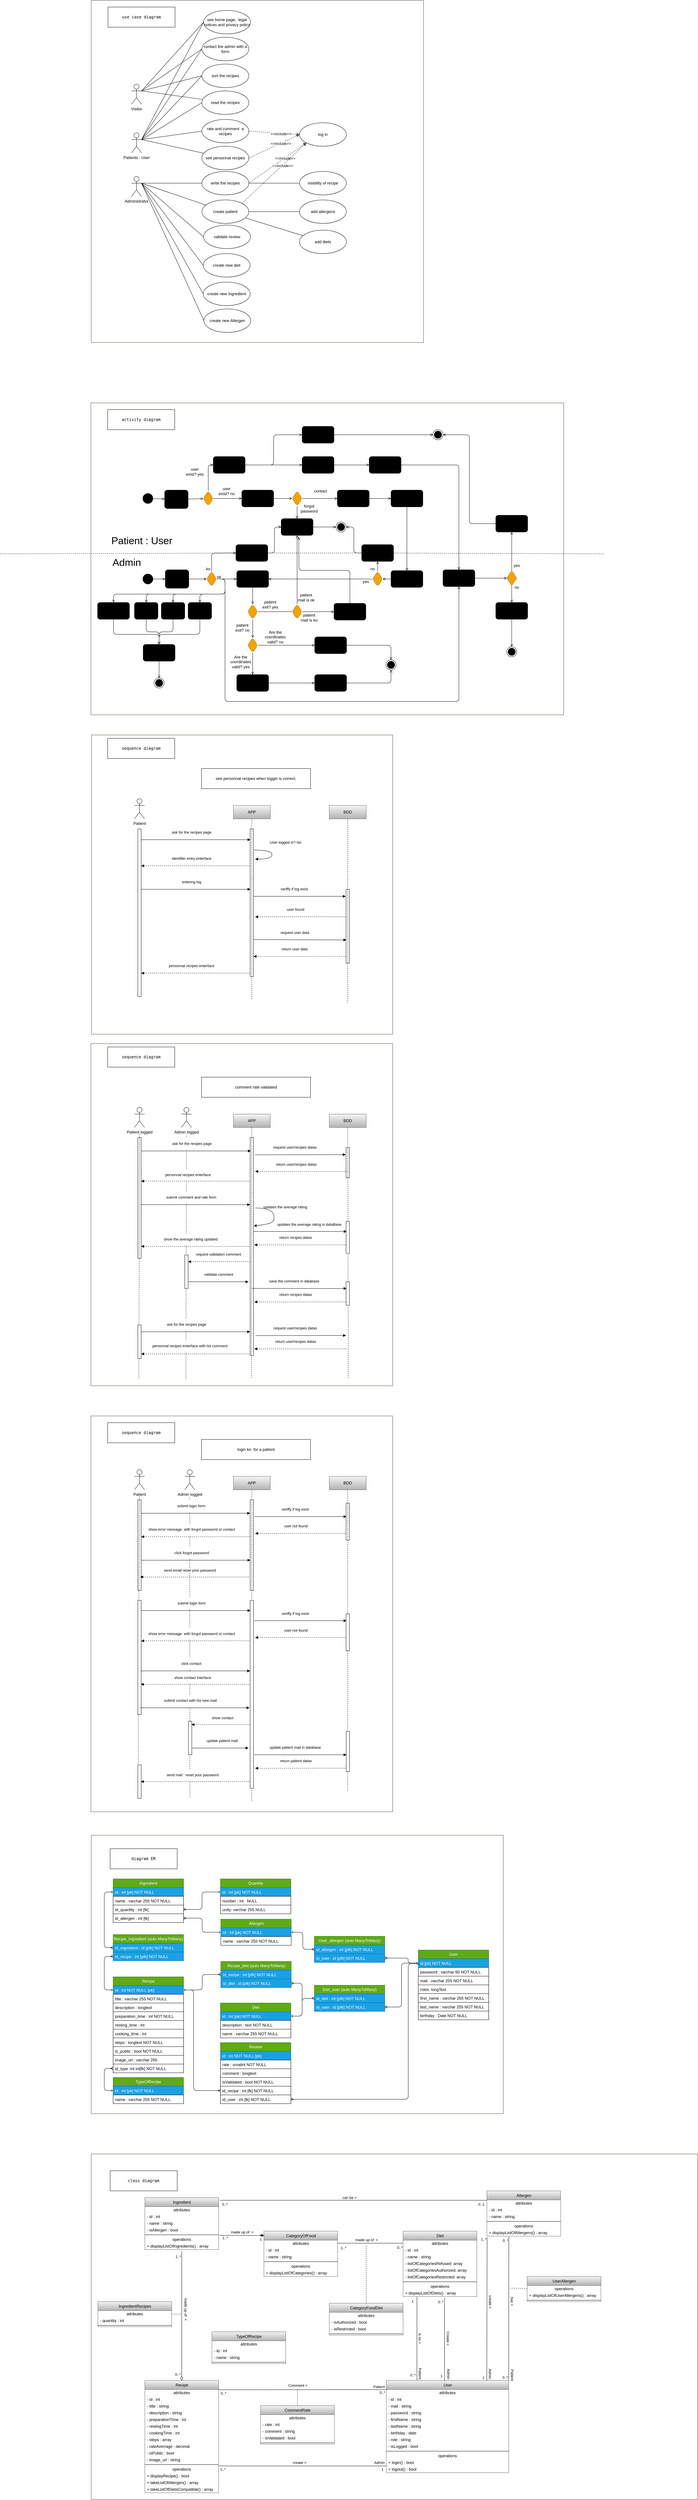 <mxfile>
    <diagram id="SBx_KF2UwC325XiHAg_D" name="Page-1">
        <mxGraphModel dx="2052" dy="1514" grid="1" gridSize="10" guides="1" tooltips="1" connect="1" arrows="1" fold="1" page="1" pageScale="1" pageWidth="850" pageHeight="1100" math="0" shadow="0">
            <root>
                <mxCell id="0"/>
                <mxCell id="1" parent="0"/>
                <mxCell id="585" value="App" style="rounded=0;whiteSpace=wrap;html=1;fontFamily=Helvetica;fontSize=30;fontColor=#ffffff;verticalAlign=top;fillColor=#FFFFFF;strokeColor=#3A5431;backgroundOutline=0;" parent="1" vertex="1">
                    <mxGeometry x="-49" y="5120" width="1229" height="830" as="geometry"/>
                </mxCell>
                <mxCell id="352" value="App" style="rounded=0;whiteSpace=wrap;html=1;fontFamily=Helvetica;fontSize=30;fontColor=#ffffff;verticalAlign=top;fillColor=#FFFFFF;strokeColor=#3A5431;backgroundOutline=0;" parent="1" vertex="1">
                    <mxGeometry x="-50" y="3870" width="900" height="1180" as="geometry"/>
                </mxCell>
                <mxCell id="257" value="App" style="rounded=0;whiteSpace=wrap;html=1;fontFamily=Helvetica;fontSize=30;fontColor=#ffffff;verticalAlign=top;fillColor=#FFFFFF;strokeColor=#3A5431;backgroundOutline=0;" parent="1" vertex="1">
                    <mxGeometry x="-48" y="1840" width="898" height="892" as="geometry"/>
                </mxCell>
                <mxCell id="256" value="" style="rounded=0;whiteSpace=wrap;html=1;fontFamily=Helvetica;fontSize=30;fontColor=#000000;verticalAlign=top;fillColor=#FFFFFF;strokeColor=#3A5431;backgroundOutline=0;" parent="1" vertex="1">
                    <mxGeometry x="-50" y="850" width="1410" height="930" as="geometry"/>
                </mxCell>
                <mxCell id="253" value="App" style="rounded=0;whiteSpace=wrap;html=1;fontFamily=Helvetica;fontSize=30;fontColor=#ffffff;verticalAlign=top;fillColor=#FFFFFF;strokeColor=#3A5431;backgroundOutline=0;" parent="1" vertex="1">
                    <mxGeometry x="-49" y="-350" width="991" height="1020" as="geometry"/>
                </mxCell>
                <mxCell id="38" value="&lt;pre dir=&quot;ltr&quot; data-ved=&quot;2ahUKEwjTnIHI8ouDAxXJUKQEHYWSAA4Q3ewLegQIBRAP&quot; style=&quot;text-align:left&quot; id=&quot;tw-target-text&quot; data-placeholder=&quot;Traduction&quot; class=&quot;tw-data-text tw-text-large tw-ta&quot;&gt;&lt;span lang=&quot;en&quot; class=&quot;Y2IQFc&quot;&gt;use case diagram&lt;/span&gt;&lt;/pre&gt;" style="rounded=0;whiteSpace=wrap;html=1;fontColor=#000000;fillColor=#FFFFFF;strokeColor=#000000;" parent="1" vertex="1">
                    <mxGeometry x="1" y="-330" width="200" height="60" as="geometry"/>
                </mxCell>
                <mxCell id="348" style="html=1;entryX=0;entryY=0.5;entryDx=0;entryDy=0;labelBackgroundColor=#FFFFFF;strokeColor=#000000;fontColor=#000000;endArrow=none;endFill=0;exitX=1;exitY=0.333;exitDx=0;exitDy=0;exitPerimeter=0;" parent="1" source="39" target="347" edge="1">
                    <mxGeometry relative="1" as="geometry"/>
                </mxCell>
                <mxCell id="39" value="Administrator" style="shape=umlActor;verticalLabelPosition=bottom;verticalAlign=top;html=1;fontColor=#000000;strokeColor=#000000;" parent="1" vertex="1">
                    <mxGeometry x="71" y="175" width="30" height="60" as="geometry"/>
                </mxCell>
                <mxCell id="80" style="edgeStyle=none;html=1;entryX=0;entryY=0.5;entryDx=0;entryDy=0;endArrow=none;endFill=0;fontColor=#000000;strokeColor=#000000;" parent="1" source="40" target="78" edge="1">
                    <mxGeometry relative="1" as="geometry"/>
                </mxCell>
                <mxCell id="84" style="edgeStyle=none;html=1;entryX=0;entryY=0.5;entryDx=0;entryDy=0;endArrow=none;endFill=0;exitX=1;exitY=0.333;exitDx=0;exitDy=0;exitPerimeter=0;fontColor=#000000;strokeColor=#000000;" parent="1" source="40" target="83" edge="1">
                    <mxGeometry relative="1" as="geometry"/>
                </mxCell>
                <mxCell id="40" value="Visitor" style="shape=umlActor;verticalLabelPosition=bottom;verticalAlign=top;html=1;fontColor=#000000;strokeColor=#000000;" parent="1" vertex="1">
                    <mxGeometry x="71" y="-100" width="30" height="60" as="geometry"/>
                </mxCell>
                <mxCell id="68" value="" style="edgeStyle=none;html=1;endArrow=none;endFill=0;entryX=0;entryY=0.5;entryDx=0;entryDy=0;exitX=1;exitY=0.333;exitDx=0;exitDy=0;exitPerimeter=0;fontColor=#000000;strokeColor=#000000;" parent="1" source="41" target="69" edge="1">
                    <mxGeometry relative="1" as="geometry">
                        <mxPoint x="281.05" y="71.32" as="targetPoint"/>
                    </mxGeometry>
                </mxCell>
                <mxCell id="79" style="edgeStyle=none;html=1;entryX=0;entryY=0.5;entryDx=0;entryDy=0;endArrow=none;endFill=0;exitX=1;exitY=0.333;exitDx=0;exitDy=0;exitPerimeter=0;fontColor=#000000;strokeColor=#000000;" parent="1" source="41" target="78" edge="1">
                    <mxGeometry relative="1" as="geometry">
                        <mxPoint x="111" y="60" as="sourcePoint"/>
                    </mxGeometry>
                </mxCell>
                <mxCell id="81" style="edgeStyle=none;html=1;entryX=0;entryY=0.5;entryDx=0;entryDy=0;endArrow=none;endFill=0;exitX=1;exitY=0.333;exitDx=0;exitDy=0;exitPerimeter=0;fontColor=#000000;strokeColor=#000000;" parent="1" source="41" target="44" edge="1">
                    <mxGeometry relative="1" as="geometry"/>
                </mxCell>
                <mxCell id="82" style="edgeStyle=none;html=1;entryX=0;entryY=0.5;entryDx=0;entryDy=0;endArrow=none;endFill=0;fontColor=#000000;strokeColor=#000000;" parent="1" source="41" target="42" edge="1">
                    <mxGeometry relative="1" as="geometry"/>
                </mxCell>
                <mxCell id="85" style="edgeStyle=none;html=1;entryX=0;entryY=0.5;entryDx=0;entryDy=0;endArrow=none;endFill=0;exitX=1;exitY=0.333;exitDx=0;exitDy=0;exitPerimeter=0;fontColor=#000000;strokeColor=#000000;" parent="1" source="41" target="83" edge="1">
                    <mxGeometry relative="1" as="geometry"/>
                </mxCell>
                <mxCell id="41" value="Patients : User" style="shape=umlActor;verticalLabelPosition=bottom;verticalAlign=top;html=1;fontColor=#000000;strokeColor=#000000;" parent="1" vertex="1">
                    <mxGeometry x="71" y="45" width="30" height="60" as="geometry"/>
                </mxCell>
                <mxCell id="43" style="edgeStyle=none;html=1;endArrow=none;endFill=0;entryX=1;entryY=0.333;entryDx=0;entryDy=0;entryPerimeter=0;fontColor=#000000;strokeColor=#000000;" parent="1" source="42" target="40" edge="1">
                    <mxGeometry relative="1" as="geometry">
                        <mxPoint x="111" y="-45" as="targetPoint"/>
                    </mxGeometry>
                </mxCell>
                <mxCell id="42" value="read the recipes" style="ellipse;whiteSpace=wrap;html=1;fontColor=#000000;fillColor=#FFFFFF;strokeColor=#000000;" parent="1" vertex="1">
                    <mxGeometry x="281" y="-80" width="140" height="70" as="geometry"/>
                </mxCell>
                <mxCell id="483" value="" style="edgeStyle=none;html=1;dashed=1;fontFamily=Helvetica;startArrow=none;startFill=0;endArrow=none;endFill=0;fontColor=#000000;labelBackgroundColor=#FFFFFF;strokeColor=#000000;entryX=0.328;entryY=0.966;entryDx=0;entryDy=0;entryPerimeter=0;" parent="1" target="352" edge="1">
                    <mxGeometry relative="1" as="geometry">
                        <mxPoint x="244.87" y="4839.6" as="targetPoint"/>
                        <mxPoint x="245" y="4110" as="sourcePoint"/>
                    </mxGeometry>
                </mxCell>
                <mxCell id="45" style="edgeStyle=none;html=1;exitX=0;exitY=0.5;exitDx=0;exitDy=0;endArrow=none;endFill=0;entryX=1;entryY=0.333;entryDx=0;entryDy=0;entryPerimeter=0;fontColor=#000000;strokeColor=#000000;" parent="1" source="44" target="40" edge="1">
                    <mxGeometry relative="1" as="geometry">
                        <mxPoint x="111" y="-45" as="targetPoint"/>
                    </mxGeometry>
                </mxCell>
                <mxCell id="44" value="sort the recipes" style="ellipse;whiteSpace=wrap;html=1;fontColor=#000000;fillColor=#FFFFFF;strokeColor=#000000;" parent="1" vertex="1">
                    <mxGeometry x="281" y="-160" width="140" height="70" as="geometry"/>
                </mxCell>
                <mxCell id="47" style="edgeStyle=none;html=1;exitX=0;exitY=0.5;exitDx=0;exitDy=0;endArrow=none;endFill=0;entryX=1;entryY=0.333;entryDx=0;entryDy=0;entryPerimeter=0;fontColor=#000000;strokeColor=#000000;" parent="1" source="46" target="39" edge="1">
                    <mxGeometry relative="1" as="geometry">
                        <mxPoint x="111" y="195" as="targetPoint"/>
                    </mxGeometry>
                </mxCell>
                <mxCell id="51" style="edgeStyle=none;html=1;exitX=1;exitY=0.5;exitDx=0;exitDy=0;entryX=0;entryY=1;entryDx=0;entryDy=0;endArrow=classic;endFill=0;metaEdit=1;dashed=1;fontColor=#000000;strokeColor=#000000;" parent="1" source="46" target="48" edge="1">
                    <mxGeometry relative="1" as="geometry"/>
                </mxCell>
                <mxCell id="52" value="&amp;lt;&amp;lt;include&amp;gt;&amp;gt;" style="edgeLabel;html=1;align=center;verticalAlign=middle;resizable=0;points=[];fontColor=#000000;labelBackgroundColor=#FFFFFF;" parent="51" vertex="1" connectable="0">
                    <mxGeometry x="0.256" y="-1" relative="1" as="geometry">
                        <mxPoint as="offset"/>
                    </mxGeometry>
                </mxCell>
                <mxCell id="64" value="" style="edgeStyle=none;html=1;endArrow=none;endFill=0;fontColor=#000000;strokeColor=#000000;" parent="1" source="46" target="63" edge="1">
                    <mxGeometry relative="1" as="geometry"/>
                </mxCell>
                <mxCell id="46" value="write the recipes" style="ellipse;whiteSpace=wrap;html=1;fontColor=#000000;fillColor=#FFFFFF;strokeColor=#000000;" parent="1" vertex="1">
                    <mxGeometry x="281" y="160" width="140" height="70" as="geometry"/>
                </mxCell>
                <mxCell id="48" value="log in" style="ellipse;whiteSpace=wrap;html=1;fontColor=#000000;fillColor=#FFFFFF;strokeColor=#000000;" parent="1" vertex="1">
                    <mxGeometry x="572" y="15" width="140" height="70" as="geometry"/>
                </mxCell>
                <mxCell id="54" style="edgeStyle=none;html=1;endArrow=none;endFill=0;entryX=1;entryY=0.333;entryDx=0;entryDy=0;entryPerimeter=0;fontColor=#000000;strokeColor=#000000;" parent="1" source="53" target="39" edge="1">
                    <mxGeometry relative="1" as="geometry">
                        <mxPoint x="111" y="195" as="targetPoint"/>
                    </mxGeometry>
                </mxCell>
                <mxCell id="57" value="" style="edgeStyle=none;html=1;endArrow=none;endFill=0;fontColor=#000000;" parent="1" source="53" target="56" edge="1">
                    <mxGeometry relative="1" as="geometry"/>
                </mxCell>
                <mxCell id="58" value="" style="edgeStyle=none;html=1;endArrow=none;endFill=0;fontColor=#000000;strokeColor=#000000;" parent="1" source="53" target="56" edge="1">
                    <mxGeometry relative="1" as="geometry"/>
                </mxCell>
                <mxCell id="60" value="" style="edgeStyle=none;html=1;endArrow=none;endFill=0;fontColor=#000000;strokeColor=#000000;" parent="1" source="53" target="59" edge="1">
                    <mxGeometry relative="1" as="geometry"/>
                </mxCell>
                <mxCell id="53" value="create patient" style="ellipse;whiteSpace=wrap;html=1;fontColor=#000000;fillColor=#FFFFFF;strokeColor=#000000;" parent="1" vertex="1">
                    <mxGeometry x="281" y="245" width="140" height="70" as="geometry"/>
                </mxCell>
                <mxCell id="56" value="add allergens" style="ellipse;whiteSpace=wrap;html=1;fillColor=#FFFFFF;fontColor=#000000;strokeColor=#000000;" parent="1" vertex="1">
                    <mxGeometry x="572" y="245" width="140" height="70" as="geometry"/>
                </mxCell>
                <mxCell id="59" value="add diets" style="ellipse;whiteSpace=wrap;html=1;fillColor=#FFFFFF;fontColor=#000000;strokeColor=#000000;" parent="1" vertex="1">
                    <mxGeometry x="572" y="335" width="140" height="70" as="geometry"/>
                </mxCell>
                <mxCell id="63" value="visibility of recipe" style="ellipse;whiteSpace=wrap;html=1;fillColor=#FFFFFF;fontColor=#000000;strokeColor=#000000;" parent="1" vertex="1">
                    <mxGeometry x="572" y="160" width="140" height="70" as="geometry"/>
                </mxCell>
                <mxCell id="69" value="rate and comment&amp;nbsp; a recipes" style="ellipse;whiteSpace=wrap;html=1;fontColor=#000000;fillColor=#FFFFFF;strokeColor=#000000;" parent="1" vertex="1">
                    <mxGeometry x="281" y="5" width="140" height="70" as="geometry"/>
                </mxCell>
                <mxCell id="70" style="edgeStyle=none;html=1;exitX=1;exitY=0.5;exitDx=0;exitDy=0;entryX=0;entryY=0.5;entryDx=0;entryDy=0;endArrow=classic;endFill=0;metaEdit=1;dashed=1;fontColor=#000000;strokeColor=#000000;" parent="1" source="69" target="48" edge="1">
                    <mxGeometry relative="1" as="geometry">
                        <mxPoint x="431" y="40" as="sourcePoint"/>
                        <mxPoint x="551" y="-45" as="targetPoint"/>
                    </mxGeometry>
                </mxCell>
                <mxCell id="71" value="&amp;lt;&amp;lt;include&amp;gt;&amp;gt;" style="edgeLabel;html=1;align=center;verticalAlign=middle;resizable=0;points=[];fontColor=#000000;labelBackgroundColor=#FFFFFF;" parent="70" vertex="1" connectable="0">
                    <mxGeometry x="0.256" y="-1" relative="1" as="geometry">
                        <mxPoint as="offset"/>
                    </mxGeometry>
                </mxCell>
                <mxCell id="73" style="edgeStyle=none;html=1;endArrow=none;endFill=0;entryX=1;entryY=0.333;entryDx=0;entryDy=0;entryPerimeter=0;fontColor=#000000;strokeColor=#000000;" parent="1" source="72" target="41" edge="1">
                    <mxGeometry relative="1" as="geometry"/>
                </mxCell>
                <mxCell id="72" value="see personnal recipes" style="ellipse;whiteSpace=wrap;html=1;fontColor=#000000;fillColor=#FFFFFF;strokeColor=#000000;" parent="1" vertex="1">
                    <mxGeometry x="281" y="85" width="140" height="70" as="geometry"/>
                </mxCell>
                <mxCell id="74" style="edgeStyle=none;html=1;exitX=1;exitY=0.5;exitDx=0;exitDy=0;entryX=0;entryY=0.5;entryDx=0;entryDy=0;endArrow=classic;endFill=0;metaEdit=1;dashed=1;fontColor=#000000;strokeColor=#000000;" parent="1" source="72" target="48" edge="1">
                    <mxGeometry relative="1" as="geometry">
                        <mxPoint x="431" y="50" as="sourcePoint"/>
                        <mxPoint x="551" y="120" as="targetPoint"/>
                    </mxGeometry>
                </mxCell>
                <mxCell id="75" value="&amp;lt;&amp;lt;include&amp;gt;&amp;gt;" style="edgeLabel;html=1;align=center;verticalAlign=middle;resizable=0;points=[];fontColor=#000000;labelBackgroundColor=#FFFFFF;" parent="74" vertex="1" connectable="0">
                    <mxGeometry x="0.256" y="-1" relative="1" as="geometry">
                        <mxPoint as="offset"/>
                    </mxGeometry>
                </mxCell>
                <mxCell id="76" style="edgeStyle=none;html=1;exitX=1;exitY=0;exitDx=0;exitDy=0;entryX=0;entryY=1;entryDx=0;entryDy=0;endArrow=classic;endFill=0;metaEdit=1;dashed=1;fontColor=#000000;strokeColor=#000000;" parent="1" source="53" target="48" edge="1">
                    <mxGeometry relative="1" as="geometry">
                        <mxPoint x="416" y="280" as="sourcePoint"/>
                        <mxPoint x="536" y="145" as="targetPoint"/>
                    </mxGeometry>
                </mxCell>
                <mxCell id="77" value="&amp;lt;&amp;lt;include&amp;gt;&amp;gt;" style="edgeLabel;html=1;align=center;verticalAlign=middle;resizable=0;points=[];fontColor=#000000;labelBackgroundColor=#FFFFFF;" parent="76" vertex="1" connectable="0">
                    <mxGeometry x="0.256" y="-1" relative="1" as="geometry">
                        <mxPoint as="offset"/>
                    </mxGeometry>
                </mxCell>
                <mxCell id="78" value="contact the admin with a form" style="ellipse;whiteSpace=wrap;html=1;fontColor=#000000;fillColor=#FFFFFF;strokeColor=#000000;" parent="1" vertex="1">
                    <mxGeometry x="281" y="-240" width="140" height="70" as="geometry"/>
                </mxCell>
                <mxCell id="83" value="see home page,&amp;nbsp;&amp;nbsp;&lt;span style=&quot;text-align: left; background-color: initial;&quot;&gt;legal notices and privacy policy&lt;/span&gt;" style="ellipse;whiteSpace=wrap;html=1;fontColor=#000000;fillColor=#FFFFFF;strokeColor=#000000;" parent="1" vertex="1">
                    <mxGeometry x="286" y="-320" width="140" height="70" as="geometry"/>
                </mxCell>
                <mxCell id="86" value="&lt;pre dir=&quot;ltr&quot; data-ved=&quot;2ahUKEwjTnIHI8ouDAxXJUKQEHYWSAA4Q3ewLegQIBRAP&quot; style=&quot;text-align:left&quot; id=&quot;tw-target-text&quot; data-placeholder=&quot;Traduction&quot; class=&quot;tw-data-text tw-text-large tw-ta&quot;&gt;&lt;span lang=&quot;en&quot; class=&quot;Y2IQFc&quot;&gt;sequence diagram&lt;/span&gt;&lt;/pre&gt;" style="rounded=0;whiteSpace=wrap;html=1;fontColor=#000000;labelBackgroundColor=#FFFFFF;strokeColor=#000000;fillColor=#FFFFFF;" parent="1" vertex="1">
                    <mxGeometry y="1850" width="200" height="60" as="geometry"/>
                </mxCell>
                <mxCell id="87" value="diagramme de classes" style="rounded=0;whiteSpace=wrap;html=1;" parent="1" vertex="1">
                    <mxGeometry x="30" y="3450" width="200" height="60" as="geometry"/>
                </mxCell>
                <mxCell id="88" value="&lt;div class=&quot;QmZWSe&quot;&gt;&lt;div class=&quot;DHcWmd&quot;&gt;&lt;/div&gt;&lt;/div&gt;&lt;div class=&quot;oSioSc&quot;&gt;&lt;div id=&quot;tw-target&quot;&gt;&lt;div data-entityname=&quot;Google Translate&quot; data-attrid=&quot;tw-targetArea&quot; class=&quot;g9WsWb PZPZlf&quot; id=&quot;kAz1tf&quot;&gt;&lt;div tabindex=&quot;0&quot; id=&quot;tw-target-text-container&quot; class=&quot;tw-ta-container F0azHf tw-nfl&quot;&gt;&lt;pre dir=&quot;ltr&quot; data-ved=&quot;2ahUKEwjc8YfSzIyDAxX-SKQEHdY7COkQ3ewLegQIBRAP&quot; style=&quot;text-align:left&quot; id=&quot;tw-target-text&quot; data-placeholder=&quot;Traduction&quot; class=&quot;tw-data-text tw-text-large tw-ta&quot;&gt;&lt;span lang=&quot;en&quot; class=&quot;Y2IQFc&quot;&gt;diagram ER&lt;/span&gt;&lt;/pre&gt;&lt;/div&gt;&lt;/div&gt;&lt;/div&gt;&lt;/div&gt;" style="rounded=0;whiteSpace=wrap;html=1;strokeColor=#000000;fontColor=#000000;fillColor=#FFFFFF;" parent="1" vertex="1">
                    <mxGeometry x="7.41" y="5160" width="200" height="60" as="geometry"/>
                </mxCell>
                <mxCell id="89" value="Patient" style="shape=umlActor;verticalLabelPosition=bottom;verticalAlign=top;html=1;fontColor=#000000;labelBackgroundColor=#FFFFFF;strokeColor=#000000;" parent="1" vertex="1">
                    <mxGeometry x="80" y="2030" width="30" height="60" as="geometry"/>
                </mxCell>
                <mxCell id="99" style="edgeStyle=none;html=1;entryX=0.1;entryY=0.073;entryDx=0;entryDy=0;entryPerimeter=0;endArrow=block;endFill=1;fontColor=#000000;labelBackgroundColor=#FFFFFF;strokeColor=#000000;" parent="1" source="92" target="93" edge="1">
                    <mxGeometry relative="1" as="geometry"/>
                </mxCell>
                <mxCell id="100" value="&lt;pre dir=&quot;ltr&quot; data-ved=&quot;2ahUKEwiWief8te6CAxUTfqQEHRUeBPsQ3ewLegQICBAP&quot; style=&quot;text-align:left&quot; id=&quot;tw-target-text&quot; data-placeholder=&quot;Traduction&quot; class=&quot;tw-data-text tw-text-large tw-ta&quot;&gt;&lt;span lang=&quot;en&quot; class=&quot;Y2IQFc&quot;&gt;&lt;font face=&quot;Helvetica&quot;&gt;ask for the recipes page&lt;/font&gt;&lt;/span&gt;&lt;/pre&gt;" style="edgeLabel;html=1;align=center;verticalAlign=middle;resizable=0;points=[];fontColor=#000000;labelBackgroundColor=#FFFFFF;" parent="99" vertex="1" connectable="0">
                    <mxGeometry x="0.172" y="-1" relative="1" as="geometry">
                        <mxPoint x="-41" y="-23" as="offset"/>
                    </mxGeometry>
                </mxCell>
                <mxCell id="92" value="" style="html=1;points=[];perimeter=orthogonalPerimeter;fontColor=#000000;labelBackgroundColor=#FFFFFF;" parent="1" vertex="1">
                    <mxGeometry x="90" y="2120" width="10" height="500" as="geometry"/>
                </mxCell>
                <mxCell id="102" style="edgeStyle=orthogonalEdgeStyle;html=1;fontFamily=Helvetica;endArrow=block;endFill=1;curved=1;exitX=1.2;exitY=0.143;exitDx=0;exitDy=0;exitPerimeter=0;fontColor=#000000;labelBackgroundColor=#FFFFFF;strokeColor=#000000;" parent="1" source="93" edge="1">
                    <mxGeometry relative="1" as="geometry">
                        <mxPoint x="440" y="2210" as="targetPoint"/>
                        <Array as="points">
                            <mxPoint x="490" y="2183"/>
                            <mxPoint x="490" y="2210"/>
                        </Array>
                    </mxGeometry>
                </mxCell>
                <mxCell id="93" value="" style="html=1;points=[];perimeter=orthogonalPerimeter;fontColor=#000000;labelBackgroundColor=#FFFFFF;" parent="1" vertex="1">
                    <mxGeometry x="425" y="2120" width="10" height="440" as="geometry"/>
                </mxCell>
                <mxCell id="94" value="" style="html=1;points=[];perimeter=orthogonalPerimeter;fontColor=#000000;labelBackgroundColor=#FFFFFF;" parent="1" vertex="1">
                    <mxGeometry x="711" y="2300" width="10" height="220" as="geometry"/>
                </mxCell>
                <mxCell id="126" style="edgeStyle=none;html=1;dashed=1;fontFamily=Helvetica;startArrow=none;startFill=0;endArrow=none;endFill=0;fontColor=#000000;labelBackgroundColor=#FFFFFF;strokeColor=#000000;" parent="1" source="95" edge="1">
                    <mxGeometry relative="1" as="geometry">
                        <mxPoint x="430" y="2630" as="targetPoint"/>
                    </mxGeometry>
                </mxCell>
                <mxCell id="95" value="APP" style="rounded=0;whiteSpace=wrap;html=1;labelBackgroundColor=none;fillColor=#f5f5f5;strokeColor=#666666;gradientColor=#b3b3b3;fontColor=#000000;" parent="1" vertex="1">
                    <mxGeometry x="375" y="2050" width="110" height="40" as="geometry"/>
                </mxCell>
                <mxCell id="125" style="edgeStyle=none;html=1;dashed=1;fontFamily=Helvetica;startArrow=none;startFill=0;endArrow=none;endFill=0;fontColor=#000000;labelBackgroundColor=#FFFFFF;strokeColor=#000000;" parent="1" source="96" edge="1">
                    <mxGeometry relative="1" as="geometry">
                        <mxPoint x="716" y="2640" as="targetPoint"/>
                    </mxGeometry>
                </mxCell>
                <mxCell id="96" value="BDD" style="rounded=0;whiteSpace=wrap;html=1;labelBackgroundColor=none;fillColor=#f5f5f5;strokeColor=#666666;gradientColor=#b3b3b3;fontColor=#000000;" parent="1" vertex="1">
                    <mxGeometry x="661" y="2050" width="110" height="40" as="geometry"/>
                </mxCell>
                <mxCell id="97" value="see personnal recipes when loggin is correct." style="rounded=0;whiteSpace=wrap;html=1;fontColor=#000000;labelBackgroundColor=#FFFFFF;fillColor=#FFFFFF;strokeColor=#000000;" parent="1" vertex="1">
                    <mxGeometry x="280" y="1940" width="325" height="60" as="geometry"/>
                </mxCell>
                <mxCell id="103" value="&lt;pre dir=&quot;ltr&quot; data-ved=&quot;2ahUKEwiWief8te6CAxUTfqQEHRUeBPsQ3ewLegQICBAP&quot; style=&quot;text-align:left&quot; id=&quot;tw-target-text&quot; data-placeholder=&quot;Traduction&quot; class=&quot;tw-data-text tw-text-large tw-ta&quot;&gt;&lt;span lang=&quot;en&quot; class=&quot;Y2IQFc&quot;&gt;&lt;font face=&quot;Helvetica&quot;&gt;User logged in? No&lt;/font&gt;&lt;/span&gt;&lt;/pre&gt;" style="edgeLabel;html=1;align=center;verticalAlign=middle;resizable=0;points=[];fontColor=#000000;labelBackgroundColor=#FFFFFF;" parent="1" vertex="1" connectable="0">
                    <mxGeometry x="530" y="2160" as="geometry"/>
                </mxCell>
                <mxCell id="108" style="edgeStyle=none;html=1;entryX=0.1;entryY=0.073;entryDx=0;entryDy=0;entryPerimeter=0;endArrow=block;endFill=1;fontColor=#000000;labelBackgroundColor=#FFFFFF;strokeColor=#000000;" parent="1" edge="1">
                    <mxGeometry relative="1" as="geometry">
                        <mxPoint x="100" y="2300" as="sourcePoint"/>
                        <mxPoint x="426" y="2300" as="targetPoint"/>
                    </mxGeometry>
                </mxCell>
                <mxCell id="109" value="&lt;pre dir=&quot;ltr&quot; data-ved=&quot;2ahUKEwiWief8te6CAxUTfqQEHRUeBPsQ3ewLegQICBAP&quot; style=&quot;text-align:left&quot; id=&quot;tw-target-text&quot; data-placeholder=&quot;Traduction&quot; class=&quot;tw-data-text tw-text-large tw-ta&quot;&gt;&lt;span lang=&quot;en&quot; class=&quot;Y2IQFc&quot;&gt;&lt;font face=&quot;Helvetica&quot;&gt;entering log&lt;/font&gt;&lt;/span&gt;&lt;/pre&gt;" style="edgeLabel;html=1;align=center;verticalAlign=middle;resizable=0;points=[];fontColor=#000000;labelBackgroundColor=#FFFFFF;" parent="108" vertex="1" connectable="0">
                    <mxGeometry x="0.172" y="-1" relative="1" as="geometry">
                        <mxPoint x="-41" y="-23" as="offset"/>
                    </mxGeometry>
                </mxCell>
                <mxCell id="110" style="edgeStyle=none;html=1;entryX=0.1;entryY=0.073;entryDx=0;entryDy=0;entryPerimeter=0;endArrow=none;endFill=0;startArrow=block;startFill=1;dashed=1;fontColor=#000000;labelBackgroundColor=#FFFFFF;strokeColor=#000000;" parent="1" edge="1">
                    <mxGeometry relative="1" as="geometry">
                        <mxPoint x="100" y="2230" as="sourcePoint"/>
                        <mxPoint x="426" y="2230" as="targetPoint"/>
                    </mxGeometry>
                </mxCell>
                <mxCell id="111" value="&lt;pre dir=&quot;ltr&quot; data-ved=&quot;2ahUKEwiWief8te6CAxUTfqQEHRUeBPsQ3ewLegQICBAP&quot; style=&quot;text-align:left&quot; id=&quot;tw-target-text&quot; data-placeholder=&quot;Traduction&quot; class=&quot;tw-data-text tw-text-large tw-ta&quot;&gt;&lt;font face=&quot;Helvetica&quot;&gt;identifier entry enterface&lt;/font&gt;&lt;/pre&gt;" style="edgeLabel;html=1;align=center;verticalAlign=middle;resizable=0;points=[];fontColor=#000000;labelBackgroundColor=#FFFFFF;" parent="110" vertex="1" connectable="0">
                    <mxGeometry x="0.172" y="-1" relative="1" as="geometry">
                        <mxPoint x="-41" y="-23" as="offset"/>
                    </mxGeometry>
                </mxCell>
                <mxCell id="112" style="edgeStyle=none;html=1;endArrow=block;endFill=1;fontColor=#000000;labelBackgroundColor=#FFFFFF;strokeColor=#000000;" parent="1" edge="1">
                    <mxGeometry relative="1" as="geometry">
                        <mxPoint x="435" y="2321" as="sourcePoint"/>
                        <mxPoint x="710" y="2321" as="targetPoint"/>
                    </mxGeometry>
                </mxCell>
                <mxCell id="113" value="&lt;pre dir=&quot;ltr&quot; data-ved=&quot;2ahUKEwiWief8te6CAxUTfqQEHRUeBPsQ3ewLegQICBAP&quot; style=&quot;text-align:left&quot; id=&quot;tw-target-text&quot; data-placeholder=&quot;Traduction&quot; class=&quot;tw-data-text tw-text-large tw-ta&quot;&gt;&lt;font face=&quot;Helvetica&quot;&gt;veriffy if log exist&lt;/font&gt;&lt;/pre&gt;" style="edgeLabel;html=1;align=center;verticalAlign=middle;resizable=0;points=[];fontColor=#000000;labelBackgroundColor=#FFFFFF;" parent="112" vertex="1" connectable="0">
                    <mxGeometry x="0.172" y="-1" relative="1" as="geometry">
                        <mxPoint x="-40" y="-23" as="offset"/>
                    </mxGeometry>
                </mxCell>
                <mxCell id="115" style="edgeStyle=none;html=1;entryX=0.1;entryY=0.073;entryDx=0;entryDy=0;entryPerimeter=0;endArrow=none;endFill=0;startArrow=block;startFill=1;dashed=1;exitX=1.5;exitY=0.523;exitDx=0;exitDy=0;exitPerimeter=0;fontColor=#000000;labelBackgroundColor=#FFFFFF;strokeColor=#000000;" parent="1" edge="1">
                    <mxGeometry relative="1" as="geometry">
                        <mxPoint x="440" y="2382.12" as="sourcePoint"/>
                        <mxPoint x="711" y="2382" as="targetPoint"/>
                    </mxGeometry>
                </mxCell>
                <mxCell id="116" value="&lt;pre dir=&quot;ltr&quot; data-ved=&quot;2ahUKEwiWief8te6CAxUTfqQEHRUeBPsQ3ewLegQICBAP&quot; style=&quot;text-align:left&quot; id=&quot;tw-target-text&quot; data-placeholder=&quot;Traduction&quot; class=&quot;tw-data-text tw-text-large tw-ta&quot;&gt;&lt;font face=&quot;Helvetica&quot;&gt;user found&lt;/font&gt;&lt;/pre&gt;" style="edgeLabel;html=1;align=center;verticalAlign=middle;resizable=0;points=[];fontColor=#000000;labelBackgroundColor=#FFFFFF;" parent="115" vertex="1" connectable="0">
                    <mxGeometry x="0.172" y="-1" relative="1" as="geometry">
                        <mxPoint x="-39" y="-23" as="offset"/>
                    </mxGeometry>
                </mxCell>
                <mxCell id="117" value="&lt;br&gt;" style="edgeLabel;html=1;align=center;verticalAlign=middle;resizable=0;points=[];fontFamily=Helvetica;fontColor=#000000;labelBackgroundColor=#FFFFFF;" parent="115" vertex="1" connectable="0">
                    <mxGeometry x="0.683" y="-1" relative="1" as="geometry">
                        <mxPoint as="offset"/>
                    </mxGeometry>
                </mxCell>
                <mxCell id="118" style="edgeStyle=none;html=1;endArrow=block;endFill=1;entryX=0.1;entryY=0.459;entryDx=0;entryDy=0;entryPerimeter=0;fontColor=#000000;labelBackgroundColor=#FFFFFF;strokeColor=#000000;" parent="1" edge="1">
                    <mxGeometry relative="1" as="geometry">
                        <mxPoint x="435" y="2450" as="sourcePoint"/>
                        <mxPoint x="712" y="2450.96" as="targetPoint"/>
                    </mxGeometry>
                </mxCell>
                <mxCell id="119" value="&lt;pre dir=&quot;ltr&quot; data-ved=&quot;2ahUKEwiWief8te6CAxUTfqQEHRUeBPsQ3ewLegQICBAP&quot; style=&quot;text-align:left&quot; id=&quot;tw-target-text&quot; data-placeholder=&quot;Traduction&quot; class=&quot;tw-data-text tw-text-large tw-ta&quot;&gt;&lt;font face=&quot;Helvetica&quot;&gt;request user data&lt;/font&gt;&lt;/pre&gt;" style="edgeLabel;html=1;align=center;verticalAlign=middle;resizable=0;points=[];fontColor=#000000;labelBackgroundColor=#FFFFFF;" parent="118" vertex="1" connectable="0">
                    <mxGeometry x="0.172" y="-1" relative="1" as="geometry">
                        <mxPoint x="-40" y="-23" as="offset"/>
                    </mxGeometry>
                </mxCell>
                <mxCell id="120" style="edgeStyle=none;html=1;endArrow=none;endFill=0;startArrow=block;startFill=1;dashed=1;exitX=1.5;exitY=0.523;exitDx=0;exitDy=0;exitPerimeter=0;fontColor=#000000;labelBackgroundColor=#FFFFFF;strokeColor=#000000;" parent="1" edge="1">
                    <mxGeometry relative="1" as="geometry">
                        <mxPoint x="435" y="2500.12" as="sourcePoint"/>
                        <mxPoint x="710" y="2500" as="targetPoint"/>
                    </mxGeometry>
                </mxCell>
                <mxCell id="121" value="&lt;pre dir=&quot;ltr&quot; data-ved=&quot;2ahUKEwiWief8te6CAxUTfqQEHRUeBPsQ3ewLegQICBAP&quot; style=&quot;text-align:left&quot; id=&quot;tw-target-text&quot; data-placeholder=&quot;Traduction&quot; class=&quot;tw-data-text tw-text-large tw-ta&quot;&gt;&lt;font face=&quot;Helvetica&quot;&gt;return user data&lt;/font&gt;&lt;/pre&gt;" style="edgeLabel;html=1;align=center;verticalAlign=middle;resizable=0;points=[];fontColor=#000000;labelBackgroundColor=#FFFFFF;" parent="120" vertex="1" connectable="0">
                    <mxGeometry x="0.172" y="-1" relative="1" as="geometry">
                        <mxPoint x="-39" y="-23" as="offset"/>
                    </mxGeometry>
                </mxCell>
                <mxCell id="122" value="&lt;br&gt;" style="edgeLabel;html=1;align=center;verticalAlign=middle;resizable=0;points=[];fontFamily=Helvetica;fontColor=#000000;labelBackgroundColor=#FFFFFF;" parent="120" vertex="1" connectable="0">
                    <mxGeometry x="0.683" y="-1" relative="1" as="geometry">
                        <mxPoint as="offset"/>
                    </mxGeometry>
                </mxCell>
                <mxCell id="123" style="edgeStyle=none;html=1;entryX=0.1;entryY=0.073;entryDx=0;entryDy=0;entryPerimeter=0;endArrow=none;endFill=0;startArrow=block;startFill=1;dashed=1;fontColor=#000000;labelBackgroundColor=#FFFFFF;strokeColor=#000000;" parent="1" edge="1">
                    <mxGeometry relative="1" as="geometry">
                        <mxPoint x="100" y="2550" as="sourcePoint"/>
                        <mxPoint x="426" y="2550" as="targetPoint"/>
                    </mxGeometry>
                </mxCell>
                <mxCell id="124" value="&lt;pre dir=&quot;ltr&quot; data-ved=&quot;2ahUKEwiWief8te6CAxUTfqQEHRUeBPsQ3ewLegQICBAP&quot; style=&quot;text-align:left&quot; id=&quot;tw-target-text&quot; data-placeholder=&quot;Traduction&quot; class=&quot;tw-data-text tw-text-large tw-ta&quot;&gt;&lt;font face=&quot;Helvetica&quot;&gt;personnal recipes enterface&lt;/font&gt;&lt;/pre&gt;" style="edgeLabel;html=1;align=center;verticalAlign=middle;resizable=0;points=[];fontColor=#000000;labelBackgroundColor=#FFFFFF;" parent="123" vertex="1" connectable="0">
                    <mxGeometry x="0.172" y="-1" relative="1" as="geometry">
                        <mxPoint x="-41" y="-23" as="offset"/>
                    </mxGeometry>
                </mxCell>
                <mxCell id="127" value="&lt;pre dir=&quot;ltr&quot; data-ved=&quot;2ahUKEwjTnIHI8ouDAxXJUKQEHYWSAA4Q3ewLegQIBRAP&quot; style=&quot;text-align:left&quot; id=&quot;tw-target-text&quot; data-placeholder=&quot;Traduction&quot; class=&quot;tw-data-text tw-text-large tw-ta&quot;&gt;&lt;span lang=&quot;en&quot; class=&quot;Y2IQFc&quot;&gt;activity diagram&lt;/span&gt;&lt;/pre&gt;" style="rounded=0;whiteSpace=wrap;html=1;fillColor=#FFFFFF;strokeColor=#000000;fontColor=#000000;" parent="1" vertex="1">
                    <mxGeometry y="870" width="200" height="60" as="geometry"/>
                </mxCell>
                <mxCell id="135" value="" style="edgeStyle=none;html=1;fontFamily=Helvetica;startArrow=none;startFill=0;endArrow=open;endFill=0;fontColor=#000000;strokeColor=#000000;" parent="1" source="128" target="134" edge="1">
                    <mxGeometry relative="1" as="geometry"/>
                </mxCell>
                <mxCell id="128" value="" style="ellipse;fillColor=strokeColor;fontFamily=Helvetica;fontColor=#000000;strokeColor=#000000;" parent="1" vertex="1">
                    <mxGeometry x="105" y="1120" width="30" height="30" as="geometry"/>
                </mxCell>
                <mxCell id="138" value="" style="edgeStyle=none;html=1;fontFamily=Helvetica;fontColor=#000000;startArrow=none;startFill=0;endArrow=open;endFill=0;strokeColor=#000000;" parent="1" source="134" target="137" edge="1">
                    <mxGeometry relative="1" as="geometry"/>
                </mxCell>
                <mxCell id="134" value="&lt;font&gt;log in&lt;/font&gt;" style="whiteSpace=wrap;html=1;fillColor=strokeColor;rounded=1;align=center;fontColor=#000000;" parent="1" vertex="1">
                    <mxGeometry x="170" y="1110" width="70" height="55" as="geometry"/>
                </mxCell>
                <mxCell id="170" style="edgeStyle=orthogonalEdgeStyle;html=1;entryX=0;entryY=0.5;entryDx=0;entryDy=0;fontFamily=Helvetica;fontColor=#000000;startArrow=none;startFill=0;endArrow=open;endFill=0;strokeColor=#000000;" parent="1" source="137" target="167" edge="1">
                    <mxGeometry relative="1" as="geometry"/>
                </mxCell>
                <mxCell id="172" style="edgeStyle=orthogonalEdgeStyle;html=1;entryX=0;entryY=0.5;entryDx=0;entryDy=0;fontFamily=Helvetica;fontColor=#000000;startArrow=none;startFill=0;endArrow=open;endFill=0;strokeColor=#000000;" parent="1" source="137" target="143" edge="1">
                    <mxGeometry relative="1" as="geometry"/>
                </mxCell>
                <mxCell id="137" value="" style="rhombus;whiteSpace=wrap;html=1;fillColor=#f0a30a;rounded=1;fontColor=#000000;strokeColor=#BD7000;" parent="1" vertex="1">
                    <mxGeometry x="285" y="1112.5" width="30" height="45" as="geometry"/>
                </mxCell>
                <mxCell id="139" value="user exist? no" style="text;html=1;strokeColor=none;fillColor=none;align=center;verticalAlign=middle;whiteSpace=wrap;rounded=0;fontFamily=Helvetica;fontColor=#000000;" parent="1" vertex="1">
                    <mxGeometry x="325" y="1097.5" width="60" height="30" as="geometry"/>
                </mxCell>
                <mxCell id="141" value="user exist? yes" style="text;html=1;strokeColor=none;fillColor=none;align=center;verticalAlign=middle;whiteSpace=wrap;rounded=0;fontFamily=Helvetica;fontColor=#000000;" parent="1" vertex="1">
                    <mxGeometry x="230" y="1040" width="60" height="30" as="geometry"/>
                </mxCell>
                <mxCell id="150" style="edgeStyle=orthogonalEdgeStyle;html=1;fontFamily=Helvetica;fontColor=#000000;startArrow=none;startFill=0;endArrow=open;endFill=0;entryX=0;entryY=0.5;entryDx=0;entryDy=0;strokeColor=#000000;" parent="1" source="143" target="156" edge="1">
                    <mxGeometry relative="1" as="geometry">
                        <mxPoint x="565" y="1132.5" as="targetPoint"/>
                    </mxGeometry>
                </mxCell>
                <mxCell id="143" value="&lt;font&gt;error message : forgot password or contact&lt;/font&gt;" style="whiteSpace=wrap;html=1;fillColor=strokeColor;rounded=1;fontColor=#000000;" parent="1" vertex="1">
                    <mxGeometry x="400" y="1110" width="95" height="50" as="geometry"/>
                </mxCell>
                <mxCell id="162" style="edgeStyle=orthogonalEdgeStyle;html=1;entryX=0;entryY=0.5;entryDx=0;entryDy=0;fontFamily=Helvetica;fontColor=#000000;startArrow=none;startFill=0;endArrow=open;endFill=0;strokeColor=#000000;" parent="1" source="151" target="161" edge="1">
                    <mxGeometry relative="1" as="geometry"/>
                </mxCell>
                <mxCell id="151" value="&lt;font&gt;contact page&lt;/font&gt;" style="whiteSpace=wrap;html=1;fillColor=strokeColor;rounded=1;fontColor=#000000;" parent="1" vertex="1">
                    <mxGeometry x="685" y="1110" width="95" height="50" as="geometry"/>
                </mxCell>
                <mxCell id="152" value="contact" style="text;html=1;strokeColor=none;fillColor=none;align=center;verticalAlign=middle;whiteSpace=wrap;rounded=0;fontFamily=Helvetica;fontColor=#000000;" parent="1" vertex="1">
                    <mxGeometry x="605" y="1097.5" width="60" height="30" as="geometry"/>
                </mxCell>
                <mxCell id="155" value="forgot password" style="text;html=1;strokeColor=none;fillColor=none;align=center;verticalAlign=middle;whiteSpace=wrap;rounded=0;fontFamily=Helvetica;fontColor=#000000;" parent="1" vertex="1">
                    <mxGeometry x="571" y="1150" width="60" height="30" as="geometry"/>
                </mxCell>
                <mxCell id="159" style="edgeStyle=orthogonalEdgeStyle;html=1;fontFamily=Helvetica;fontColor=#000000;startArrow=none;startFill=0;endArrow=open;endFill=0;entryX=0;entryY=0.5;entryDx=0;entryDy=0;strokeColor=#000000;" parent="1" source="156" target="151" edge="1">
                    <mxGeometry relative="1" as="geometry">
                        <mxPoint x="675" y="1132.5" as="targetPoint"/>
                    </mxGeometry>
                </mxCell>
                <mxCell id="190" style="edgeStyle=orthogonalEdgeStyle;html=1;entryX=0.5;entryY=0;entryDx=0;entryDy=0;fontFamily=Helvetica;fontColor=#000000;startArrow=none;startFill=0;endArrow=open;endFill=0;strokeColor=#000000;" parent="1" source="156" target="188" edge="1">
                    <mxGeometry relative="1" as="geometry"/>
                </mxCell>
                <mxCell id="156" value="" style="rhombus;whiteSpace=wrap;html=1;fillColor=#f0a30a;rounded=1;fontColor=#000000;strokeColor=#BD7000;" parent="1" vertex="1">
                    <mxGeometry x="550" y="1112.5" width="30" height="45" as="geometry"/>
                </mxCell>
                <mxCell id="180" style="edgeStyle=orthogonalEdgeStyle;html=1;entryX=0.5;entryY=0;entryDx=0;entryDy=0;fontFamily=Helvetica;fontColor=#000000;startArrow=none;startFill=0;endArrow=open;endFill=0;strokeColor=#000000;" parent="1" source="161" target="178" edge="1">
                    <mxGeometry relative="1" as="geometry"/>
                </mxCell>
                <mxCell id="161" value="&lt;font&gt;send form&lt;/font&gt;" style="whiteSpace=wrap;html=1;fillColor=strokeColor;rounded=1;fontColor=#000000;" parent="1" vertex="1">
                    <mxGeometry x="845" y="1110" width="95" height="50" as="geometry"/>
                </mxCell>
                <mxCell id="250" style="edgeStyle=orthogonalEdgeStyle;html=1;fontFamily=Helvetica;fontSize=30;fontColor=#000000;startArrow=none;startFill=0;endArrow=open;endFill=0;strokeColor=#000000;entryX=0;entryY=0.5;entryDx=0;entryDy=0;" parent="1" source="167" target="258" edge="1">
                    <mxGeometry relative="1" as="geometry">
                        <mxPoint x="550" y="1040" as="targetPoint"/>
                    </mxGeometry>
                </mxCell>
                <mxCell id="260" style="edgeStyle=orthogonalEdgeStyle;html=1;entryX=0;entryY=0.5;entryDx=0;entryDy=0;labelBackgroundColor=#FFFFFF;strokeColor=#000000;fontColor=#000000;endArrow=open;endFill=0;" parent="1" source="167" target="259" edge="1">
                    <mxGeometry relative="1" as="geometry"/>
                </mxCell>
                <mxCell id="167" value="&lt;font&gt;personal welcome message&lt;/font&gt;" style="whiteSpace=wrap;html=1;fillColor=strokeColor;rounded=1;fontColor=#000000;" parent="1" vertex="1">
                    <mxGeometry x="315" y="1010" width="95" height="50" as="geometry"/>
                </mxCell>
                <mxCell id="174" value="Patient : User" style="text;html=1;strokeColor=none;fillColor=none;align=center;verticalAlign=middle;whiteSpace=wrap;rounded=0;fontFamily=Helvetica;fontColor=#000000;fontSize=30;" parent="1" vertex="1">
                    <mxGeometry x="7.41" y="1245" width="190" height="30" as="geometry"/>
                </mxCell>
                <mxCell id="175" value="Admin" style="text;html=1;strokeColor=none;fillColor=none;align=center;verticalAlign=middle;whiteSpace=wrap;rounded=0;fontFamily=Helvetica;fontColor=#000000;fontSize=30;" parent="1" vertex="1">
                    <mxGeometry x="7.41" y="1310" width="100" height="30" as="geometry"/>
                </mxCell>
                <mxCell id="181" style="edgeStyle=orthogonalEdgeStyle;html=1;exitX=0;exitY=0.5;exitDx=0;exitDy=0;fontFamily=Helvetica;fontColor=#000000;startArrow=none;startFill=0;endArrow=open;endFill=0;strokeColor=#000000;" parent="1" source="178" target="179" edge="1">
                    <mxGeometry relative="1" as="geometry"/>
                </mxCell>
                <mxCell id="178" value="&lt;font&gt;verify is this her patient?&lt;/font&gt;" style="whiteSpace=wrap;html=1;fillColor=strokeColor;rounded=1;fontColor=#000000;" parent="1" vertex="1">
                    <mxGeometry x="845" y="1350" width="95" height="50" as="geometry"/>
                </mxCell>
                <mxCell id="216" style="edgeStyle=orthogonalEdgeStyle;html=1;entryX=1;entryY=0.5;entryDx=0;entryDy=0;fontFamily=Helvetica;fontColor=#000000;startArrow=none;startFill=0;endArrow=open;endFill=0;strokeColor=#000000;" parent="1" source="179" target="201" edge="1">
                    <mxGeometry relative="1" as="geometry"/>
                </mxCell>
                <mxCell id="217" style="edgeStyle=orthogonalEdgeStyle;html=1;fontFamily=Helvetica;fontColor=#000000;startArrow=none;startFill=0;endArrow=open;endFill=0;strokeColor=#000000;" parent="1" source="179" target="196" edge="1">
                    <mxGeometry relative="1" as="geometry"/>
                </mxCell>
                <mxCell id="179" value="" style="rhombus;whiteSpace=wrap;html=1;fillColor=#f0a30a;rounded=1;fontColor=#000000;strokeColor=#BD7000;" parent="1" vertex="1">
                    <mxGeometry x="790" y="1352.5" width="30" height="45" as="geometry"/>
                </mxCell>
                <mxCell id="184" value="" style="ellipse;html=1;shape=endState;fillColor=strokeColor;rounded=1;fontFamily=Helvetica;fontColor=#000000;strokeColor=#000000;" parent="1" vertex="1">
                    <mxGeometry x="970" y="930" width="30" height="30" as="geometry"/>
                </mxCell>
                <mxCell id="195" style="edgeStyle=orthogonalEdgeStyle;html=1;entryX=0;entryY=0.5;entryDx=0;entryDy=0;fontFamily=Helvetica;fontColor=#000000;startArrow=none;startFill=0;endArrow=open;endFill=0;strokeColor=#000000;" parent="1" source="188" target="189" edge="1">
                    <mxGeometry relative="1" as="geometry"/>
                </mxCell>
                <mxCell id="188" value="&lt;font&gt;send password reset email&lt;/font&gt;" style="whiteSpace=wrap;html=1;fillColor=strokeColor;rounded=1;fontColor=#000000;" parent="1" vertex="1">
                    <mxGeometry x="517.5" y="1195" width="95" height="50" as="geometry"/>
                </mxCell>
                <mxCell id="189" value="" style="ellipse;html=1;shape=endState;fillColor=strokeColor;rounded=1;fontFamily=Helvetica;fontColor=#000000;strokeColor=#000000;" parent="1" vertex="1">
                    <mxGeometry x="681" y="1205" width="30" height="30" as="geometry"/>
                </mxCell>
                <mxCell id="191" value="yes" style="text;html=1;strokeColor=none;fillColor=none;align=center;verticalAlign=middle;whiteSpace=wrap;rounded=0;fontFamily=Helvetica;fontColor=#000000;" parent="1" vertex="1">
                    <mxGeometry x="740" y="1367.5" width="60" height="30" as="geometry"/>
                </mxCell>
                <mxCell id="218" style="edgeStyle=orthogonalEdgeStyle;html=1;entryX=1;entryY=0.5;entryDx=0;entryDy=0;fontFamily=Helvetica;fontColor=#000000;startArrow=none;startFill=0;endArrow=open;endFill=0;strokeColor=#000000;" parent="1" source="196" target="189" edge="1">
                    <mxGeometry relative="1" as="geometry"/>
                </mxCell>
                <mxCell id="198" value="no" style="text;html=1;strokeColor=none;fillColor=none;align=center;verticalAlign=middle;whiteSpace=wrap;rounded=0;fontFamily=Helvetica;fontColor=#000000;" parent="1" vertex="1">
                    <mxGeometry x="760" y="1330" width="60" height="30" as="geometry"/>
                </mxCell>
                <mxCell id="219" style="edgeStyle=orthogonalEdgeStyle;html=1;entryX=0.5;entryY=0;entryDx=0;entryDy=0;fontFamily=Helvetica;fontColor=#000000;startArrow=none;startFill=0;endArrow=open;endFill=0;strokeColor=#000000;" parent="1" source="201" edge="1">
                    <mxGeometry relative="1" as="geometry">
                        <mxPoint x="432.5" y="1450" as="targetPoint"/>
                    </mxGeometry>
                </mxCell>
                <mxCell id="201" value="&lt;font&gt;create patient&lt;/font&gt;" style="whiteSpace=wrap;html=1;fillColor=strokeColor;rounded=1;fontColor=#000000;" parent="1" vertex="1">
                    <mxGeometry x="385" y="1350" width="95" height="50" as="geometry"/>
                </mxCell>
                <mxCell id="213" style="edgeStyle=orthogonalEdgeStyle;html=1;entryX=0;entryY=0.5;entryDx=0;entryDy=0;fontFamily=Helvetica;fontColor=#000000;startArrow=none;startFill=0;endArrow=open;endFill=0;strokeColor=#000000;" parent="1" source="204" target="205" edge="1">
                    <mxGeometry relative="1" as="geometry"/>
                </mxCell>
                <mxCell id="204" value="" style="ellipse;fillColor=strokeColor;fontFamily=Helvetica;fontColor=#000000;strokeColor=#000000;" parent="1" vertex="1">
                    <mxGeometry x="105" y="1360" width="30" height="30" as="geometry"/>
                </mxCell>
                <mxCell id="212" style="edgeStyle=orthogonalEdgeStyle;html=1;exitX=1;exitY=0.5;exitDx=0;exitDy=0;fontFamily=Helvetica;fontColor=#000000;startArrow=none;startFill=0;endArrow=open;endFill=0;strokeColor=#000000;" parent="1" source="205" target="206" edge="1">
                    <mxGeometry relative="1" as="geometry"/>
                </mxCell>
                <mxCell id="205" value="&lt;font&gt;log in&lt;/font&gt;" style="whiteSpace=wrap;html=1;fillColor=strokeColor;rounded=1;align=center;fontColor=#000000;" parent="1" vertex="1">
                    <mxGeometry x="172" y="1347.5" width="70" height="55" as="geometry"/>
                </mxCell>
                <mxCell id="210" style="edgeStyle=orthogonalEdgeStyle;html=1;exitX=0.5;exitY=0;exitDx=0;exitDy=0;entryX=0;entryY=0.5;entryDx=0;entryDy=0;fontFamily=Helvetica;fontColor=#000000;startArrow=none;startFill=0;endArrow=open;endFill=0;strokeColor=#000000;" parent="1" source="206" target="209" edge="1">
                    <mxGeometry relative="1" as="geometry"/>
                </mxCell>
                <mxCell id="211" style="edgeStyle=orthogonalEdgeStyle;html=1;entryX=0;entryY=0.5;entryDx=0;entryDy=0;fontFamily=Helvetica;fontColor=#000000;startArrow=none;startFill=0;endArrow=open;endFill=0;strokeColor=#000000;" parent="1" source="206" target="201" edge="1">
                    <mxGeometry relative="1" as="geometry"/>
                </mxCell>
                <mxCell id="330" style="edgeStyle=orthogonalEdgeStyle;html=1;entryX=0.5;entryY=1;entryDx=0;entryDy=0;labelBackgroundColor=#FFFFFF;strokeColor=#000000;fontColor=#000000;endArrow=open;endFill=0;exitX=1;exitY=0.5;exitDx=0;exitDy=0;" parent="1" source="206" target="325" edge="1">
                    <mxGeometry relative="1" as="geometry">
                        <Array as="points">
                            <mxPoint x="350" y="1375"/>
                            <mxPoint x="350" y="1740"/>
                            <mxPoint x="1048" y="1740"/>
                        </Array>
                    </mxGeometry>
                </mxCell>
                <mxCell id="746" style="edgeStyle=orthogonalEdgeStyle;html=1;entryX=0.5;entryY=0;entryDx=0;entryDy=0;strokeColor=#000000;fontColor=#000000;startArrow=none;startFill=0;endArrow=open;endFill=0;" parent="1" source="206" target="742" edge="1">
                    <mxGeometry relative="1" as="geometry">
                        <Array as="points">
                            <mxPoint x="350" y="1375"/>
                            <mxPoint x="350" y="1420"/>
                            <mxPoint x="115" y="1420"/>
                        </Array>
                    </mxGeometry>
                </mxCell>
                <mxCell id="747" style="edgeStyle=orthogonalEdgeStyle;html=1;entryX=0.5;entryY=0;entryDx=0;entryDy=0;strokeColor=#000000;fontColor=#000000;startArrow=none;startFill=0;endArrow=open;endFill=0;" parent="1" source="206" target="744" edge="1">
                    <mxGeometry relative="1" as="geometry">
                        <Array as="points">
                            <mxPoint x="350" y="1375"/>
                            <mxPoint x="350" y="1420"/>
                            <mxPoint x="195" y="1420"/>
                        </Array>
                    </mxGeometry>
                </mxCell>
                <mxCell id="748" style="edgeStyle=orthogonalEdgeStyle;html=1;entryX=0.5;entryY=0;entryDx=0;entryDy=0;strokeColor=#000000;fontColor=#000000;startArrow=none;startFill=0;endArrow=open;endFill=0;" parent="1" source="206" target="745" edge="1">
                    <mxGeometry relative="1" as="geometry">
                        <Array as="points">
                            <mxPoint x="350" y="1375"/>
                            <mxPoint x="350" y="1420"/>
                            <mxPoint x="275" y="1420"/>
                        </Array>
                    </mxGeometry>
                </mxCell>
                <mxCell id="206" value="" style="rhombus;whiteSpace=wrap;html=1;fillColor=#f0a30a;rounded=1;fontColor=#000000;strokeColor=#BD7000;" parent="1" vertex="1">
                    <mxGeometry x="295" y="1352.5" width="30" height="45" as="geometry"/>
                </mxCell>
                <mxCell id="245" style="edgeStyle=orthogonalEdgeStyle;html=1;exitX=1;exitY=0.5;exitDx=0;exitDy=0;fontFamily=Helvetica;fontColor=#000000;startArrow=none;startFill=0;endArrow=open;endFill=0;strokeColor=#000000;entryX=0.5;entryY=0;entryDx=0;entryDy=0;" parent="1" source="206" target="244" edge="1">
                    <mxGeometry relative="1" as="geometry">
                        <Array as="points">
                            <mxPoint x="350" y="1375"/>
                            <mxPoint x="350" y="1420"/>
                            <mxPoint x="18" y="1420"/>
                        </Array>
                    </mxGeometry>
                </mxCell>
                <mxCell id="207" value="ok" style="text;html=1;strokeColor=none;fillColor=none;align=center;verticalAlign=middle;whiteSpace=wrap;rounded=0;fontFamily=Helvetica;fontColor=#000000;" parent="1" vertex="1">
                    <mxGeometry x="302" y="1360" width="60" height="17.5" as="geometry"/>
                </mxCell>
                <mxCell id="208" value="ko" style="text;html=1;strokeColor=none;fillColor=none;align=center;verticalAlign=middle;whiteSpace=wrap;rounded=0;fontFamily=Helvetica;fontColor=#000000;" parent="1" vertex="1">
                    <mxGeometry x="270" y="1330" width="60" height="30" as="geometry"/>
                </mxCell>
                <mxCell id="214" style="edgeStyle=orthogonalEdgeStyle;html=1;entryX=0;entryY=0.5;entryDx=0;entryDy=0;fontFamily=Helvetica;fontColor=#000000;startArrow=none;startFill=0;endArrow=open;endFill=0;strokeColor=#000000;" parent="1" source="209" target="188" edge="1">
                    <mxGeometry relative="1" as="geometry"/>
                </mxCell>
                <mxCell id="231" style="edgeStyle=orthogonalEdgeStyle;html=1;entryX=0.5;entryY=0;entryDx=0;entryDy=0;fontFamily=Helvetica;fontColor=#000000;startArrow=none;startFill=0;endArrow=open;endFill=0;strokeColor=#000000;" parent="1" source="220" target="230" edge="1">
                    <mxGeometry relative="1" as="geometry"/>
                </mxCell>
                <mxCell id="252" style="edgeStyle=orthogonalEdgeStyle;html=1;exitX=0.5;exitY=0;exitDx=0;exitDy=0;entryX=0.5;entryY=1;entryDx=0;entryDy=0;fontFamily=Helvetica;fontSize=30;fontColor=#000000;startArrow=none;startFill=0;endArrow=open;endFill=0;strokeColor=#000000;" parent="1" source="447" target="188" edge="1">
                    <mxGeometry relative="1" as="geometry"/>
                </mxCell>
                <mxCell id="220" value="" style="rhombus;whiteSpace=wrap;html=1;fillColor=#f0a30a;rounded=1;fontColor=#000000;strokeColor=#BD7000;" parent="1" vertex="1">
                    <mxGeometry x="417.5" y="1450" width="30" height="45" as="geometry"/>
                </mxCell>
                <mxCell id="221" value="patient exit? yes" style="text;html=1;strokeColor=none;fillColor=none;align=center;verticalAlign=middle;whiteSpace=wrap;rounded=0;fontFamily=Helvetica;fontColor=#000000;" parent="1" vertex="1">
                    <mxGeometry x="455" y="1436" width="60" height="30" as="geometry"/>
                </mxCell>
                <mxCell id="222" value="patient exit? no" style="text;html=1;strokeColor=none;fillColor=none;align=center;verticalAlign=middle;whiteSpace=wrap;rounded=0;fontFamily=Helvetica;fontColor=#000000;" parent="1" vertex="1">
                    <mxGeometry x="372" y="1505" width="60" height="30" as="geometry"/>
                </mxCell>
                <mxCell id="224" value="" style="ellipse;html=1;shape=endState;fillColor=strokeColor;rounded=1;fontFamily=Helvetica;fontColor=#000000;strokeColor=#000000;" parent="1" vertex="1">
                    <mxGeometry x="830" y="1616" width="30" height="30" as="geometry"/>
                </mxCell>
                <mxCell id="233" style="edgeStyle=orthogonalEdgeStyle;html=1;entryX=0.5;entryY=0;entryDx=0;entryDy=0;fontFamily=Helvetica;fontColor=#000000;startArrow=none;startFill=0;endArrow=open;endFill=0;strokeColor=#000000;" parent="1" source="229" target="224" edge="1">
                    <mxGeometry relative="1" as="geometry"/>
                </mxCell>
                <mxCell id="229" value="&lt;font&gt;send email or call the patient&lt;/font&gt;" style="whiteSpace=wrap;html=1;fillColor=strokeColor;rounded=1;fontColor=#000000;" parent="1" vertex="1">
                    <mxGeometry x="617.5" y="1547.5" width="95" height="50" as="geometry"/>
                </mxCell>
                <mxCell id="234" style="edgeStyle=orthogonalEdgeStyle;html=1;entryX=0;entryY=0.5;entryDx=0;entryDy=0;fontFamily=Helvetica;fontColor=#000000;startArrow=none;startFill=0;endArrow=open;endFill=0;strokeColor=#000000;" parent="1" source="230" target="229" edge="1">
                    <mxGeometry relative="1" as="geometry"/>
                </mxCell>
                <mxCell id="238" style="edgeStyle=orthogonalEdgeStyle;html=1;entryX=0.5;entryY=0;entryDx=0;entryDy=0;fontFamily=Helvetica;fontColor=#000000;startArrow=none;startFill=0;endArrow=open;endFill=0;strokeColor=#000000;" parent="1" source="230" target="236" edge="1">
                    <mxGeometry relative="1" as="geometry"/>
                </mxCell>
                <mxCell id="230" value="" style="rhombus;whiteSpace=wrap;html=1;fillColor=#f0a30a;rounded=1;fontColor=#000000;strokeColor=#BD7000;" parent="1" vertex="1">
                    <mxGeometry x="417.5" y="1550" width="30" height="45" as="geometry"/>
                </mxCell>
                <mxCell id="232" value="&lt;div class=&quot;tw-data-text tw-text-large tw-ta&quot; data-placeholder=&quot;Traduction&quot; id=&quot;tw-target-text&quot; style=&quot;&quot; data-ved=&quot;2ahUKEwiWief8te6CAxUTfqQEHRUeBPsQ3ewLegQICBAP&quot; dir=&quot;ltr&quot;&gt;&lt;span lang=&quot;en&quot; class=&quot;Y2IQFc&quot;&gt;Are the coordinates valid? no&lt;/span&gt;&lt;/div&gt;" style="text;html=1;strokeColor=none;fillColor=none;align=center;verticalAlign=middle;whiteSpace=wrap;rounded=0;fontFamily=Helvetica;fontColor=#000000;" parent="1" vertex="1">
                    <mxGeometry x="470" y="1533" width="60" height="30" as="geometry"/>
                </mxCell>
                <mxCell id="235" value="&lt;div class=&quot;tw-data-text tw-text-large tw-ta&quot; data-placeholder=&quot;Traduction&quot; id=&quot;tw-target-text&quot; style=&quot;&quot; data-ved=&quot;2ahUKEwiWief8te6CAxUTfqQEHRUeBPsQ3ewLegQICBAP&quot; dir=&quot;ltr&quot;&gt;&lt;span lang=&quot;en&quot; class=&quot;Y2IQFc&quot;&gt;Are the coordinates valid? yes&lt;/span&gt;&lt;/div&gt;" style="text;html=1;strokeColor=none;fillColor=none;align=center;verticalAlign=middle;whiteSpace=wrap;rounded=0;fontFamily=Helvetica;fontColor=#000000;" parent="1" vertex="1">
                    <mxGeometry x="367" y="1607" width="60" height="30" as="geometry"/>
                </mxCell>
                <mxCell id="239" style="edgeStyle=orthogonalEdgeStyle;html=1;exitX=1;exitY=0.5;exitDx=0;exitDy=0;entryX=0;entryY=0.5;entryDx=0;entryDy=0;fontFamily=Helvetica;fontColor=#000000;startArrow=none;startFill=0;endArrow=open;endFill=0;strokeColor=#000000;" parent="1" source="236" target="237" edge="1">
                    <mxGeometry relative="1" as="geometry"/>
                </mxCell>
                <mxCell id="236" value="&lt;font&gt;enter the patient's allergens&lt;/font&gt;" style="whiteSpace=wrap;html=1;fillColor=strokeColor;rounded=1;fontColor=#000000;" parent="1" vertex="1">
                    <mxGeometry x="385" y="1660" width="95" height="50" as="geometry"/>
                </mxCell>
                <mxCell id="242" style="edgeStyle=orthogonalEdgeStyle;html=1;entryX=0.5;entryY=1;entryDx=0;entryDy=0;fontFamily=Helvetica;fontColor=#000000;startArrow=none;startFill=0;endArrow=open;endFill=0;strokeColor=#000000;" parent="1" source="237" target="224" edge="1">
                    <mxGeometry relative="1" as="geometry"/>
                </mxCell>
                <mxCell id="237" value="&lt;font&gt;enter the patient's diets&lt;/font&gt;" style="whiteSpace=wrap;html=1;fillColor=strokeColor;rounded=1;fontColor=#000000;" parent="1" vertex="1">
                    <mxGeometry x="617.5" y="1660" width="95" height="50" as="geometry"/>
                </mxCell>
                <mxCell id="248" style="edgeStyle=orthogonalEdgeStyle;html=1;entryX=0.5;entryY=0;entryDx=0;entryDy=0;fontFamily=Helvetica;fontSize=30;fontColor=#000000;startArrow=none;startFill=0;endArrow=open;endFill=0;strokeColor=#000000;" parent="1" source="244" target="246" edge="1">
                    <mxGeometry relative="1" as="geometry">
                        <Array as="points">
                            <mxPoint x="18" y="1540"/>
                            <mxPoint x="154" y="1540"/>
                        </Array>
                    </mxGeometry>
                </mxCell>
                <mxCell id="244" value="&lt;font&gt;create recipes&lt;/font&gt;" style="whiteSpace=wrap;html=1;fillColor=strokeColor;rounded=1;fontColor=#000000;" parent="1" vertex="1">
                    <mxGeometry x="-30" y="1445" width="95" height="50" as="geometry"/>
                </mxCell>
                <mxCell id="249" style="edgeStyle=orthogonalEdgeStyle;html=1;entryX=0.5;entryY=0;entryDx=0;entryDy=0;fontFamily=Helvetica;fontSize=30;fontColor=#000000;startArrow=none;startFill=0;endArrow=open;endFill=0;strokeColor=#000000;" parent="1" source="246" target="247" edge="1">
                    <mxGeometry relative="1" as="geometry"/>
                </mxCell>
                <mxCell id="246" value="&lt;font&gt;visibility&lt;/font&gt;" style="whiteSpace=wrap;html=1;fillColor=strokeColor;rounded=1;fontColor=#000000;" parent="1" vertex="1">
                    <mxGeometry x="106" y="1570" width="95" height="50" as="geometry"/>
                </mxCell>
                <mxCell id="247" value="" style="ellipse;html=1;shape=endState;fillColor=strokeColor;rounded=1;fontFamily=Helvetica;fontColor=#000000;strokeColor=#000000;" parent="1" vertex="1">
                    <mxGeometry x="138.5" y="1670" width="30" height="30" as="geometry"/>
                </mxCell>
                <mxCell id="261" style="edgeStyle=orthogonalEdgeStyle;html=1;entryX=0;entryY=0.5;entryDx=0;entryDy=0;labelBackgroundColor=#FFFFFF;strokeColor=#000000;fontColor=#000000;endArrow=open;endFill=0;" parent="1" source="258" target="184" edge="1">
                    <mxGeometry relative="1" as="geometry"/>
                </mxCell>
                <mxCell id="258" value="&lt;font&gt;see his personnal receipes&lt;/font&gt;" style="whiteSpace=wrap;html=1;fillColor=strokeColor;rounded=1;fontColor=#000000;" parent="1" vertex="1">
                    <mxGeometry x="580" y="920" width="95" height="50" as="geometry"/>
                </mxCell>
                <mxCell id="328" style="edgeStyle=orthogonalEdgeStyle;html=1;entryX=0;entryY=0.5;entryDx=0;entryDy=0;labelBackgroundColor=#FFFFFF;strokeColor=#000000;fontColor=#000000;endArrow=open;endFill=0;" parent="1" source="259" target="326" edge="1">
                    <mxGeometry relative="1" as="geometry"/>
                </mxCell>
                <mxCell id="259" value="&lt;font&gt;note and review the receipes&lt;/font&gt;" style="whiteSpace=wrap;html=1;fillColor=strokeColor;rounded=1;fontColor=#000000;" parent="1" vertex="1">
                    <mxGeometry x="580" y="1010" width="95" height="50" as="geometry"/>
                </mxCell>
                <mxCell id="294" value="App" style="rounded=0;whiteSpace=wrap;html=1;fontFamily=Helvetica;fontSize=30;fontColor=#ffffff;verticalAlign=top;fillColor=#FFFFFF;strokeColor=#3A5431;backgroundOutline=0;" parent="1" vertex="1">
                    <mxGeometry x="-50" y="2760" width="900" height="1020" as="geometry"/>
                </mxCell>
                <mxCell id="295" value="&lt;pre dir=&quot;ltr&quot; data-ved=&quot;2ahUKEwjTnIHI8ouDAxXJUKQEHYWSAA4Q3ewLegQIBRAP&quot; style=&quot;text-align:left&quot; id=&quot;tw-target-text&quot; data-placeholder=&quot;Traduction&quot; class=&quot;tw-data-text tw-text-large tw-ta&quot;&gt;&lt;span lang=&quot;en&quot; class=&quot;Y2IQFc&quot;&gt;sequence diagram&lt;/span&gt;&lt;/pre&gt;" style="rounded=0;whiteSpace=wrap;html=1;fontColor=#000000;labelBackgroundColor=#FFFFFF;strokeColor=#000000;fillColor=#FFFFFF;" parent="1" vertex="1">
                    <mxGeometry y="2770" width="200" height="60" as="geometry"/>
                </mxCell>
                <mxCell id="296" value="Patient logged" style="shape=umlActor;verticalLabelPosition=bottom;verticalAlign=top;html=1;fontColor=#000000;labelBackgroundColor=#FFFFFF;strokeColor=#000000;" parent="1" vertex="1">
                    <mxGeometry x="80" y="2950" width="30" height="60" as="geometry"/>
                </mxCell>
                <mxCell id="299" value="" style="html=1;points=[];perimeter=orthogonalPerimeter;fontColor=#000000;labelBackgroundColor=#FFFFFF;" parent="1" vertex="1">
                    <mxGeometry x="90" y="3040" width="10" height="360" as="geometry"/>
                </mxCell>
                <mxCell id="301" value="" style="html=1;points=[];perimeter=orthogonalPerimeter;fontColor=#000000;labelBackgroundColor=#FFFFFF;" parent="1" vertex="1">
                    <mxGeometry x="425" y="3040" width="10" height="650" as="geometry"/>
                </mxCell>
                <mxCell id="302" value="" style="html=1;points=[];perimeter=orthogonalPerimeter;fontColor=#000000;labelBackgroundColor=#FFFFFF;" parent="1" vertex="1">
                    <mxGeometry x="711" y="3070" width="10" height="90" as="geometry"/>
                </mxCell>
                <mxCell id="303" style="edgeStyle=none;html=1;dashed=1;fontFamily=Helvetica;startArrow=none;startFill=0;endArrow=none;endFill=0;fontColor=#000000;labelBackgroundColor=#FFFFFF;strokeColor=#000000;entryX=0.532;entryY=0.98;entryDx=0;entryDy=0;entryPerimeter=0;" parent="1" source="304" target="294" edge="1">
                    <mxGeometry relative="1" as="geometry">
                        <mxPoint x="430" y="3550.0" as="targetPoint"/>
                    </mxGeometry>
                </mxCell>
                <mxCell id="304" value="APP" style="rounded=0;whiteSpace=wrap;html=1;labelBackgroundColor=none;fillColor=#f5f5f5;strokeColor=#666666;gradientColor=#b3b3b3;fontColor=#000000;" parent="1" vertex="1">
                    <mxGeometry x="375" y="2970" width="110" height="40" as="geometry"/>
                </mxCell>
                <mxCell id="306" value="BDD" style="rounded=0;whiteSpace=wrap;html=1;labelBackgroundColor=none;fillColor=#f5f5f5;strokeColor=#666666;gradientColor=#b3b3b3;fontColor=#000000;" parent="1" vertex="1">
                    <mxGeometry x="661" y="2970" width="110" height="40" as="geometry"/>
                </mxCell>
                <mxCell id="307" value="comment rate validated" style="rounded=0;whiteSpace=wrap;html=1;fontColor=#000000;labelBackgroundColor=#FFFFFF;fillColor=#FFFFFF;strokeColor=#000000;" parent="1" vertex="1">
                    <mxGeometry x="280" y="2860" width="325" height="60" as="geometry"/>
                </mxCell>
                <mxCell id="318" style="edgeStyle=none;html=1;endArrow=block;endFill=1;fontColor=#000000;labelBackgroundColor=#FFFFFF;strokeColor=#000000;" parent="1" edge="1">
                    <mxGeometry relative="1" as="geometry">
                        <mxPoint x="440" y="3091.44" as="sourcePoint"/>
                        <mxPoint x="710" y="3091" as="targetPoint"/>
                    </mxGeometry>
                </mxCell>
                <mxCell id="319" value="&lt;pre dir=&quot;ltr&quot; data-ved=&quot;2ahUKEwiWief8te6CAxUTfqQEHRUeBPsQ3ewLegQICBAP&quot; style=&quot;text-align:left&quot; id=&quot;tw-target-text&quot; data-placeholder=&quot;Traduction&quot; class=&quot;tw-data-text tw-text-large tw-ta&quot;&gt;&lt;font face=&quot;Helvetica&quot;&gt;request user/recipes datas&lt;/font&gt;&lt;/pre&gt;" style="edgeLabel;html=1;align=center;verticalAlign=middle;resizable=0;points=[];fontColor=#000000;labelBackgroundColor=#FFFFFF;" parent="318" vertex="1" connectable="0">
                    <mxGeometry x="0.172" y="-1" relative="1" as="geometry">
                        <mxPoint x="-40" y="-23" as="offset"/>
                    </mxGeometry>
                </mxCell>
                <mxCell id="320" style="edgeStyle=none;html=1;endArrow=none;endFill=0;startArrow=block;startFill=1;dashed=1;fontColor=#000000;labelBackgroundColor=#FFFFFF;strokeColor=#000000;" parent="1" edge="1">
                    <mxGeometry relative="1" as="geometry">
                        <mxPoint x="440" y="3141" as="sourcePoint"/>
                        <mxPoint x="715.0" y="3141.44" as="targetPoint"/>
                    </mxGeometry>
                </mxCell>
                <mxCell id="321" value="&lt;pre dir=&quot;ltr&quot; data-ved=&quot;2ahUKEwiWief8te6CAxUTfqQEHRUeBPsQ3ewLegQICBAP&quot; style=&quot;text-align:left&quot; id=&quot;tw-target-text&quot; data-placeholder=&quot;Traduction&quot; class=&quot;tw-data-text tw-text-large tw-ta&quot;&gt;&lt;font face=&quot;Helvetica&quot;&gt;return user/recipes datas&lt;/font&gt;&lt;/pre&gt;" style="edgeLabel;html=1;align=center;verticalAlign=middle;resizable=0;points=[];fontColor=#000000;labelBackgroundColor=#FFFFFF;" parent="320" vertex="1" connectable="0">
                    <mxGeometry x="0.172" y="-1" relative="1" as="geometry">
                        <mxPoint x="-39" y="-23" as="offset"/>
                    </mxGeometry>
                </mxCell>
                <mxCell id="322" value="&lt;br&gt;" style="edgeLabel;html=1;align=center;verticalAlign=middle;resizable=0;points=[];fontFamily=Helvetica;fontColor=#000000;labelBackgroundColor=#FFFFFF;" parent="320" vertex="1" connectable="0">
                    <mxGeometry x="0.683" y="-1" relative="1" as="geometry">
                        <mxPoint as="offset"/>
                    </mxGeometry>
                </mxCell>
                <mxCell id="334" style="edgeStyle=orthogonalEdgeStyle;html=1;entryX=0;entryY=0.5;entryDx=0;entryDy=0;labelBackgroundColor=#FFFFFF;strokeColor=#000000;fontColor=#000000;endArrow=open;endFill=0;" parent="1" source="325" target="331" edge="1">
                    <mxGeometry relative="1" as="geometry"/>
                </mxCell>
                <mxCell id="325" value="&lt;font&gt;validate review&lt;/font&gt;" style="whiteSpace=wrap;html=1;fillColor=strokeColor;rounded=1;fontColor=#000000;" parent="1" vertex="1">
                    <mxGeometry x="1000" y="1347.5" width="95" height="50" as="geometry"/>
                </mxCell>
                <mxCell id="329" style="edgeStyle=orthogonalEdgeStyle;html=1;entryX=0.5;entryY=0;entryDx=0;entryDy=0;labelBackgroundColor=#FFFFFF;strokeColor=#000000;fontColor=#000000;endArrow=open;endFill=0;" parent="1" source="326" target="325" edge="1">
                    <mxGeometry relative="1" as="geometry"/>
                </mxCell>
                <mxCell id="326" value="&lt;font&gt;submit the review&lt;/font&gt;" style="whiteSpace=wrap;html=1;fillColor=strokeColor;rounded=1;fontColor=#000000;" parent="1" vertex="1">
                    <mxGeometry x="780" y="1010" width="95" height="50" as="geometry"/>
                </mxCell>
                <mxCell id="337" style="edgeStyle=orthogonalEdgeStyle;html=1;entryX=0.5;entryY=1;entryDx=0;entryDy=0;labelBackgroundColor=#FFFFFF;strokeColor=#000000;fontColor=#000000;endArrow=open;endFill=0;" parent="1" source="331" target="335" edge="1">
                    <mxGeometry relative="1" as="geometry"/>
                </mxCell>
                <mxCell id="338" style="edgeStyle=orthogonalEdgeStyle;html=1;labelBackgroundColor=#FFFFFF;strokeColor=#000000;fontColor=#000000;endArrow=open;endFill=0;" parent="1" source="331" target="336" edge="1">
                    <mxGeometry relative="1" as="geometry"/>
                </mxCell>
                <mxCell id="331" value="" style="rhombus;whiteSpace=wrap;html=1;fillColor=#f0a30a;rounded=1;fontColor=#000000;strokeColor=#BD7000;arcSize=0;" parent="1" vertex="1">
                    <mxGeometry x="1190" y="1350" width="30" height="45" as="geometry"/>
                </mxCell>
                <mxCell id="341" style="edgeStyle=orthogonalEdgeStyle;html=1;entryX=1;entryY=0.5;entryDx=0;entryDy=0;labelBackgroundColor=#FFFFFF;strokeColor=#000000;fontColor=#000000;endArrow=open;endFill=0;" parent="1" source="335" target="184" edge="1">
                    <mxGeometry relative="1" as="geometry"/>
                </mxCell>
                <mxCell id="335" value="&lt;font&gt;patient&amp;nbsp; and visitor can see the review&lt;/font&gt;" style="whiteSpace=wrap;html=1;fillColor=strokeColor;rounded=1;fontColor=#000000;" parent="1" vertex="1">
                    <mxGeometry x="1157.5" y="1185" width="95" height="50" as="geometry"/>
                </mxCell>
                <mxCell id="343" style="edgeStyle=orthogonalEdgeStyle;html=1;entryX=0.5;entryY=0;entryDx=0;entryDy=0;labelBackgroundColor=#FFFFFF;strokeColor=#000000;fontColor=#000000;endArrow=open;endFill=0;" parent="1" source="336" target="342" edge="1">
                    <mxGeometry relative="1" as="geometry"/>
                </mxCell>
                <mxCell id="336" value="&lt;font&gt;sand an e-mail to explain the refusal&lt;/font&gt;" style="whiteSpace=wrap;html=1;fillColor=strokeColor;rounded=1;fontColor=#000000;" parent="1" vertex="1">
                    <mxGeometry x="1157.5" y="1445" width="95" height="50" as="geometry"/>
                </mxCell>
                <mxCell id="339" value="yes" style="text;html=1;strokeColor=none;fillColor=none;align=center;verticalAlign=middle;whiteSpace=wrap;rounded=0;fontFamily=Helvetica;fontColor=#000000;" parent="1" vertex="1">
                    <mxGeometry x="1190" y="1320" width="60" height="30" as="geometry"/>
                </mxCell>
                <mxCell id="340" value="no" style="text;html=1;strokeColor=none;fillColor=none;align=center;verticalAlign=middle;whiteSpace=wrap;rounded=0;fontFamily=Helvetica;fontColor=#000000;" parent="1" vertex="1">
                    <mxGeometry x="1190" y="1385" width="60" height="30" as="geometry"/>
                </mxCell>
                <mxCell id="342" value="" style="ellipse;html=1;shape=endState;fillColor=strokeColor;rounded=1;fontFamily=Helvetica;fontColor=#000000;strokeColor=#000000;" parent="1" vertex="1">
                    <mxGeometry x="1190" y="1577" width="30" height="30" as="geometry"/>
                </mxCell>
                <mxCell id="346" value="" style="endArrow=none;dashed=1;html=1;labelBackgroundColor=#FFFFFF;strokeColor=#000000;fontColor=#000000;startArrow=none;" parent="1" source="196" edge="1">
                    <mxGeometry width="50" height="50" relative="1" as="geometry">
                        <mxPoint x="-320" y="1300" as="sourcePoint"/>
                        <mxPoint x="1480" y="1300" as="targetPoint"/>
                    </mxGeometry>
                </mxCell>
                <mxCell id="347" value="validate review" style="ellipse;whiteSpace=wrap;html=1;fontColor=#000000;fillColor=#FFFFFF;strokeColor=#000000;" parent="1" vertex="1">
                    <mxGeometry x="286" y="320" width="140" height="70" as="geometry"/>
                </mxCell>
                <mxCell id="349" value="" style="endArrow=none;dashed=1;html=1;labelBackgroundColor=#FFFFFF;strokeColor=#000000;fontColor=#000000;startArrow=none;" parent="1" source="209" target="196" edge="1">
                    <mxGeometry width="50" height="50" relative="1" as="geometry">
                        <mxPoint x="-320" y="1300" as="sourcePoint"/>
                        <mxPoint x="1480" y="1300" as="targetPoint"/>
                    </mxGeometry>
                </mxCell>
                <mxCell id="196" value="&lt;font&gt;contact him by phone&lt;/font&gt;" style="whiteSpace=wrap;html=1;fillColor=strokeColor;rounded=1;fontColor=#000000;" parent="1" vertex="1">
                    <mxGeometry x="757.5" y="1272.5" width="95" height="50" as="geometry"/>
                </mxCell>
                <mxCell id="350" value="" style="endArrow=none;dashed=1;html=1;labelBackgroundColor=#FFFFFF;strokeColor=#000000;fontColor=#000000;" parent="1" target="209" edge="1">
                    <mxGeometry width="50" height="50" relative="1" as="geometry">
                        <mxPoint x="-320" y="1300" as="sourcePoint"/>
                        <mxPoint x="765.0" y="1297.605" as="targetPoint"/>
                    </mxGeometry>
                </mxCell>
                <mxCell id="209" value="&lt;font&gt;error message : forgot password&lt;/font&gt;" style="whiteSpace=wrap;html=1;fillColor=strokeColor;rounded=1;fontColor=#000000;" parent="1" vertex="1">
                    <mxGeometry x="382.5" y="1272.5" width="95" height="50" as="geometry"/>
                </mxCell>
                <mxCell id="353" value="&lt;pre dir=&quot;ltr&quot; data-ved=&quot;2ahUKEwjTnIHI8ouDAxXJUKQEHYWSAA4Q3ewLegQIBRAP&quot; style=&quot;text-align:left&quot; id=&quot;tw-target-text&quot; data-placeholder=&quot;Traduction&quot; class=&quot;tw-data-text tw-text-large tw-ta&quot;&gt;&lt;span lang=&quot;en&quot; class=&quot;Y2IQFc&quot;&gt;sequence diagram&lt;/span&gt;&lt;/pre&gt;" style="rounded=0;whiteSpace=wrap;html=1;fontColor=#000000;labelBackgroundColor=#FFFFFF;strokeColor=#000000;fillColor=#FFFFFF;" parent="1" vertex="1">
                    <mxGeometry y="3890" width="200" height="60" as="geometry"/>
                </mxCell>
                <mxCell id="354" value="Patient" style="shape=umlActor;verticalLabelPosition=bottom;verticalAlign=top;html=1;fontColor=#000000;labelBackgroundColor=#FFFFFF;strokeColor=#000000;" parent="1" vertex="1">
                    <mxGeometry x="80" y="4030" width="30" height="60" as="geometry"/>
                </mxCell>
                <mxCell id="355" style="edgeStyle=none;html=1;entryX=0.1;entryY=0.073;entryDx=0;entryDy=0;entryPerimeter=0;endArrow=block;endFill=1;fontColor=#000000;labelBackgroundColor=#FFFFFF;strokeColor=#000000;" parent="1" edge="1">
                    <mxGeometry relative="1" as="geometry">
                        <mxPoint x="99" y="4160.0" as="sourcePoint"/>
                        <mxPoint x="425" y="4160.0" as="targetPoint"/>
                    </mxGeometry>
                </mxCell>
                <mxCell id="356" value="&lt;pre dir=&quot;ltr&quot; data-ved=&quot;2ahUKEwiWief8te6CAxUTfqQEHRUeBPsQ3ewLegQICBAP&quot; style=&quot;text-align:left&quot; id=&quot;tw-target-text&quot; data-placeholder=&quot;Traduction&quot; class=&quot;tw-data-text tw-text-large tw-ta&quot;&gt;&lt;span lang=&quot;en&quot; class=&quot;Y2IQFc&quot;&gt;&lt;font face=&quot;Helvetica&quot;&gt;submit login form&lt;/font&gt;&lt;/span&gt;&lt;/pre&gt;" style="edgeLabel;html=1;align=center;verticalAlign=middle;resizable=0;points=[];fontColor=#000000;labelBackgroundColor=#FFFFFF;" parent="355" vertex="1" connectable="0">
                    <mxGeometry x="0.172" y="-1" relative="1" as="geometry">
                        <mxPoint x="-41" y="-23" as="offset"/>
                    </mxGeometry>
                </mxCell>
                <mxCell id="357" value="" style="html=1;points=[];perimeter=orthogonalPerimeter;fontColor=#000000;labelBackgroundColor=#FFFFFF;" parent="1" vertex="1">
                    <mxGeometry x="90" y="4120" width="10" height="270" as="geometry"/>
                </mxCell>
                <mxCell id="359" value="" style="html=1;points=[];perimeter=orthogonalPerimeter;fontColor=#000000;labelBackgroundColor=#FFFFFF;" parent="1" vertex="1">
                    <mxGeometry x="425" y="4120" width="10" height="270" as="geometry"/>
                </mxCell>
                <mxCell id="360" value="" style="html=1;points=[];perimeter=orthogonalPerimeter;fontColor=#000000;labelBackgroundColor=#FFFFFF;" parent="1" vertex="1">
                    <mxGeometry x="711" y="4130" width="10" height="110" as="geometry"/>
                </mxCell>
                <mxCell id="361" style="edgeStyle=none;html=1;dashed=1;fontFamily=Helvetica;startArrow=none;startFill=0;endArrow=none;endFill=0;fontColor=#000000;labelBackgroundColor=#FFFFFF;strokeColor=#000000;entryX=0.533;entryY=0.975;entryDx=0;entryDy=0;entryPerimeter=0;" parent="1" source="362" target="352" edge="1">
                    <mxGeometry relative="1" as="geometry">
                        <mxPoint x="430" y="4630" as="targetPoint"/>
                    </mxGeometry>
                </mxCell>
                <mxCell id="362" value="APP" style="rounded=0;whiteSpace=wrap;html=1;labelBackgroundColor=none;fillColor=#f5f5f5;strokeColor=#666666;gradientColor=#b3b3b3;fontColor=#000000;" parent="1" vertex="1">
                    <mxGeometry x="375" y="4050" width="110" height="40" as="geometry"/>
                </mxCell>
                <mxCell id="364" value="BDD" style="rounded=0;whiteSpace=wrap;html=1;labelBackgroundColor=none;fillColor=#f5f5f5;strokeColor=#666666;gradientColor=#b3b3b3;fontColor=#000000;" parent="1" vertex="1">
                    <mxGeometry x="661" y="4050" width="110" height="40" as="geometry"/>
                </mxCell>
                <mxCell id="365" value="login ko&amp;nbsp; for a patient" style="rounded=0;whiteSpace=wrap;html=1;fontColor=#000000;labelBackgroundColor=#FFFFFF;fillColor=#FFFFFF;strokeColor=#000000;" parent="1" vertex="1">
                    <mxGeometry x="280" y="3940" width="325" height="60" as="geometry"/>
                </mxCell>
                <mxCell id="367" style="edgeStyle=none;html=1;entryX=0.1;entryY=0.073;entryDx=0;entryDy=0;entryPerimeter=0;endArrow=block;endFill=1;fontColor=#000000;labelBackgroundColor=#FFFFFF;strokeColor=#000000;" parent="1" edge="1">
                    <mxGeometry relative="1" as="geometry">
                        <mxPoint x="100" y="4300" as="sourcePoint"/>
                        <mxPoint x="426" y="4300" as="targetPoint"/>
                    </mxGeometry>
                </mxCell>
                <mxCell id="368" value="&lt;pre dir=&quot;ltr&quot; data-ved=&quot;2ahUKEwiWief8te6CAxUTfqQEHRUeBPsQ3ewLegQICBAP&quot; style=&quot;text-align:left&quot; id=&quot;tw-target-text&quot; data-placeholder=&quot;Traduction&quot; class=&quot;tw-data-text tw-text-large tw-ta&quot;&gt;&lt;span lang=&quot;en&quot; class=&quot;Y2IQFc&quot;&gt;&lt;font face=&quot;Helvetica&quot;&gt;click forgot password&lt;/font&gt;&lt;/span&gt;&lt;/pre&gt;" style="edgeLabel;html=1;align=center;verticalAlign=middle;resizable=0;points=[];fontColor=#000000;labelBackgroundColor=#FFFFFF;" parent="367" vertex="1" connectable="0">
                    <mxGeometry x="0.172" y="-1" relative="1" as="geometry">
                        <mxPoint x="-41" y="-23" as="offset"/>
                    </mxGeometry>
                </mxCell>
                <mxCell id="369" style="edgeStyle=none;html=1;entryX=0.1;entryY=0.073;entryDx=0;entryDy=0;entryPerimeter=0;endArrow=none;endFill=0;startArrow=block;startFill=1;dashed=1;fontColor=#000000;labelBackgroundColor=#FFFFFF;strokeColor=#000000;" parent="1" edge="1">
                    <mxGeometry relative="1" as="geometry">
                        <mxPoint x="100" y="4230" as="sourcePoint"/>
                        <mxPoint x="426" y="4230" as="targetPoint"/>
                    </mxGeometry>
                </mxCell>
                <mxCell id="370" value="&lt;pre dir=&quot;ltr&quot; data-ved=&quot;2ahUKEwiWief8te6CAxUTfqQEHRUeBPsQ3ewLegQICBAP&quot; style=&quot;text-align:left&quot; id=&quot;tw-target-text&quot; data-placeholder=&quot;Traduction&quot; class=&quot;tw-data-text tw-text-large tw-ta&quot;&gt;&lt;font face=&quot;Helvetica&quot;&gt;show error message  with forgot password or contact&lt;/font&gt;&lt;/pre&gt;" style="edgeLabel;html=1;align=center;verticalAlign=middle;resizable=0;points=[];fontColor=#000000;labelBackgroundColor=#FFFFFF;" parent="369" vertex="1" connectable="0">
                    <mxGeometry x="0.172" y="-1" relative="1" as="geometry">
                        <mxPoint x="-41" y="-23" as="offset"/>
                    </mxGeometry>
                </mxCell>
                <mxCell id="373" style="edgeStyle=none;html=1;entryX=0.1;entryY=0.073;entryDx=0;entryDy=0;entryPerimeter=0;endArrow=none;endFill=0;startArrow=block;startFill=1;dashed=1;exitX=1.5;exitY=0.523;exitDx=0;exitDy=0;exitPerimeter=0;fontColor=#000000;labelBackgroundColor=#FFFFFF;strokeColor=#000000;" parent="1" edge="1">
                    <mxGeometry relative="1" as="geometry">
                        <mxPoint x="440" y="4220.12" as="sourcePoint"/>
                        <mxPoint x="711" y="4220" as="targetPoint"/>
                    </mxGeometry>
                </mxCell>
                <mxCell id="374" value="&lt;pre dir=&quot;ltr&quot; data-ved=&quot;2ahUKEwiWief8te6CAxUTfqQEHRUeBPsQ3ewLegQICBAP&quot; style=&quot;text-align:left&quot; id=&quot;tw-target-text&quot; data-placeholder=&quot;Traduction&quot; class=&quot;tw-data-text tw-text-large tw-ta&quot;&gt;&lt;font face=&quot;Helvetica&quot;&gt;user not found&lt;/font&gt;&lt;/pre&gt;" style="edgeLabel;html=1;align=center;verticalAlign=middle;resizable=0;points=[];fontColor=#000000;labelBackgroundColor=#FFFFFF;" parent="373" vertex="1" connectable="0">
                    <mxGeometry x="0.172" y="-1" relative="1" as="geometry">
                        <mxPoint x="-38" y="-23" as="offset"/>
                    </mxGeometry>
                </mxCell>
                <mxCell id="375" value="&lt;br&gt;" style="edgeLabel;html=1;align=center;verticalAlign=middle;resizable=0;points=[];fontFamily=Helvetica;fontColor=#000000;labelBackgroundColor=#FFFFFF;" parent="373" vertex="1" connectable="0">
                    <mxGeometry x="0.683" y="-1" relative="1" as="geometry">
                        <mxPoint as="offset"/>
                    </mxGeometry>
                </mxCell>
                <mxCell id="392" style="edgeStyle=none;html=1;dashed=1;fontFamily=Helvetica;startArrow=none;startFill=0;endArrow=none;endFill=0;fontColor=#000000;labelBackgroundColor=#FFFFFF;strokeColor=#000000;entryX=0.315;entryY=0.98;entryDx=0;entryDy=0;entryPerimeter=0;" parent="1" target="294" edge="1">
                    <mxGeometry relative="1" as="geometry">
                        <mxPoint x="234.5" y="3550" as="targetPoint"/>
                        <mxPoint x="235" y="3030" as="sourcePoint"/>
                    </mxGeometry>
                </mxCell>
                <mxCell id="385" style="edgeStyle=none;html=1;entryX=0.1;entryY=0.073;entryDx=0;entryDy=0;entryPerimeter=0;endArrow=block;endFill=1;fontColor=#000000;labelBackgroundColor=#FFFFFF;strokeColor=#000000;" parent="1" edge="1">
                    <mxGeometry relative="1" as="geometry">
                        <mxPoint x="99" y="3240" as="sourcePoint"/>
                        <mxPoint x="425" y="3240" as="targetPoint"/>
                    </mxGeometry>
                </mxCell>
                <mxCell id="386" value="&lt;pre dir=&quot;ltr&quot; data-ved=&quot;2ahUKEwiWief8te6CAxUTfqQEHRUeBPsQ3ewLegQICBAP&quot; style=&quot;text-align:left&quot; id=&quot;tw-target-text&quot; data-placeholder=&quot;Traduction&quot; class=&quot;tw-data-text tw-text-large tw-ta&quot;&gt;&lt;span lang=&quot;en&quot; class=&quot;Y2IQFc&quot;&gt;&lt;font face=&quot;Helvetica&quot;&gt;submit comment and rate form&lt;/font&gt;&lt;/span&gt;&lt;/pre&gt;" style="edgeLabel;html=1;align=center;verticalAlign=middle;resizable=0;points=[];fontColor=#000000;labelBackgroundColor=#FFFFFF;" parent="385" vertex="1" connectable="0">
                    <mxGeometry x="0.172" y="-1" relative="1" as="geometry">
                        <mxPoint x="-41" y="-23" as="offset"/>
                    </mxGeometry>
                </mxCell>
                <mxCell id="387" style="edgeStyle=none;html=1;endArrow=block;endFill=1;fontColor=#000000;labelBackgroundColor=#FFFFFF;strokeColor=#000000;" parent="1" edge="1">
                    <mxGeometry relative="1" as="geometry">
                        <mxPoint x="435.5" y="3320.0" as="sourcePoint"/>
                        <mxPoint x="713" y="3320" as="targetPoint"/>
                    </mxGeometry>
                </mxCell>
                <mxCell id="388" value="&lt;pre dir=&quot;ltr&quot; data-ved=&quot;2ahUKEwiWief8te6CAxUTfqQEHRUeBPsQ3ewLegQICBAP&quot; style=&quot;text-align:left&quot; id=&quot;tw-target-text&quot; data-placeholder=&quot;Traduction&quot; class=&quot;tw-data-text tw-text-large tw-ta&quot;&gt;&lt;pre dir=&quot;ltr&quot; data-ved=&quot;2ahUKEwjTnIHI8ouDAxXJUKQEHYWSAA4Q3ewLegQIBRAP&quot; id=&quot;tw-target-text&quot; data-placeholder=&quot;Traduction&quot; class=&quot;tw-data-text tw-text-large tw-ta&quot;&gt;&lt;span lang=&quot;en&quot; class=&quot;Y2IQFc&quot;&gt;&lt;font face=&quot;Helvetica&quot;&gt;updates the average rating in dataBase&lt;/font&gt;&lt;/span&gt;&lt;/pre&gt;&lt;/pre&gt;" style="edgeLabel;html=1;align=center;verticalAlign=middle;resizable=0;points=[];fontColor=#000000;labelBackgroundColor=#FFFFFF;" parent="387" vertex="1" connectable="0">
                    <mxGeometry x="0.172" y="-1" relative="1" as="geometry">
                        <mxPoint x="3" y="-22" as="offset"/>
                    </mxGeometry>
                </mxCell>
                <mxCell id="389" value="Admin logged" style="shape=umlActor;verticalLabelPosition=bottom;verticalAlign=top;html=1;fontColor=#000000;labelBackgroundColor=#FFFFFF;strokeColor=#000000;" parent="1" vertex="1">
                    <mxGeometry x="220" y="2950" width="30" height="60" as="geometry"/>
                </mxCell>
                <mxCell id="390" value="" style="html=1;points=[];perimeter=orthogonalPerimeter;fontColor=#000000;labelBackgroundColor=#FFFFFF;" parent="1" vertex="1">
                    <mxGeometry x="230" y="3390" width="10" height="100" as="geometry"/>
                </mxCell>
                <mxCell id="396" style="edgeStyle=none;html=1;entryX=0.1;entryY=0.073;entryDx=0;entryDy=0;entryPerimeter=0;endArrow=none;endFill=0;startArrow=block;startFill=1;dashed=1;fontColor=#000000;labelBackgroundColor=#FFFFFF;strokeColor=#000000;" parent="1" edge="1">
                    <mxGeometry relative="1" as="geometry">
                        <mxPoint x="240" y="3410" as="sourcePoint"/>
                        <mxPoint x="425" y="3410.0" as="targetPoint"/>
                    </mxGeometry>
                </mxCell>
                <mxCell id="397" value="&lt;pre dir=&quot;ltr&quot; data-ved=&quot;2ahUKEwiWief8te6CAxUTfqQEHRUeBPsQ3ewLegQICBAP&quot; style=&quot;text-align:left&quot; id=&quot;tw-target-text&quot; data-placeholder=&quot;Traduction&quot; class=&quot;tw-data-text tw-text-large tw-ta&quot;&gt;&lt;font face=&quot;Helvetica&quot;&gt;request validation comment&lt;/font&gt;&lt;/pre&gt;" style="edgeLabel;html=1;align=center;verticalAlign=middle;resizable=0;points=[];fontColor=#000000;labelBackgroundColor=#FFFFFF;" parent="396" vertex="1" connectable="0">
                    <mxGeometry x="0.172" y="-1" relative="1" as="geometry">
                        <mxPoint x="-19" y="-23" as="offset"/>
                    </mxGeometry>
                </mxCell>
                <mxCell id="398" style="edgeStyle=none;html=1;endArrow=block;endFill=1;fontColor=#000000;labelBackgroundColor=#FFFFFF;strokeColor=#000000;" parent="1" edge="1">
                    <mxGeometry relative="1" as="geometry">
                        <mxPoint x="240" y="3470" as="sourcePoint"/>
                        <mxPoint x="420" y="3470" as="targetPoint"/>
                    </mxGeometry>
                </mxCell>
                <mxCell id="399" value="&lt;pre dir=&quot;ltr&quot; data-ved=&quot;2ahUKEwiWief8te6CAxUTfqQEHRUeBPsQ3ewLegQICBAP&quot; style=&quot;text-align:left&quot; id=&quot;tw-target-text&quot; data-placeholder=&quot;Traduction&quot; class=&quot;tw-data-text tw-text-large tw-ta&quot;&gt;&lt;span lang=&quot;en&quot; class=&quot;Y2IQFc&quot;&gt;&lt;font face=&quot;Helvetica&quot;&gt;validate comment&lt;/font&gt;&lt;/span&gt;&lt;/pre&gt;" style="edgeLabel;html=1;align=center;verticalAlign=middle;resizable=0;points=[];fontColor=#000000;labelBackgroundColor=#FFFFFF;" parent="398" vertex="1" connectable="0">
                    <mxGeometry x="0.172" y="-1" relative="1" as="geometry">
                        <mxPoint x="-15" y="-23" as="offset"/>
                    </mxGeometry>
                </mxCell>
                <mxCell id="401" value="&lt;pre dir=&quot;ltr&quot; data-ved=&quot;2ahUKEwiWief8te6CAxUTfqQEHRUeBPsQ3ewLegQICBAP&quot; style=&quot;text-align:left&quot; id=&quot;tw-target-text&quot; data-placeholder=&quot;Traduction&quot; class=&quot;tw-data-text tw-text-large tw-ta&quot;&gt;&lt;div class=&quot;QmZWSe&quot;&gt;&lt;div class=&quot;DHcWmd&quot;&gt;&lt;/div&gt;&lt;/div&gt;&lt;div class=&quot;oSioSc&quot;&gt;&lt;div id=&quot;tw-target&quot;&gt;&lt;div data-entityname=&quot;Google Translate&quot; data-attrid=&quot;tw-targetArea&quot; class=&quot;g9WsWb PZPZlf&quot; id=&quot;kAz1tf&quot;&gt;&lt;div tabindex=&quot;0&quot; id=&quot;tw-target-text-container&quot; class=&quot;tw-ta-container F0azHf tw-nfl&quot;&gt;&lt;pre dir=&quot;ltr&quot; data-ved=&quot;2ahUKEwjTnIHI8ouDAxXJUKQEHYWSAA4Q3ewLegQIBRAP&quot; id=&quot;tw-target-text&quot; data-placeholder=&quot;Traduction&quot; class=&quot;tw-data-text tw-text-large tw-ta&quot;&gt;&lt;span lang=&quot;en&quot; class=&quot;Y2IQFc&quot;&gt;&lt;font face=&quot;Helvetica&quot;&gt;updates the average rating&lt;/font&gt;&lt;/span&gt;&lt;/pre&gt;&lt;/div&gt;&lt;/div&gt;&lt;/div&gt;&lt;/div&gt;&lt;/pre&gt;" style="edgeLabel;html=1;align=center;verticalAlign=middle;resizable=0;points=[];fontColor=#000000;labelBackgroundColor=none;" parent="1" vertex="1" connectable="0">
                    <mxGeometry x="485" y="2820" as="geometry">
                        <mxPoint x="44" y="427" as="offset"/>
                    </mxGeometry>
                </mxCell>
                <mxCell id="402" style="edgeStyle=none;html=1;entryX=0.1;entryY=0.073;entryDx=0;entryDy=0;entryPerimeter=0;endArrow=none;endFill=0;startArrow=block;startFill=1;dashed=1;fontColor=#000000;labelBackgroundColor=#FFFFFF;strokeColor=#000000;" parent="1" source="299" edge="1">
                    <mxGeometry relative="1" as="geometry">
                        <mxPoint x="239.667" y="3360" as="sourcePoint"/>
                        <mxPoint x="425" y="3364.5" as="targetPoint"/>
                    </mxGeometry>
                </mxCell>
                <mxCell id="403" value="&lt;pre dir=&quot;ltr&quot; data-ved=&quot;2ahUKEwiWief8te6CAxUTfqQEHRUeBPsQ3ewLegQICBAP&quot; style=&quot;text-align:left&quot; id=&quot;tw-target-text&quot; data-placeholder=&quot;Traduction&quot; class=&quot;tw-data-text tw-text-large tw-ta&quot;&gt;&lt;font face=&quot;Helvetica&quot;&gt;show the average rating updated&lt;/font&gt;&lt;/pre&gt;" style="edgeLabel;html=1;align=center;verticalAlign=middle;resizable=0;points=[];fontColor=#000000;labelBackgroundColor=#FFFFFF;" parent="402" vertex="1" connectable="0">
                    <mxGeometry x="0.172" y="-1" relative="1" as="geometry">
                        <mxPoint x="-44" y="-23" as="offset"/>
                    </mxGeometry>
                </mxCell>
                <mxCell id="404" style="edgeStyle=none;html=1;entryX=0.1;entryY=0.073;entryDx=0;entryDy=0;entryPerimeter=0;endArrow=block;endFill=1;fontColor=#000000;labelBackgroundColor=#FFFFFF;strokeColor=#000000;" parent="1" edge="1">
                    <mxGeometry relative="1" as="geometry">
                        <mxPoint x="101" y="3080" as="sourcePoint"/>
                        <mxPoint x="427" y="3080" as="targetPoint"/>
                    </mxGeometry>
                </mxCell>
                <mxCell id="405" value="&lt;pre dir=&quot;ltr&quot; data-ved=&quot;2ahUKEwiWief8te6CAxUTfqQEHRUeBPsQ3ewLegQICBAP&quot; style=&quot;text-align:left&quot; id=&quot;tw-target-text&quot; data-placeholder=&quot;Traduction&quot; class=&quot;tw-data-text tw-text-large tw-ta&quot;&gt;&lt;span lang=&quot;en&quot; class=&quot;Y2IQFc&quot;&gt;&lt;font face=&quot;Helvetica&quot;&gt;ask for the recipes page&lt;/font&gt;&lt;/span&gt;&lt;/pre&gt;" style="edgeLabel;html=1;align=center;verticalAlign=middle;resizable=0;points=[];fontColor=#000000;labelBackgroundColor=#FFFFFF;" parent="404" vertex="1" connectable="0">
                    <mxGeometry x="0.172" y="-1" relative="1" as="geometry">
                        <mxPoint x="-41" y="-23" as="offset"/>
                    </mxGeometry>
                </mxCell>
                <mxCell id="406" style="edgeStyle=none;html=1;entryX=0.1;entryY=0.073;entryDx=0;entryDy=0;entryPerimeter=0;endArrow=none;endFill=0;startArrow=block;startFill=1;dashed=1;fontColor=#000000;labelBackgroundColor=#FFFFFF;strokeColor=#000000;" parent="1" edge="1">
                    <mxGeometry relative="1" as="geometry">
                        <mxPoint x="100" y="3170" as="sourcePoint"/>
                        <mxPoint x="425" y="3170.0" as="targetPoint"/>
                    </mxGeometry>
                </mxCell>
                <mxCell id="407" value="&lt;pre dir=&quot;ltr&quot; data-ved=&quot;2ahUKEwiWief8te6CAxUTfqQEHRUeBPsQ3ewLegQICBAP&quot; style=&quot;text-align:left&quot; id=&quot;tw-target-text&quot; data-placeholder=&quot;Traduction&quot; class=&quot;tw-data-text tw-text-large tw-ta&quot;&gt;&lt;font face=&quot;Helvetica&quot;&gt;personnal recipes enterface&lt;/font&gt;&lt;/pre&gt;" style="edgeLabel;html=1;align=center;verticalAlign=middle;resizable=0;points=[];fontColor=#000000;labelBackgroundColor=#FFFFFF;" parent="406" vertex="1" connectable="0">
                    <mxGeometry x="0.172" y="-1" relative="1" as="geometry">
                        <mxPoint x="-52" y="-20" as="offset"/>
                    </mxGeometry>
                </mxCell>
                <mxCell id="408" value="" style="curved=1;endArrow=classic;html=1;fontFamily=Helvetica;entryX=1.1;entryY=0.405;entryDx=0;entryDy=0;entryPerimeter=0;strokeColor=#000000;" parent="1" target="301" edge="1">
                    <mxGeometry width="50" height="50" relative="1" as="geometry">
                        <mxPoint x="440" y="3250" as="sourcePoint"/>
                        <mxPoint x="550" y="3340" as="targetPoint"/>
                        <Array as="points">
                            <mxPoint x="490" y="3250"/>
                            <mxPoint x="500" y="3290"/>
                            <mxPoint x="470" y="3300"/>
                        </Array>
                    </mxGeometry>
                </mxCell>
                <mxCell id="410" style="edgeStyle=none;html=1;endArrow=block;endFill=1;fontColor=#000000;labelBackgroundColor=#FFFFFF;strokeColor=#000000;exitX=0.5;exitY=0.692;exitDx=0;exitDy=0;exitPerimeter=0;" parent="1" source="301" edge="1">
                    <mxGeometry relative="1" as="geometry">
                        <mxPoint x="442.5" y="3490.44" as="sourcePoint"/>
                        <mxPoint x="712.5" y="3490" as="targetPoint"/>
                    </mxGeometry>
                </mxCell>
                <mxCell id="411" value="save the comment in database" style="edgeLabel;html=1;align=center;verticalAlign=middle;resizable=0;points=[];fontColor=#000000;labelBackgroundColor=#FFFFFF;" parent="410" vertex="1" connectable="0">
                    <mxGeometry x="0.172" y="-1" relative="1" as="geometry">
                        <mxPoint x="-40" y="-23" as="offset"/>
                    </mxGeometry>
                </mxCell>
                <mxCell id="415" style="edgeStyle=none;html=1;entryX=0.1;entryY=0.073;entryDx=0;entryDy=0;entryPerimeter=0;endArrow=block;endFill=1;fontColor=#000000;labelBackgroundColor=#FFFFFF;strokeColor=#000000;" parent="1" edge="1">
                    <mxGeometry relative="1" as="geometry">
                        <mxPoint x="99" y="3619" as="sourcePoint"/>
                        <mxPoint x="425" y="3619" as="targetPoint"/>
                    </mxGeometry>
                </mxCell>
                <mxCell id="416" value="&lt;pre dir=&quot;ltr&quot; data-ved=&quot;2ahUKEwiWief8te6CAxUTfqQEHRUeBPsQ3ewLegQICBAP&quot; style=&quot;text-align:left&quot; id=&quot;tw-target-text&quot; data-placeholder=&quot;Traduction&quot; class=&quot;tw-data-text tw-text-large tw-ta&quot;&gt;&lt;span lang=&quot;en&quot; class=&quot;Y2IQFc&quot;&gt;&lt;font face=&quot;Helvetica&quot;&gt;ask for the recipes page&lt;/font&gt;&lt;/span&gt;&lt;/pre&gt;" style="edgeLabel;html=1;align=center;verticalAlign=middle;resizable=0;points=[];fontColor=#000000;labelBackgroundColor=#FFFFFF;" parent="415" vertex="1" connectable="0">
                    <mxGeometry x="0.172" y="-1" relative="1" as="geometry">
                        <mxPoint x="-55" y="-23" as="offset"/>
                    </mxGeometry>
                </mxCell>
                <mxCell id="417" style="edgeStyle=none;html=1;entryX=0.1;entryY=0.073;entryDx=0;entryDy=0;entryPerimeter=0;endArrow=none;endFill=0;startArrow=block;startFill=1;dashed=1;fontColor=#000000;labelBackgroundColor=#FFFFFF;strokeColor=#000000;exitX=1;exitY=0.7;exitDx=0;exitDy=0;exitPerimeter=0;" parent="1" edge="1">
                    <mxGeometry relative="1" as="geometry">
                        <mxPoint x="100" y="3685" as="sourcePoint"/>
                        <mxPoint x="425" y="3685.0" as="targetPoint"/>
                    </mxGeometry>
                </mxCell>
                <mxCell id="418" value="&lt;pre dir=&quot;ltr&quot; data-ved=&quot;2ahUKEwiWief8te6CAxUTfqQEHRUeBPsQ3ewLegQICBAP&quot; style=&quot;text-align:left&quot; id=&quot;tw-target-text&quot; data-placeholder=&quot;Traduction&quot; class=&quot;tw-data-text tw-text-large tw-ta&quot;&gt;&lt;font face=&quot;Helvetica&quot;&gt;personnal recipes enterface with his comment&lt;/font&gt;&lt;/pre&gt;" style="edgeLabel;html=1;align=center;verticalAlign=middle;resizable=0;points=[];fontColor=#000000;labelBackgroundColor=#FFFFFF;" parent="417" vertex="1" connectable="0">
                    <mxGeometry x="0.172" y="-1" relative="1" as="geometry">
                        <mxPoint x="-46" y="-25" as="offset"/>
                    </mxGeometry>
                </mxCell>
                <mxCell id="421" value="" style="edgeStyle=none;html=1;dashed=1;fontFamily=Helvetica;startArrow=none;startFill=0;endArrow=none;endFill=0;fontColor=#000000;labelBackgroundColor=#FFFFFF;strokeColor=#000000;entryX=0.853;entryY=0.98;entryDx=0;entryDy=0;entryPerimeter=0;" parent="1" source="306" target="294" edge="1">
                    <mxGeometry relative="1" as="geometry">
                        <mxPoint x="715.656" y="3660.24" as="targetPoint"/>
                        <mxPoint x="715.99" y="3010" as="sourcePoint"/>
                    </mxGeometry>
                </mxCell>
                <mxCell id="420" value="" style="html=1;points=[];perimeter=orthogonalPerimeter;fontColor=#000000;labelBackgroundColor=#FFFFFF;" parent="1" vertex="1">
                    <mxGeometry x="711" y="3290" width="10" height="95" as="geometry"/>
                </mxCell>
                <mxCell id="422" value="" style="html=1;points=[];perimeter=orthogonalPerimeter;fontColor=#000000;labelBackgroundColor=#FFFFFF;" parent="1" vertex="1">
                    <mxGeometry x="711" y="3470" width="10" height="70" as="geometry"/>
                </mxCell>
                <mxCell id="423" style="edgeStyle=none;html=1;endArrow=none;endFill=0;startArrow=block;startFill=1;dashed=1;exitX=1.5;exitY=0.523;exitDx=0;exitDy=0;exitPerimeter=0;fontColor=#000000;labelBackgroundColor=#FFFFFF;strokeColor=#000000;" parent="1" edge="1">
                    <mxGeometry relative="1" as="geometry">
                        <mxPoint x="437.5" y="3360.12" as="sourcePoint"/>
                        <mxPoint x="712.5" y="3360.0" as="targetPoint"/>
                    </mxGeometry>
                </mxCell>
                <mxCell id="424" value="&lt;pre dir=&quot;ltr&quot; data-ved=&quot;2ahUKEwiWief8te6CAxUTfqQEHRUeBPsQ3ewLegQICBAP&quot; style=&quot;text-align:left&quot; id=&quot;tw-target-text&quot; data-placeholder=&quot;Traduction&quot; class=&quot;tw-data-text tw-text-large tw-ta&quot;&gt;&lt;font face=&quot;Helvetica&quot;&gt;return recipes datas&lt;/font&gt;&lt;/pre&gt;" style="edgeLabel;html=1;align=center;verticalAlign=middle;resizable=0;points=[];fontColor=#000000;labelBackgroundColor=#FFFFFF;" parent="423" vertex="1" connectable="0">
                    <mxGeometry x="0.172" y="-1" relative="1" as="geometry">
                        <mxPoint x="-39" y="-23" as="offset"/>
                    </mxGeometry>
                </mxCell>
                <mxCell id="425" value="&lt;br&gt;" style="edgeLabel;html=1;align=center;verticalAlign=middle;resizable=0;points=[];fontFamily=Helvetica;fontColor=#000000;labelBackgroundColor=#FFFFFF;" parent="423" vertex="1" connectable="0">
                    <mxGeometry x="0.683" y="-1" relative="1" as="geometry">
                        <mxPoint as="offset"/>
                    </mxGeometry>
                </mxCell>
                <mxCell id="426" style="edgeStyle=none;html=1;endArrow=none;endFill=0;startArrow=block;startFill=1;dashed=1;exitX=1.5;exitY=0.523;exitDx=0;exitDy=0;exitPerimeter=0;fontColor=#000000;labelBackgroundColor=#FFFFFF;strokeColor=#000000;" parent="1" edge="1">
                    <mxGeometry relative="1" as="geometry">
                        <mxPoint x="437.5" y="3530.12" as="sourcePoint"/>
                        <mxPoint x="712.5" y="3530" as="targetPoint"/>
                    </mxGeometry>
                </mxCell>
                <mxCell id="427" value="&lt;pre dir=&quot;ltr&quot; data-ved=&quot;2ahUKEwiWief8te6CAxUTfqQEHRUeBPsQ3ewLegQICBAP&quot; style=&quot;text-align:left&quot; id=&quot;tw-target-text&quot; data-placeholder=&quot;Traduction&quot; class=&quot;tw-data-text tw-text-large tw-ta&quot;&gt;&lt;font face=&quot;Helvetica&quot;&gt;return recipes datas&lt;/font&gt;&lt;/pre&gt;" style="edgeLabel;html=1;align=center;verticalAlign=middle;resizable=0;points=[];fontColor=#000000;labelBackgroundColor=#FFFFFF;" parent="426" vertex="1" connectable="0">
                    <mxGeometry x="0.172" y="-1" relative="1" as="geometry">
                        <mxPoint x="-39" y="-23" as="offset"/>
                    </mxGeometry>
                </mxCell>
                <mxCell id="428" value="&lt;br&gt;" style="edgeLabel;html=1;align=center;verticalAlign=middle;resizable=0;points=[];fontFamily=Helvetica;fontColor=#000000;labelBackgroundColor=#FFFFFF;" parent="426" vertex="1" connectable="0">
                    <mxGeometry x="0.683" y="-1" relative="1" as="geometry">
                        <mxPoint as="offset"/>
                    </mxGeometry>
                </mxCell>
                <mxCell id="429" style="edgeStyle=none;html=1;endArrow=block;endFill=1;fontColor=#000000;labelBackgroundColor=#FFFFFF;strokeColor=#000000;" parent="1" edge="1">
                    <mxGeometry relative="1" as="geometry">
                        <mxPoint x="441" y="3630.44" as="sourcePoint"/>
                        <mxPoint x="711" y="3630" as="targetPoint"/>
                    </mxGeometry>
                </mxCell>
                <mxCell id="430" value="&lt;pre dir=&quot;ltr&quot; data-ved=&quot;2ahUKEwiWief8te6CAxUTfqQEHRUeBPsQ3ewLegQICBAP&quot; style=&quot;text-align:left&quot; id=&quot;tw-target-text&quot; data-placeholder=&quot;Traduction&quot; class=&quot;tw-data-text tw-text-large tw-ta&quot;&gt;&lt;font face=&quot;Helvetica&quot;&gt;request user/recipes datas&lt;/font&gt;&lt;/pre&gt;" style="edgeLabel;html=1;align=center;verticalAlign=middle;resizable=0;points=[];fontColor=#000000;labelBackgroundColor=#FFFFFF;" parent="429" vertex="1" connectable="0">
                    <mxGeometry x="0.172" y="-1" relative="1" as="geometry">
                        <mxPoint x="-40" y="-23" as="offset"/>
                    </mxGeometry>
                </mxCell>
                <mxCell id="431" style="edgeStyle=none;html=1;endArrow=none;endFill=0;startArrow=block;startFill=1;dashed=1;exitX=1.5;exitY=0.523;exitDx=0;exitDy=0;exitPerimeter=0;fontColor=#000000;labelBackgroundColor=#FFFFFF;strokeColor=#000000;" parent="1" edge="1">
                    <mxGeometry relative="1" as="geometry">
                        <mxPoint x="437.5" y="3670.12" as="sourcePoint"/>
                        <mxPoint x="712.5" y="3670.0" as="targetPoint"/>
                    </mxGeometry>
                </mxCell>
                <mxCell id="432" value="&lt;pre dir=&quot;ltr&quot; data-ved=&quot;2ahUKEwiWief8te6CAxUTfqQEHRUeBPsQ3ewLegQICBAP&quot; style=&quot;text-align:left&quot; id=&quot;tw-target-text&quot; data-placeholder=&quot;Traduction&quot; class=&quot;tw-data-text tw-text-large tw-ta&quot;&gt;&lt;font face=&quot;Helvetica&quot;&gt;return user/recipes datas&lt;/font&gt;&lt;/pre&gt;" style="edgeLabel;html=1;align=center;verticalAlign=middle;resizable=0;points=[];fontColor=#000000;labelBackgroundColor=#FFFFFF;" parent="431" vertex="1" connectable="0">
                    <mxGeometry x="0.172" y="-1" relative="1" as="geometry">
                        <mxPoint x="-39" y="-23" as="offset"/>
                    </mxGeometry>
                </mxCell>
                <mxCell id="433" value="&lt;br&gt;" style="edgeLabel;html=1;align=center;verticalAlign=middle;resizable=0;points=[];fontFamily=Helvetica;fontColor=#000000;labelBackgroundColor=#FFFFFF;" parent="431" vertex="1" connectable="0">
                    <mxGeometry x="0.683" y="-1" relative="1" as="geometry">
                        <mxPoint as="offset"/>
                    </mxGeometry>
                </mxCell>
                <mxCell id="438" value="" style="edgeStyle=none;html=1;dashed=1;fontFamily=Helvetica;startArrow=none;startFill=0;endArrow=none;endFill=0;fontColor=#000000;labelBackgroundColor=#FFFFFF;strokeColor=#000000;entryX=0.159;entryY=0.98;entryDx=0;entryDy=0;entryPerimeter=0;" parent="1" target="294" edge="1">
                    <mxGeometry relative="1" as="geometry">
                        <mxPoint x="94.128" y="3728" as="targetPoint"/>
                        <mxPoint x="95" y="3030" as="sourcePoint"/>
                    </mxGeometry>
                </mxCell>
                <mxCell id="435" value="" style="html=1;points=[];perimeter=orthogonalPerimeter;fontColor=#000000;labelBackgroundColor=#FFFFFF;" parent="1" vertex="1">
                    <mxGeometry x="90" y="3599" width="10" height="100" as="geometry"/>
                </mxCell>
                <mxCell id="440" style="edgeStyle=none;html=1;endArrow=block;endFill=1;fontColor=#000000;labelBackgroundColor=#FFFFFF;strokeColor=#000000;" parent="1" edge="1">
                    <mxGeometry relative="1" as="geometry">
                        <mxPoint x="437.5" y="4170" as="sourcePoint"/>
                        <mxPoint x="712.5" y="4170" as="targetPoint"/>
                    </mxGeometry>
                </mxCell>
                <mxCell id="441" value="&lt;pre dir=&quot;ltr&quot; data-ved=&quot;2ahUKEwiWief8te6CAxUTfqQEHRUeBPsQ3ewLegQICBAP&quot; style=&quot;text-align:left&quot; id=&quot;tw-target-text&quot; data-placeholder=&quot;Traduction&quot; class=&quot;tw-data-text tw-text-large tw-ta&quot;&gt;&lt;font face=&quot;Helvetica&quot;&gt;veriffy if log exist&lt;/font&gt;&lt;/pre&gt;" style="edgeLabel;html=1;align=center;verticalAlign=middle;resizable=0;points=[];fontColor=#000000;labelBackgroundColor=#FFFFFF;" parent="440" vertex="1" connectable="0">
                    <mxGeometry x="0.172" y="-1" relative="1" as="geometry">
                        <mxPoint x="-40" y="-23" as="offset"/>
                    </mxGeometry>
                </mxCell>
                <mxCell id="442" style="edgeStyle=none;html=1;entryX=0.1;entryY=0.073;entryDx=0;entryDy=0;entryPerimeter=0;endArrow=none;endFill=0;startArrow=block;startFill=1;dashed=1;fontColor=#000000;labelBackgroundColor=#FFFFFF;strokeColor=#000000;" parent="1" edge="1">
                    <mxGeometry relative="1" as="geometry">
                        <mxPoint x="97" y="4350" as="sourcePoint"/>
                        <mxPoint x="423" y="4350" as="targetPoint"/>
                    </mxGeometry>
                </mxCell>
                <mxCell id="443" value="&lt;div class=&quot;tw-data-text tw-text-large tw-ta&quot; data-placeholder=&quot;Traduction&quot; id=&quot;tw-target-text&quot; style=&quot;text-align:left&quot; data-ved=&quot;2ahUKEwiWief8te6CAxUTfqQEHRUeBPsQ3ewLegQICBAP&quot; dir=&quot;ltr&quot;&gt;&lt;font&gt;send  email &lt;/font&gt; reset your password&lt;/div&gt;" style="edgeLabel;html=1;align=center;verticalAlign=middle;resizable=0;points=[];fontColor=#000000;labelBackgroundColor=#FFFFFF;fontFamily=Helvetica;" parent="442" vertex="1" connectable="0">
                    <mxGeometry x="0.172" y="-1" relative="1" as="geometry">
                        <mxPoint x="-43" y="-21" as="offset"/>
                    </mxGeometry>
                </mxCell>
                <mxCell id="448" value="" style="edgeStyle=orthogonalEdgeStyle;html=1;exitX=1;exitY=0.5;exitDx=0;exitDy=0;entryX=0;entryY=0.5;entryDx=0;entryDy=0;fontFamily=Helvetica;fontSize=30;fontColor=#000000;startArrow=none;startFill=0;endArrow=none;endFill=0;strokeColor=#000000;" parent="1" source="220" target="447" edge="1">
                    <mxGeometry relative="1" as="geometry">
                        <mxPoint x="447.5" y="1472.5" as="sourcePoint"/>
                        <mxPoint x="565" y="1245.0" as="targetPoint"/>
                    </mxGeometry>
                </mxCell>
                <mxCell id="453" style="edgeStyle=none;html=1;entryX=0;entryY=0.5;entryDx=0;entryDy=0;strokeColor=#000000;fontFamily=Helvetica;endArrow=open;endFill=0;fontColor=#000000;" parent="1" source="447" target="452" edge="1">
                    <mxGeometry relative="1" as="geometry"/>
                </mxCell>
                <mxCell id="447" value="" style="rhombus;whiteSpace=wrap;html=1;fillColor=#f0a30a;rounded=1;fontColor=#000000;strokeColor=#BD7000;" parent="1" vertex="1">
                    <mxGeometry x="550" y="1450" width="30" height="45" as="geometry"/>
                </mxCell>
                <mxCell id="449" value="patient mail is ok" style="text;html=1;strokeColor=none;fillColor=none;align=center;verticalAlign=middle;whiteSpace=wrap;rounded=0;fontFamily=Helvetica;fontColor=#000000;" parent="1" vertex="1">
                    <mxGeometry x="562" y="1415" width="60" height="30" as="geometry"/>
                </mxCell>
                <mxCell id="451" value="patient mail is ko" style="text;html=1;strokeColor=none;fillColor=none;align=center;verticalAlign=middle;whiteSpace=wrap;rounded=0;fontFamily=Helvetica;fontColor=#000000;" parent="1" vertex="1">
                    <mxGeometry x="571" y="1475" width="60" height="30" as="geometry"/>
                </mxCell>
                <mxCell id="454" style="edgeStyle=orthogonalEdgeStyle;html=1;strokeColor=#000000;fontFamily=Helvetica;endArrow=open;endFill=0;exitX=0.5;exitY=0;exitDx=0;exitDy=0;fontColor=#000000;" parent="1" source="452" edge="1">
                    <mxGeometry relative="1" as="geometry">
                        <mxPoint x="570" y="1250" as="targetPoint"/>
                    </mxGeometry>
                </mxCell>
                <mxCell id="452" value="&lt;font&gt;update patient mail&lt;/font&gt;" style="whiteSpace=wrap;html=1;fillColor=strokeColor;rounded=1;fontColor=#000000;" parent="1" vertex="1">
                    <mxGeometry x="675" y="1447.5" width="95" height="50" as="geometry"/>
                </mxCell>
                <mxCell id="460" style="edgeStyle=none;html=1;entryX=0.1;entryY=0.073;entryDx=0;entryDy=0;entryPerimeter=0;endArrow=block;endFill=1;fontColor=#000000;labelBackgroundColor=#FFFFFF;strokeColor=#000000;" parent="1" edge="1">
                    <mxGeometry relative="1" as="geometry">
                        <mxPoint x="100" y="4450.0" as="sourcePoint"/>
                        <mxPoint x="426" y="4450.0" as="targetPoint"/>
                    </mxGeometry>
                </mxCell>
                <mxCell id="461" value="&lt;pre dir=&quot;ltr&quot; data-ved=&quot;2ahUKEwiWief8te6CAxUTfqQEHRUeBPsQ3ewLegQICBAP&quot; style=&quot;text-align:left&quot; id=&quot;tw-target-text&quot; data-placeholder=&quot;Traduction&quot; class=&quot;tw-data-text tw-text-large tw-ta&quot;&gt;&lt;span lang=&quot;en&quot; class=&quot;Y2IQFc&quot;&gt;&lt;font face=&quot;Helvetica&quot;&gt;submit login form&lt;/font&gt;&lt;/span&gt;&lt;/pre&gt;" style="edgeLabel;html=1;align=center;verticalAlign=middle;resizable=0;points=[];fontColor=#000000;labelBackgroundColor=#FFFFFF;" parent="460" vertex="1" connectable="0">
                    <mxGeometry x="0.172" y="-1" relative="1" as="geometry">
                        <mxPoint x="-41" y="-23" as="offset"/>
                    </mxGeometry>
                </mxCell>
                <mxCell id="462" style="edgeStyle=none;html=1;entryX=0.1;entryY=0.073;entryDx=0;entryDy=0;entryPerimeter=0;endArrow=none;endFill=0;startArrow=block;startFill=1;dashed=1;fontColor=#000000;labelBackgroundColor=#FFFFFF;strokeColor=#000000;" parent="1" edge="1">
                    <mxGeometry relative="1" as="geometry">
                        <mxPoint x="100" y="4540.29" as="sourcePoint"/>
                        <mxPoint x="426" y="4540.29" as="targetPoint"/>
                    </mxGeometry>
                </mxCell>
                <mxCell id="463" value="&lt;pre dir=&quot;ltr&quot; data-ved=&quot;2ahUKEwiWief8te6CAxUTfqQEHRUeBPsQ3ewLegQICBAP&quot; style=&quot;text-align:left&quot; id=&quot;tw-target-text&quot; data-placeholder=&quot;Traduction&quot; class=&quot;tw-data-text tw-text-large tw-ta&quot;&gt;&lt;font face=&quot;Helvetica&quot;&gt;show error message  with forgot password or contact&lt;/font&gt;&lt;/pre&gt;" style="edgeLabel;html=1;align=center;verticalAlign=middle;resizable=0;points=[];fontColor=#000000;labelBackgroundColor=#FFFFFF;" parent="462" vertex="1" connectable="0">
                    <mxGeometry x="0.172" y="-1" relative="1" as="geometry">
                        <mxPoint x="-41" y="-23" as="offset"/>
                    </mxGeometry>
                </mxCell>
                <mxCell id="464" style="edgeStyle=none;html=1;entryX=0.1;entryY=0.073;entryDx=0;entryDy=0;entryPerimeter=0;endArrow=none;endFill=0;startArrow=block;startFill=1;dashed=1;exitX=1.5;exitY=0.523;exitDx=0;exitDy=0;exitPerimeter=0;fontColor=#000000;labelBackgroundColor=#FFFFFF;strokeColor=#000000;" parent="1" edge="1">
                    <mxGeometry relative="1" as="geometry">
                        <mxPoint x="440" y="4530.41" as="sourcePoint"/>
                        <mxPoint x="711" y="4530.29" as="targetPoint"/>
                    </mxGeometry>
                </mxCell>
                <mxCell id="465" value="&lt;pre dir=&quot;ltr&quot; data-ved=&quot;2ahUKEwiWief8te6CAxUTfqQEHRUeBPsQ3ewLegQICBAP&quot; style=&quot;text-align:left&quot; id=&quot;tw-target-text&quot; data-placeholder=&quot;Traduction&quot; class=&quot;tw-data-text tw-text-large tw-ta&quot;&gt;&lt;font face=&quot;Helvetica&quot;&gt;user not found&lt;/font&gt;&lt;/pre&gt;" style="edgeLabel;html=1;align=center;verticalAlign=middle;resizable=0;points=[];fontColor=#000000;labelBackgroundColor=#FFFFFF;" parent="464" vertex="1" connectable="0">
                    <mxGeometry x="0.172" y="-1" relative="1" as="geometry">
                        <mxPoint x="-38" y="-23" as="offset"/>
                    </mxGeometry>
                </mxCell>
                <mxCell id="466" value="&lt;br&gt;" style="edgeLabel;html=1;align=center;verticalAlign=middle;resizable=0;points=[];fontFamily=Helvetica;fontColor=#000000;labelBackgroundColor=#FFFFFF;" parent="464" vertex="1" connectable="0">
                    <mxGeometry x="0.683" y="-1" relative="1" as="geometry">
                        <mxPoint as="offset"/>
                    </mxGeometry>
                </mxCell>
                <mxCell id="467" style="edgeStyle=none;html=1;endArrow=block;endFill=1;fontColor=#000000;labelBackgroundColor=#FFFFFF;strokeColor=#000000;" parent="1" edge="1">
                    <mxGeometry relative="1" as="geometry">
                        <mxPoint x="437.5" y="4480.29" as="sourcePoint"/>
                        <mxPoint x="712.5" y="4480.29" as="targetPoint"/>
                    </mxGeometry>
                </mxCell>
                <mxCell id="468" value="&lt;pre dir=&quot;ltr&quot; data-ved=&quot;2ahUKEwiWief8te6CAxUTfqQEHRUeBPsQ3ewLegQICBAP&quot; style=&quot;text-align:left&quot; id=&quot;tw-target-text&quot; data-placeholder=&quot;Traduction&quot; class=&quot;tw-data-text tw-text-large tw-ta&quot;&gt;&lt;font face=&quot;Helvetica&quot;&gt;veriffy if log exist&lt;/font&gt;&lt;/pre&gt;" style="edgeLabel;html=1;align=center;verticalAlign=middle;resizable=0;points=[];fontColor=#000000;labelBackgroundColor=#FFFFFF;" parent="467" vertex="1" connectable="0">
                    <mxGeometry x="0.172" y="-1" relative="1" as="geometry">
                        <mxPoint x="-40" y="-23" as="offset"/>
                    </mxGeometry>
                </mxCell>
                <mxCell id="470" value="" style="edgeStyle=none;html=1;strokeColor=#000000;fontFamily=Helvetica;entryX=0.129;entryY=0.927;entryDx=0;entryDy=0;entryPerimeter=0;dashed=1;endArrow=none;endFill=0;" parent="1" target="469" edge="1">
                    <mxGeometry relative="1" as="geometry">
                        <mxPoint x="95" y="4110" as="sourcePoint"/>
                        <mxPoint x="95.512" y="4659.804" as="targetPoint"/>
                    </mxGeometry>
                </mxCell>
                <mxCell id="469" value="" style="html=1;points=[];perimeter=orthogonalPerimeter;fontColor=#000000;labelBackgroundColor=#FFFFFF;" parent="1" vertex="1">
                    <mxGeometry x="90" y="4420" width="10" height="340" as="geometry"/>
                </mxCell>
                <mxCell id="471" value="" style="html=1;points=[];perimeter=orthogonalPerimeter;fontColor=#000000;labelBackgroundColor=#FFFFFF;" parent="1" vertex="1">
                    <mxGeometry x="425" y="4420" width="10" height="560" as="geometry"/>
                </mxCell>
                <mxCell id="473" value="" style="edgeStyle=none;html=1;dashed=1;fontFamily=Helvetica;startArrow=none;startFill=0;endArrow=none;endFill=0;fontColor=#000000;labelBackgroundColor=#FFFFFF;strokeColor=#000000;entryX=0.851;entryY=0.949;entryDx=0;entryDy=0;entryPerimeter=0;" parent="1" source="364" target="352" edge="1">
                    <mxGeometry relative="1" as="geometry">
                        <mxPoint x="716" y="4640" as="targetPoint"/>
                        <mxPoint x="716" y="4090" as="sourcePoint"/>
                    </mxGeometry>
                </mxCell>
                <mxCell id="472" value="" style="html=1;points=[];perimeter=orthogonalPerimeter;fontColor=#000000;labelBackgroundColor=#FFFFFF;" parent="1" vertex="1">
                    <mxGeometry x="711" y="4460" width="10" height="110" as="geometry"/>
                </mxCell>
                <mxCell id="474" style="edgeStyle=none;html=1;entryX=0.1;entryY=0.073;entryDx=0;entryDy=0;entryPerimeter=0;endArrow=block;endFill=1;fontColor=#000000;labelBackgroundColor=#FFFFFF;strokeColor=#000000;" parent="1" edge="1">
                    <mxGeometry relative="1" as="geometry">
                        <mxPoint x="99" y="4630" as="sourcePoint"/>
                        <mxPoint x="425" y="4630" as="targetPoint"/>
                    </mxGeometry>
                </mxCell>
                <mxCell id="475" value="&lt;pre dir=&quot;ltr&quot; data-ved=&quot;2ahUKEwiWief8te6CAxUTfqQEHRUeBPsQ3ewLegQICBAP&quot; style=&quot;text-align:left&quot; id=&quot;tw-target-text&quot; data-placeholder=&quot;Traduction&quot; class=&quot;tw-data-text tw-text-large tw-ta&quot;&gt;&lt;span lang=&quot;en&quot; class=&quot;Y2IQFc&quot;&gt;&lt;font face=&quot;Helvetica&quot;&gt;click contact&lt;/font&gt;&lt;/span&gt;&lt;/pre&gt;" style="edgeLabel;html=1;align=center;verticalAlign=middle;resizable=0;points=[];fontColor=#000000;labelBackgroundColor=#FFFFFF;" parent="474" vertex="1" connectable="0">
                    <mxGeometry x="0.172" y="-1" relative="1" as="geometry">
                        <mxPoint x="-41" y="-23" as="offset"/>
                    </mxGeometry>
                </mxCell>
                <mxCell id="476" style="edgeStyle=none;html=1;entryX=0.1;entryY=0.073;entryDx=0;entryDy=0;entryPerimeter=0;endArrow=none;endFill=0;startArrow=block;startFill=1;dashed=1;fontColor=#000000;labelBackgroundColor=#FFFFFF;strokeColor=#000000;" parent="1" edge="1">
                    <mxGeometry relative="1" as="geometry">
                        <mxPoint x="99" y="4670" as="sourcePoint"/>
                        <mxPoint x="425" y="4670" as="targetPoint"/>
                    </mxGeometry>
                </mxCell>
                <mxCell id="477" value="&lt;pre dir=&quot;ltr&quot; data-ved=&quot;2ahUKEwiWief8te6CAxUTfqQEHRUeBPsQ3ewLegQICBAP&quot; style=&quot;text-align:left&quot; id=&quot;tw-target-text&quot; data-placeholder=&quot;Traduction&quot; class=&quot;tw-data-text tw-text-large tw-ta&quot;&gt;&lt;font face=&quot;Helvetica&quot;&gt;show contact interface&lt;/font&gt;&lt;/pre&gt;" style="edgeLabel;html=1;align=center;verticalAlign=middle;resizable=0;points=[];fontColor=#000000;labelBackgroundColor=#FFFFFF;" parent="476" vertex="1" connectable="0">
                    <mxGeometry x="0.172" y="-1" relative="1" as="geometry">
                        <mxPoint x="-37" y="-21" as="offset"/>
                    </mxGeometry>
                </mxCell>
                <mxCell id="478" style="edgeStyle=none;html=1;entryX=0.1;entryY=0.073;entryDx=0;entryDy=0;entryPerimeter=0;endArrow=block;endFill=1;fontColor=#000000;labelBackgroundColor=#FFFFFF;strokeColor=#000000;" parent="1" edge="1">
                    <mxGeometry relative="1" as="geometry">
                        <mxPoint x="97" y="4740" as="sourcePoint"/>
                        <mxPoint x="423" y="4740" as="targetPoint"/>
                    </mxGeometry>
                </mxCell>
                <mxCell id="479" value="&lt;pre dir=&quot;ltr&quot; data-ved=&quot;2ahUKEwiWief8te6CAxUTfqQEHRUeBPsQ3ewLegQICBAP&quot; style=&quot;text-align:left&quot; id=&quot;tw-target-text&quot; data-placeholder=&quot;Traduction&quot; class=&quot;tw-data-text tw-text-large tw-ta&quot;&gt;&lt;font face=&quot;Helvetica&quot;&gt;submit contact with his new mail &lt;/font&gt;&lt;/pre&gt;" style="edgeLabel;html=1;align=center;verticalAlign=middle;resizable=0;points=[];fontColor=#000000;labelBackgroundColor=#FFFFFF;" parent="478" vertex="1" connectable="0">
                    <mxGeometry x="0.172" y="-1" relative="1" as="geometry">
                        <mxPoint x="-40" y="-23" as="offset"/>
                    </mxGeometry>
                </mxCell>
                <mxCell id="480" style="edgeStyle=none;html=1;dashed=1;fontFamily=Helvetica;startArrow=none;startFill=0;endArrow=none;endFill=0;fontColor=#000000;labelBackgroundColor=#FFFFFF;strokeColor=#000000;entryX=0.315;entryY=0.98;entryDx=0;entryDy=0;entryPerimeter=0;" parent="1" source="482" edge="1">
                    <mxGeometry relative="1" as="geometry">
                        <mxPoint x="244.87" y="4839.6" as="targetPoint"/>
                        <mxPoint x="245" y="4110" as="sourcePoint"/>
                    </mxGeometry>
                </mxCell>
                <mxCell id="481" value="Admin logged" style="shape=umlActor;verticalLabelPosition=bottom;verticalAlign=top;html=1;fontColor=#000000;labelBackgroundColor=#FFFFFF;strokeColor=#000000;" parent="1" vertex="1">
                    <mxGeometry x="230" y="4030" width="30" height="60" as="geometry"/>
                </mxCell>
                <mxCell id="482" value="" style="html=1;points=[];perimeter=orthogonalPerimeter;fontColor=#000000;labelBackgroundColor=#FFFFFF;" parent="1" vertex="1">
                    <mxGeometry x="241" y="4780" width="10" height="100" as="geometry"/>
                </mxCell>
                <mxCell id="484" style="edgeStyle=none;html=1;entryX=0.1;entryY=0.073;entryDx=0;entryDy=0;entryPerimeter=0;endArrow=none;endFill=0;startArrow=block;startFill=1;dashed=1;fontColor=#000000;labelBackgroundColor=#FFFFFF;strokeColor=#000000;" parent="1" edge="1">
                    <mxGeometry relative="1" as="geometry">
                        <mxPoint x="250" y="4790" as="sourcePoint"/>
                        <mxPoint x="426" y="4790" as="targetPoint"/>
                    </mxGeometry>
                </mxCell>
                <mxCell id="485" value="&lt;pre dir=&quot;ltr&quot; data-ved=&quot;2ahUKEwiWief8te6CAxUTfqQEHRUeBPsQ3ewLegQICBAP&quot; style=&quot;text-align:left&quot; id=&quot;tw-target-text&quot; data-placeholder=&quot;Traduction&quot; class=&quot;tw-data-text tw-text-large tw-ta&quot;&gt;&lt;font face=&quot;Helvetica&quot;&gt;show contact &lt;/font&gt;&lt;/pre&gt;" style="edgeLabel;html=1;align=center;verticalAlign=middle;resizable=0;points=[];fontColor=#000000;labelBackgroundColor=#FFFFFF;" parent="484" vertex="1" connectable="0">
                    <mxGeometry x="0.172" y="-1" relative="1" as="geometry">
                        <mxPoint x="-9" y="-21" as="offset"/>
                    </mxGeometry>
                </mxCell>
                <mxCell id="487" style="edgeStyle=none;html=1;endArrow=block;endFill=1;fontColor=#000000;labelBackgroundColor=#FFFFFF;strokeColor=#000000;" parent="1" edge="1">
                    <mxGeometry relative="1" as="geometry">
                        <mxPoint x="252.5" y="4860" as="sourcePoint"/>
                        <mxPoint x="420" y="4860" as="targetPoint"/>
                    </mxGeometry>
                </mxCell>
                <mxCell id="488" value="&lt;pre dir=&quot;ltr&quot; data-ved=&quot;2ahUKEwiWief8te6CAxUTfqQEHRUeBPsQ3ewLegQICBAP&quot; style=&quot;text-align:left&quot; id=&quot;tw-target-text&quot; data-placeholder=&quot;Traduction&quot; class=&quot;tw-data-text tw-text-large tw-ta&quot;&gt;&lt;font face=&quot;Helvetica&quot;&gt;update patient mail&lt;/font&gt;&lt;/pre&gt;" style="edgeLabel;html=1;align=center;verticalAlign=middle;resizable=0;points=[];fontColor=#000000;labelBackgroundColor=#FFFFFF;" parent="487" vertex="1" connectable="0">
                    <mxGeometry x="0.172" y="-1" relative="1" as="geometry">
                        <mxPoint x="-10" y="-23" as="offset"/>
                    </mxGeometry>
                </mxCell>
                <mxCell id="489" value="" style="html=1;points=[];perimeter=orthogonalPerimeter;fontColor=#000000;labelBackgroundColor=#FFFFFF;" parent="1" vertex="1">
                    <mxGeometry x="711.5" y="4810" width="10" height="120" as="geometry"/>
                </mxCell>
                <mxCell id="490" style="edgeStyle=none;html=1;endArrow=block;endFill=1;fontColor=#000000;labelBackgroundColor=#FFFFFF;strokeColor=#000000;" parent="1" edge="1">
                    <mxGeometry relative="1" as="geometry">
                        <mxPoint x="437.5" y="4880" as="sourcePoint"/>
                        <mxPoint x="712.5" y="4880" as="targetPoint"/>
                    </mxGeometry>
                </mxCell>
                <mxCell id="491" value="&lt;pre dir=&quot;ltr&quot; data-ved=&quot;2ahUKEwiWief8te6CAxUTfqQEHRUeBPsQ3ewLegQICBAP&quot; style=&quot;text-align:left&quot; id=&quot;tw-target-text&quot; data-placeholder=&quot;Traduction&quot; class=&quot;tw-data-text tw-text-large tw-ta&quot;&gt;&lt;font face=&quot;Helvetica&quot;&gt;update patient mail in database&lt;/font&gt;&lt;/pre&gt;" style="edgeLabel;html=1;align=center;verticalAlign=middle;resizable=0;points=[];fontColor=#000000;labelBackgroundColor=#FFFFFF;" parent="490" vertex="1" connectable="0">
                    <mxGeometry x="0.172" y="-1" relative="1" as="geometry">
                        <mxPoint x="-40" y="-23" as="offset"/>
                    </mxGeometry>
                </mxCell>
                <mxCell id="492" style="edgeStyle=none;html=1;entryX=0.1;entryY=0.073;entryDx=0;entryDy=0;entryPerimeter=0;endArrow=none;endFill=0;startArrow=block;startFill=1;dashed=1;exitX=1.5;exitY=0.523;exitDx=0;exitDy=0;exitPerimeter=0;fontColor=#000000;labelBackgroundColor=#FFFFFF;strokeColor=#000000;" parent="1" edge="1">
                    <mxGeometry relative="1" as="geometry">
                        <mxPoint x="440" y="4920.12" as="sourcePoint"/>
                        <mxPoint x="711" y="4920" as="targetPoint"/>
                    </mxGeometry>
                </mxCell>
                <mxCell id="493" value="&lt;pre dir=&quot;ltr&quot; data-ved=&quot;2ahUKEwiWief8te6CAxUTfqQEHRUeBPsQ3ewLegQICBAP&quot; style=&quot;text-align:left&quot; id=&quot;tw-target-text&quot; data-placeholder=&quot;Traduction&quot; class=&quot;tw-data-text tw-text-large tw-ta&quot;&gt;&lt;font face=&quot;Helvetica&quot;&gt;return patient datas&lt;/font&gt;&lt;/pre&gt;" style="edgeLabel;html=1;align=center;verticalAlign=middle;resizable=0;points=[];fontColor=#000000;labelBackgroundColor=#FFFFFF;" parent="492" vertex="1" connectable="0">
                    <mxGeometry x="0.172" y="-1" relative="1" as="geometry">
                        <mxPoint x="-38" y="-23" as="offset"/>
                    </mxGeometry>
                </mxCell>
                <mxCell id="494" value="&lt;br&gt;" style="edgeLabel;html=1;align=center;verticalAlign=middle;resizable=0;points=[];fontFamily=Helvetica;fontColor=#000000;labelBackgroundColor=#FFFFFF;" parent="492" vertex="1" connectable="0">
                    <mxGeometry x="0.683" y="-1" relative="1" as="geometry">
                        <mxPoint as="offset"/>
                    </mxGeometry>
                </mxCell>
                <mxCell id="495" style="edgeStyle=none;html=1;entryX=0.1;entryY=0.073;entryDx=0;entryDy=0;entryPerimeter=0;endArrow=none;endFill=0;startArrow=block;startFill=1;dashed=1;fontColor=#000000;labelBackgroundColor=#FFFFFF;strokeColor=#000000;" parent="1" edge="1">
                    <mxGeometry relative="1" as="geometry">
                        <mxPoint x="99" y="4960" as="sourcePoint"/>
                        <mxPoint x="425" y="4960" as="targetPoint"/>
                    </mxGeometry>
                </mxCell>
                <mxCell id="496" value="&lt;pre dir=&quot;ltr&quot; data-ved=&quot;2ahUKEwiWief8te6CAxUTfqQEHRUeBPsQ3ewLegQICBAP&quot; style=&quot;text-align:left&quot; id=&quot;tw-target-text&quot; data-placeholder=&quot;Traduction&quot; class=&quot;tw-data-text tw-text-large tw-ta&quot;&gt;&lt;font face=&quot;Helvetica&quot;&gt;send mail : reset your password&lt;/font&gt;&lt;/pre&gt;" style="edgeLabel;html=1;align=center;verticalAlign=middle;resizable=0;points=[];fontColor=#000000;labelBackgroundColor=#FFFFFF;" parent="495" vertex="1" connectable="0">
                    <mxGeometry x="0.172" y="-1" relative="1" as="geometry">
                        <mxPoint x="-37" y="-21" as="offset"/>
                    </mxGeometry>
                </mxCell>
                <mxCell id="498" value="" style="edgeStyle=none;html=1;strokeColor=#000000;fontFamily=Helvetica;entryX=0.129;entryY=0.927;entryDx=0;entryDy=0;entryPerimeter=0;dashed=1;endArrow=none;endFill=0;startArrow=none;" parent="1" source="469" target="497" edge="1">
                    <mxGeometry relative="1" as="geometry">
                        <mxPoint x="95.512" y="4760" as="sourcePoint"/>
                        <mxPoint x="95.512" y="4963.86" as="targetPoint"/>
                    </mxGeometry>
                </mxCell>
                <mxCell id="497" value="" style="html=1;points=[];perimeter=orthogonalPerimeter;fontColor=#000000;labelBackgroundColor=#FFFFFF;" parent="1" vertex="1">
                    <mxGeometry x="90" y="4910" width="10" height="100" as="geometry"/>
                </mxCell>
                <mxCell id="587" value="fsdg" style="rounded=0;whiteSpace=wrap;html=1;fontFamily=Helvetica;fontSize=30;fontColor=#ffffff;verticalAlign=top;fillColor=#FFFFFF;strokeColor=#3A5431;backgroundOutline=0;" parent="1" vertex="1">
                    <mxGeometry x="-49" y="6070" width="1808" height="1030" as="geometry"/>
                </mxCell>
                <mxCell id="588" value="&lt;div class=&quot;QmZWSe&quot;&gt;&lt;div class=&quot;DHcWmd&quot;&gt;&lt;/div&gt;&lt;/div&gt;&lt;div class=&quot;oSioSc&quot;&gt;&lt;div id=&quot;tw-target&quot;&gt;&lt;div data-entityname=&quot;Google Translate&quot; data-attrid=&quot;tw-targetArea&quot; class=&quot;g9WsWb PZPZlf&quot; id=&quot;kAz1tf&quot;&gt;&lt;div tabindex=&quot;0&quot; id=&quot;tw-target-text-container&quot; class=&quot;tw-ta-container F0azHf tw-nfl&quot;&gt;&lt;pre dir=&quot;ltr&quot; data-ved=&quot;2ahUKEwjc8YfSzIyDAxX-SKQEHdY7COkQ3ewLegQIBRAP&quot; style=&quot;text-align:left&quot; id=&quot;tw-target-text&quot; data-placeholder=&quot;Traduction&quot; class=&quot;tw-data-text tw-text-large tw-ta&quot;&gt;&lt;pre dir=&quot;ltr&quot; data-ved=&quot;2ahUKEwj19pv82I6DAxU-VKQEHayfBxkQ3ewLegQIBRAP&quot; id=&quot;tw-target-text&quot; data-placeholder=&quot;Traduction&quot; class=&quot;tw-data-text tw-text-large tw-ta&quot;&gt;&lt;span lang=&quot;en&quot; class=&quot;Y2IQFc&quot;&gt;class diagram&lt;/span&gt;&lt;/pre&gt;&lt;/pre&gt;&lt;/div&gt;&lt;/div&gt;&lt;/div&gt;&lt;/div&gt;" style="rounded=0;whiteSpace=wrap;html=1;strokeColor=#000000;fontColor=#000000;fillColor=#FFFFFF;" parent="1" vertex="1">
                    <mxGeometry x="7.41" y="6120" width="200" height="60" as="geometry"/>
                </mxCell>
                <mxCell id="794" style="html=1;strokeColor=#000000;fontColor=#000000;endArrow=none;endFill=0;entryX=0.188;entryY=1.065;entryDx=0;entryDy=0;entryPerimeter=0;exitX=0.25;exitY=0;exitDx=0;exitDy=0;" parent="1" source="639" target="771" edge="1">
                    <mxGeometry relative="1" as="geometry">
                        <mxPoint x="1014" y="6510" as="targetPoint"/>
                    </mxGeometry>
                </mxCell>
                <mxCell id="811" value="1" style="edgeLabel;html=1;align=center;verticalAlign=middle;resizable=0;points=[];fontColor=#000000;labelBackgroundColor=none;" parent="794" vertex="1" connectable="0">
                    <mxGeometry x="0.762" relative="1" as="geometry">
                        <mxPoint x="-14" y="-17" as="offset"/>
                    </mxGeometry>
                </mxCell>
                <mxCell id="812" value="0..*" style="edgeLabel;html=1;align=center;verticalAlign=middle;resizable=0;points=[];fontColor=#000000;labelBackgroundColor=none;" parent="794" vertex="1" connectable="0">
                    <mxGeometry x="-0.551" relative="1" as="geometry">
                        <mxPoint x="-13" y="40" as="offset"/>
                    </mxGeometry>
                </mxCell>
                <mxCell id="882" value="Patient" style="edgeLabel;html=1;align=center;verticalAlign=middle;resizable=0;points=[];fontColor=#000000;labelBackgroundColor=none;rotation=90;" parent="794" vertex="1" connectable="0">
                    <mxGeometry x="-0.75" y="-1" relative="1" as="geometry">
                        <mxPoint x="8" y="10" as="offset"/>
                    </mxGeometry>
                </mxCell>
                <mxCell id="883" value="is on &amp;lt;" style="edgeLabel;html=1;align=center;verticalAlign=middle;resizable=0;points=[];fontColor=#000000;labelBackgroundColor=none;rotation=90;" parent="794" vertex="1" connectable="0">
                    <mxGeometry x="-0.126" y="-1" relative="1" as="geometry">
                        <mxPoint x="8" y="-17" as="offset"/>
                    </mxGeometry>
                </mxCell>
                <mxCell id="798" style="edgeStyle=none;html=1;entryX=0.995;entryY=0.038;entryDx=0;entryDy=0;strokeColor=#000000;fontColor=#000000;endArrow=none;endFill=0;exitX=0.004;exitY=0.024;exitDx=0;exitDy=0;exitPerimeter=0;entryPerimeter=0;" parent="1" source="640" target="694" edge="1">
                    <mxGeometry relative="1" as="geometry">
                        <mxPoint x="566" y="6645" as="sourcePoint"/>
                        <mxPoint x="202" y="6645" as="targetPoint"/>
                    </mxGeometry>
                </mxCell>
                <mxCell id="801" value="0..*" style="edgeLabel;html=1;align=center;verticalAlign=middle;resizable=0;points=[];fontColor=#000000;labelBackgroundColor=none;" parent="798" vertex="1" connectable="0">
                    <mxGeometry x="-0.836" y="1" relative="1" as="geometry">
                        <mxPoint x="27" y="7" as="offset"/>
                    </mxGeometry>
                </mxCell>
                <mxCell id="802" value="0..*" style="edgeLabel;html=1;align=center;verticalAlign=middle;resizable=0;points=[];fontColor=#000000;labelBackgroundColor=#FFFFFF;" parent="798" vertex="1" connectable="0">
                    <mxGeometry x="0.9" y="-1" relative="1" as="geometry">
                        <mxPoint x="-10" y="11" as="offset"/>
                    </mxGeometry>
                </mxCell>
                <mxCell id="817" value="Comment &amp;lt;" style="edgeLabel;html=1;align=center;verticalAlign=middle;resizable=0;points=[];labelBackgroundColor=none;fontColor=#000000;" parent="798" vertex="1" connectable="0">
                    <mxGeometry x="0.148" relative="1" as="geometry">
                        <mxPoint x="23" y="-13" as="offset"/>
                    </mxGeometry>
                </mxCell>
                <mxCell id="868" value="Patient" style="edgeLabel;html=1;align=center;verticalAlign=middle;resizable=0;points=[];fontColor=#000000;labelBackgroundColor=none;" parent="798" vertex="1" connectable="0">
                    <mxGeometry x="-0.805" relative="1" as="geometry">
                        <mxPoint x="25" y="-9" as="offset"/>
                    </mxGeometry>
                </mxCell>
                <mxCell id="864" style="edgeStyle=elbowEdgeStyle;html=1;strokeColor=#000000;fontColor=#000000;endArrow=none;endFill=0;" parent="1" source="639" target="697" edge="1">
                    <mxGeometry relative="1" as="geometry">
                        <Array as="points">
                            <mxPoint x="351" y="7000"/>
                            <mxPoint x="371" y="7000"/>
                            <mxPoint x="461" y="7000"/>
                            <mxPoint x="741" y="7000"/>
                        </Array>
                    </mxGeometry>
                </mxCell>
                <mxCell id="865" value="create &amp;lt;" style="edgeLabel;html=1;align=center;verticalAlign=middle;resizable=0;points=[];fontColor=#000000;labelBackgroundColor=none;" parent="864" vertex="1" connectable="0">
                    <mxGeometry x="0.051" relative="1" as="geometry">
                        <mxPoint x="4" y="-10" as="offset"/>
                    </mxGeometry>
                </mxCell>
                <mxCell id="866" value="1" style="edgeLabel;html=1;align=center;verticalAlign=middle;resizable=0;points=[];fontColor=#000000;labelBackgroundColor=none;" parent="864" vertex="1" connectable="0">
                    <mxGeometry x="-0.923" relative="1" as="geometry">
                        <mxPoint x="7" y="10" as="offset"/>
                    </mxGeometry>
                </mxCell>
                <mxCell id="867" value="1..*" style="edgeLabel;html=1;align=center;verticalAlign=middle;resizable=0;points=[];fontColor=#000000;labelBackgroundColor=none;" parent="864" vertex="1" connectable="0">
                    <mxGeometry x="0.941" y="-1" relative="1" as="geometry">
                        <mxPoint x="-3" y="11" as="offset"/>
                    </mxGeometry>
                </mxCell>
                <mxCell id="869" value="Admin" style="edgeLabel;html=1;align=center;verticalAlign=middle;resizable=0;points=[];fontColor=#000000;labelBackgroundColor=none;" parent="864" vertex="1" connectable="0">
                    <mxGeometry x="-0.772" relative="1" as="geometry">
                        <mxPoint x="36" y="-10" as="offset"/>
                    </mxGeometry>
                </mxCell>
                <mxCell id="639" value="&lt;i&gt;User&lt;/i&gt;" style="swimlane;fontStyle=0;align=center;verticalAlign=top;childLayout=stackLayout;horizontal=1;startSize=27;horizontalStack=0;resizeParent=1;resizeParentMax=0;resizeLast=0;collapsible=0;marginBottom=0;html=1;fillColor=#f5f5f5;gradientColor=#b3b3b3;strokeColor=#666666;fontColor=#000000;" parent="1" vertex="1">
                    <mxGeometry x="831" y="6745" width="365" height="275" as="geometry"/>
                </mxCell>
                <mxCell id="640" value="attributes" style="text;html=1;strokeColor=none;fillColor=none;align=center;verticalAlign=middle;spacingLeft=4;spacingRight=4;overflow=hidden;rotatable=0;points=[[0,0.5],[1,0.5]];portConstraint=eastwest;fontColor=#000000;" parent="639" vertex="1">
                    <mxGeometry y="27" width="365" height="20" as="geometry"/>
                </mxCell>
                <mxCell id="641" value="- id : int" style="text;html=1;strokeColor=none;fillColor=none;align=left;verticalAlign=middle;spacingLeft=4;spacingRight=4;overflow=hidden;rotatable=0;points=[[0,0.5],[1,0.5]];portConstraint=eastwest;fontColor=#000000;" parent="639" vertex="1">
                    <mxGeometry y="47" width="365" height="20" as="geometry"/>
                </mxCell>
                <mxCell id="642" value="&lt;font color=&quot;#000000&quot;&gt;- mail : string&lt;/font&gt;" style="text;html=1;strokeColor=none;fillColor=none;align=left;verticalAlign=middle;spacingLeft=4;spacingRight=4;overflow=hidden;rotatable=0;points=[[0,0.5],[1,0.5]];portConstraint=eastwest;fontColor=#808080;" parent="639" vertex="1">
                    <mxGeometry y="67" width="365" height="20" as="geometry"/>
                </mxCell>
                <mxCell id="713" value="&lt;font color=&quot;#000000&quot;&gt;- password : string&lt;/font&gt;" style="text;html=1;strokeColor=none;fillColor=none;align=left;verticalAlign=middle;spacingLeft=4;spacingRight=4;overflow=hidden;rotatable=0;points=[[0,0.5],[1,0.5]];portConstraint=eastwest;fontColor=#808080;" parent="639" vertex="1">
                    <mxGeometry y="87" width="365" height="20" as="geometry"/>
                </mxCell>
                <mxCell id="643" value="- firstName : string" style="text;html=1;strokeColor=none;fillColor=none;align=left;verticalAlign=middle;spacingLeft=4;spacingRight=4;overflow=hidden;rotatable=0;points=[[0,0.5],[1,0.5]];portConstraint=eastwest;fontColor=#000000;" parent="639" vertex="1">
                    <mxGeometry y="107" width="365" height="20" as="geometry"/>
                </mxCell>
                <mxCell id="657" value="- lastName : string" style="text;html=1;strokeColor=none;fillColor=none;align=left;verticalAlign=middle;spacingLeft=4;spacingRight=4;overflow=hidden;rotatable=0;points=[[0,0.5],[1,0.5]];portConstraint=eastwest;fontColor=#000000;" parent="639" vertex="1">
                    <mxGeometry y="127" width="365" height="20" as="geometry"/>
                </mxCell>
                <mxCell id="658" value="- birthday : date" style="text;html=1;strokeColor=none;fillColor=none;align=left;verticalAlign=middle;spacingLeft=4;spacingRight=4;overflow=hidden;rotatable=0;points=[[0,0.5],[1,0.5]];portConstraint=eastwest;fontColor=#000000;" parent="639" vertex="1">
                    <mxGeometry y="147" width="365" height="20" as="geometry"/>
                </mxCell>
                <mxCell id="659" value="- role : string" style="text;html=1;strokeColor=none;fillColor=none;align=left;verticalAlign=middle;spacingLeft=4;spacingRight=4;overflow=hidden;rotatable=0;points=[[0,0.5],[1,0.5]];portConstraint=eastwest;fontColor=#000000;" parent="639" vertex="1">
                    <mxGeometry y="167" width="365" height="20" as="geometry"/>
                </mxCell>
                <mxCell id="788" value="- isLogged : bool" style="text;html=1;strokeColor=none;fillColor=none;align=left;verticalAlign=middle;spacingLeft=4;spacingRight=4;overflow=hidden;rotatable=0;points=[[0,0.5],[1,0.5]];portConstraint=eastwest;fontColor=#000000;" parent="639" vertex="1">
                    <mxGeometry y="187" width="365" height="20" as="geometry"/>
                </mxCell>
                <mxCell id="644" value="" style="line;strokeWidth=1;fillColor=none;align=left;verticalAlign=middle;spacingTop=-1;spacingLeft=3;spacingRight=3;rotatable=0;labelPosition=right;points=[];portConstraint=eastwest;fontColor=#000000;" parent="639" vertex="1">
                    <mxGeometry y="207" width="365" height="8" as="geometry"/>
                </mxCell>
                <mxCell id="645" value="operations" style="text;html=1;strokeColor=none;fillColor=none;align=center;verticalAlign=middle;spacingLeft=4;spacingRight=4;overflow=hidden;rotatable=0;points=[[0,0.5],[1,0.5]];portConstraint=eastwest;fontColor=#000000;" parent="639" vertex="1">
                    <mxGeometry y="215" width="365" height="20" as="geometry"/>
                </mxCell>
                <mxCell id="646" value="+ login() : bool" style="text;html=1;strokeColor=none;fillColor=none;align=left;verticalAlign=middle;spacingLeft=4;spacingRight=4;overflow=hidden;rotatable=0;points=[[0,0.5],[1,0.5]];portConstraint=eastwest;fontColor=#000000;" parent="639" vertex="1">
                    <mxGeometry y="235" width="365" height="20" as="geometry"/>
                </mxCell>
                <mxCell id="870" value="+ logout() : bool" style="text;html=1;strokeColor=none;fillColor=none;align=left;verticalAlign=middle;spacingLeft=4;spacingRight=4;overflow=hidden;rotatable=0;points=[[0,0.5],[1,0.5]];portConstraint=eastwest;fontColor=#000000;" parent="639" vertex="1">
                    <mxGeometry y="255" width="365" height="20" as="geometry"/>
                </mxCell>
                <mxCell id="693" value="Recipe" style="swimlane;fontStyle=0;align=center;verticalAlign=top;childLayout=stackLayout;horizontal=1;startSize=27;horizontalStack=0;resizeParent=1;resizeParentMax=0;resizeLast=0;collapsible=0;marginBottom=0;html=1;fillColor=#f5f5f5;gradientColor=#b3b3b3;strokeColor=#666666;fontColor=#000000;" parent="1" vertex="1">
                    <mxGeometry x="111" y="6745" width="220" height="335" as="geometry"/>
                </mxCell>
                <mxCell id="694" value="attributes" style="text;html=1;strokeColor=none;fillColor=none;align=center;verticalAlign=middle;spacingLeft=4;spacingRight=4;overflow=hidden;rotatable=0;points=[[0,0.5],[1,0.5]];portConstraint=eastwest;fontColor=#000000;" parent="693" vertex="1">
                    <mxGeometry y="27" width="220" height="20" as="geometry"/>
                </mxCell>
                <mxCell id="704" value="- id : int" style="text;html=1;strokeColor=none;fillColor=none;align=left;verticalAlign=middle;spacingLeft=4;spacingRight=4;overflow=hidden;rotatable=0;points=[[0,0.5],[1,0.5]];portConstraint=eastwest;fontColor=#000000;" parent="693" vertex="1">
                    <mxGeometry y="47" width="220" height="20" as="geometry"/>
                </mxCell>
                <mxCell id="702" value="- title : string" style="text;html=1;strokeColor=none;fillColor=none;align=left;verticalAlign=middle;spacingLeft=4;spacingRight=4;overflow=hidden;rotatable=0;points=[[0,0.5],[1,0.5]];portConstraint=eastwest;fontColor=#000000;" parent="693" vertex="1">
                    <mxGeometry y="67" width="220" height="20" as="geometry"/>
                </mxCell>
                <mxCell id="703" value="- description : string" style="text;html=1;strokeColor=none;fillColor=none;align=left;verticalAlign=middle;spacingLeft=4;spacingRight=4;overflow=hidden;rotatable=0;points=[[0,0.5],[1,0.5]];portConstraint=eastwest;fontColor=#000000;" parent="693" vertex="1">
                    <mxGeometry y="87" width="220" height="20" as="geometry"/>
                </mxCell>
                <mxCell id="705" value="- preparationTime : int" style="text;html=1;strokeColor=none;fillColor=none;align=left;verticalAlign=middle;spacingLeft=4;spacingRight=4;overflow=hidden;rotatable=0;points=[[0,0.5],[1,0.5]];portConstraint=eastwest;fontColor=#000000;" parent="693" vertex="1">
                    <mxGeometry y="107" width="220" height="20" as="geometry"/>
                </mxCell>
                <mxCell id="706" value="- restingTime : int" style="text;html=1;strokeColor=none;fillColor=none;align=left;verticalAlign=middle;spacingLeft=4;spacingRight=4;overflow=hidden;rotatable=0;points=[[0,0.5],[1,0.5]];portConstraint=eastwest;fontColor=#000000;" parent="693" vertex="1">
                    <mxGeometry y="127" width="220" height="20" as="geometry"/>
                </mxCell>
                <mxCell id="707" value="- cookingTime : int" style="text;html=1;strokeColor=none;fillColor=none;align=left;verticalAlign=middle;spacingLeft=4;spacingRight=4;overflow=hidden;rotatable=0;points=[[0,0.5],[1,0.5]];portConstraint=eastwest;fontColor=#000000;" parent="693" vertex="1">
                    <mxGeometry y="147" width="220" height="20" as="geometry"/>
                </mxCell>
                <mxCell id="695" value="- steps : array" style="text;html=1;strokeColor=none;fillColor=none;align=left;verticalAlign=middle;spacingLeft=4;spacingRight=4;overflow=hidden;rotatable=0;points=[[0,0.5],[1,0.5]];portConstraint=eastwest;fontColor=#000000;" parent="693" vertex="1">
                    <mxGeometry y="167" width="220" height="20" as="geometry"/>
                </mxCell>
                <mxCell id="708" value="- rateAverrage : decimal" style="text;html=1;strokeColor=none;fillColor=none;align=left;verticalAlign=middle;spacingLeft=4;spacingRight=4;overflow=hidden;rotatable=0;points=[[0,0.5],[1,0.5]];portConstraint=eastwest;fontColor=#000000;" parent="693" vertex="1">
                    <mxGeometry y="187" width="220" height="20" as="geometry"/>
                </mxCell>
                <mxCell id="902" value="- isPublic : bool" style="text;html=1;strokeColor=none;fillColor=none;align=left;verticalAlign=middle;spacingLeft=4;spacingRight=4;overflow=hidden;rotatable=0;points=[[0,0.5],[1,0.5]];portConstraint=eastwest;fontColor=#000000;" parent="693" vertex="1">
                    <mxGeometry y="207" width="220" height="20" as="geometry"/>
                </mxCell>
                <mxCell id="904" value="- image_url : string" style="text;html=1;strokeColor=none;fillColor=none;align=left;verticalAlign=middle;spacingLeft=4;spacingRight=4;overflow=hidden;rotatable=0;points=[[0,0.5],[1,0.5]];portConstraint=eastwest;fontColor=#000000;" parent="693" vertex="1">
                    <mxGeometry y="227" width="220" height="20" as="geometry"/>
                </mxCell>
                <mxCell id="696" value="" style="line;strokeWidth=1;fillColor=none;align=left;verticalAlign=middle;spacingTop=-1;spacingLeft=3;spacingRight=3;rotatable=0;labelPosition=right;points=[];portConstraint=eastwest;fontColor=#000000;" parent="693" vertex="1">
                    <mxGeometry y="247" width="220" height="8" as="geometry"/>
                </mxCell>
                <mxCell id="697" value="operations" style="text;html=1;strokeColor=none;fillColor=none;align=center;verticalAlign=middle;spacingLeft=4;spacingRight=4;overflow=hidden;rotatable=0;points=[[0,0.5],[1,0.5]];portConstraint=eastwest;fontColor=#000000;" parent="693" vertex="1">
                    <mxGeometry y="255" width="220" height="20" as="geometry"/>
                </mxCell>
                <mxCell id="700" value="&lt;div style=&quot;text-align: center;&quot;&gt;&lt;span style=&quot;background-color: initial;&quot;&gt;+ displayRecipe() : bool&lt;/span&gt;&lt;/div&gt;" style="text;html=1;strokeColor=none;fillColor=none;align=left;verticalAlign=middle;spacingLeft=4;spacingRight=4;overflow=hidden;rotatable=0;points=[[0,0.5],[1,0.5]];portConstraint=eastwest;fontColor=#000000;" parent="693" vertex="1">
                    <mxGeometry y="275" width="220" height="20" as="geometry"/>
                </mxCell>
                <mxCell id="711" value="&lt;div style=&quot;text-align: center;&quot;&gt;&lt;span style=&quot;background-color: initial;&quot;&gt;+ takeListOfAllergen() : array&lt;/span&gt;&lt;/div&gt;" style="text;html=1;strokeColor=none;fillColor=none;align=left;verticalAlign=middle;spacingLeft=4;spacingRight=4;overflow=hidden;rotatable=0;points=[[0,0.5],[1,0.5]];portConstraint=eastwest;fontColor=#000000;" parent="693" vertex="1">
                    <mxGeometry y="295" width="220" height="20" as="geometry"/>
                </mxCell>
                <mxCell id="710" value="&lt;div style=&quot;text-align: center;&quot;&gt;&lt;span style=&quot;background-color: initial;&quot;&gt;+ takeListOfDietsCompatible() : array&lt;/span&gt;&lt;/div&gt;" style="text;html=1;strokeColor=none;fillColor=none;align=left;verticalAlign=middle;spacingLeft=4;spacingRight=4;overflow=hidden;rotatable=0;points=[[0,0.5],[1,0.5]];portConstraint=eastwest;fontColor=#000000;" parent="693" vertex="1">
                    <mxGeometry y="315" width="220" height="20" as="geometry"/>
                </mxCell>
                <mxCell id="796" style="edgeStyle=none;html=1;entryX=0.002;entryY=0.095;entryDx=0;entryDy=0;strokeColor=#000000;fontColor=#000000;endArrow=diamondThin;endFill=1;entryPerimeter=0;endSize=10;startSize=10;exitX=1.009;exitY=0.721;exitDx=0;exitDy=0;exitPerimeter=0;" parent="1" source="726" target="755" edge="1">
                    <mxGeometry relative="1" as="geometry">
                        <mxPoint x="331" y="6313" as="sourcePoint"/>
                    </mxGeometry>
                </mxCell>
                <mxCell id="807" value="1" style="edgeLabel;html=1;align=center;verticalAlign=middle;resizable=0;points=[];fontColor=#000000;labelBackgroundColor=none;" parent="796" vertex="1" connectable="0">
                    <mxGeometry x="0.74" y="-1" relative="1" as="geometry">
                        <mxPoint x="7" y="10" as="offset"/>
                    </mxGeometry>
                </mxCell>
                <mxCell id="808" value="1..*" style="edgeLabel;html=1;align=center;verticalAlign=middle;resizable=0;points=[];fontColor=#000000;labelBackgroundColor=none;" parent="796" vertex="1" connectable="0">
                    <mxGeometry x="-0.701" y="-1" relative="1" as="geometry">
                        <mxPoint x="-3" y="6" as="offset"/>
                    </mxGeometry>
                </mxCell>
                <mxCell id="889" value="&lt;span style=&quot;&quot;&gt;made up of&amp;nbsp; &amp;lt;&lt;/span&gt;" style="edgeLabel;html=1;align=center;verticalAlign=middle;resizable=0;points=[];fontColor=#000000;labelBackgroundColor=none;" parent="796" vertex="1" connectable="0">
                    <mxGeometry x="-0.208" relative="1" as="geometry">
                        <mxPoint x="15" y="-10" as="offset"/>
                    </mxGeometry>
                </mxCell>
                <mxCell id="797" style="edgeStyle=none;html=1;strokeColor=#000000;fontColor=#000000;endArrow=diamondThin;endFill=0;startSize=10;endSize=10;" parent="1" target="693" edge="1">
                    <mxGeometry relative="1" as="geometry">
                        <mxPoint x="221" y="6360" as="sourcePoint"/>
                    </mxGeometry>
                </mxCell>
                <mxCell id="805" value="0..*" style="edgeLabel;html=1;align=center;verticalAlign=middle;resizable=0;points=[];fontColor=#000000;labelBackgroundColor=none;" parent="797" vertex="1" connectable="0">
                    <mxGeometry x="0.833" y="-1" relative="1" as="geometry">
                        <mxPoint x="-11" y="14" as="offset"/>
                    </mxGeometry>
                </mxCell>
                <mxCell id="806" value="1..*" style="edgeLabel;html=1;align=center;verticalAlign=middle;resizable=0;points=[];fontColor=#000000;labelBackgroundColor=none;" parent="797" vertex="1" connectable="0">
                    <mxGeometry x="-0.821" relative="1" as="geometry">
                        <mxPoint x="-11" y="-19" as="offset"/>
                    </mxGeometry>
                </mxCell>
                <mxCell id="837" value="made up of&amp;nbsp; &amp;lt;" style="edgeLabel;html=1;align=center;verticalAlign=middle;resizable=0;points=[];fontColor=#000000;labelBackgroundColor=none;rotation=90;" parent="797" vertex="1" connectable="0">
                    <mxGeometry x="0.075" y="3" relative="1" as="geometry">
                        <mxPoint x="9" y="-35" as="offset"/>
                    </mxGeometry>
                </mxCell>
                <mxCell id="714" value="Ingredient" style="swimlane;fontStyle=0;align=center;verticalAlign=top;childLayout=stackLayout;horizontal=1;startSize=27;horizontalStack=0;resizeParent=1;resizeParentMax=0;resizeLast=0;collapsible=0;marginBottom=0;html=1;fillColor=#f5f5f5;gradientColor=#b3b3b3;strokeColor=#666666;fontColor=#000000;" parent="1" vertex="1">
                    <mxGeometry x="111.0" y="6200" width="220" height="155" as="geometry"/>
                </mxCell>
                <mxCell id="715" value="attributes" style="text;html=1;strokeColor=none;fillColor=none;align=center;verticalAlign=middle;spacingLeft=4;spacingRight=4;overflow=hidden;rotatable=0;points=[[0,0.5],[1,0.5]];portConstraint=eastwest;fontColor=#000000;" parent="714" vertex="1">
                    <mxGeometry y="27" width="220" height="20" as="geometry"/>
                </mxCell>
                <mxCell id="716" value="- id : int" style="text;html=1;strokeColor=none;fillColor=none;align=left;verticalAlign=middle;spacingLeft=4;spacingRight=4;overflow=hidden;rotatable=0;points=[[0,0.5],[1,0.5]];portConstraint=eastwest;fontColor=#000000;" parent="714" vertex="1">
                    <mxGeometry y="47" width="220" height="20" as="geometry"/>
                </mxCell>
                <mxCell id="717" value="- name : string" style="text;html=1;strokeColor=none;fillColor=none;align=left;verticalAlign=middle;spacingLeft=4;spacingRight=4;overflow=hidden;rotatable=0;points=[[0,0.5],[1,0.5]];portConstraint=eastwest;fontColor=#000000;" parent="714" vertex="1">
                    <mxGeometry y="67" width="220" height="20" as="geometry"/>
                </mxCell>
                <mxCell id="719" value="- isAllergen : bool" style="text;html=1;strokeColor=none;fillColor=none;align=left;verticalAlign=middle;spacingLeft=4;spacingRight=4;overflow=hidden;rotatable=0;points=[[0,0.5],[1,0.5]];portConstraint=eastwest;fontColor=#000000;" parent="714" vertex="1">
                    <mxGeometry y="87" width="220" height="20" as="geometry"/>
                </mxCell>
                <mxCell id="726" value="" style="line;strokeWidth=1;fillColor=none;align=left;verticalAlign=middle;spacingTop=-1;spacingLeft=3;spacingRight=3;rotatable=0;labelPosition=right;points=[];portConstraint=eastwest;fontColor=#000000;" parent="714" vertex="1">
                    <mxGeometry y="107" width="220" height="8" as="geometry"/>
                </mxCell>
                <mxCell id="727" value="operations" style="text;html=1;strokeColor=none;fillColor=none;align=center;verticalAlign=middle;spacingLeft=4;spacingRight=4;overflow=hidden;rotatable=0;points=[[0,0.5],[1,0.5]];portConstraint=eastwest;fontColor=#000000;" parent="714" vertex="1">
                    <mxGeometry y="115" width="220" height="20" as="geometry"/>
                </mxCell>
                <mxCell id="730" value="&lt;div style=&quot;text-align: center;&quot;&gt;&lt;span style=&quot;background-color: initial;&quot;&gt;+ displayListOfIngredients() : array&lt;/span&gt;&lt;/div&gt;" style="text;html=1;strokeColor=none;fillColor=none;align=left;verticalAlign=middle;spacingLeft=4;spacingRight=4;overflow=hidden;rotatable=0;points=[[0,0.5],[1,0.5]];portConstraint=eastwest;fontColor=#000000;" parent="714" vertex="1">
                    <mxGeometry y="135" width="220" height="20" as="geometry"/>
                </mxCell>
                <mxCell id="735" value="create new diet" style="ellipse;whiteSpace=wrap;html=1;fontColor=#000000;fillColor=#FFFFFF;strokeColor=#000000;" parent="1" vertex="1">
                    <mxGeometry x="285" y="405" width="140" height="70" as="geometry"/>
                </mxCell>
                <mxCell id="736" value="create new Ingredient" style="ellipse;whiteSpace=wrap;html=1;fontColor=#000000;fillColor=#FFFFFF;strokeColor=#000000;" parent="1" vertex="1">
                    <mxGeometry x="285" y="490" width="140" height="70" as="geometry"/>
                </mxCell>
                <mxCell id="738" style="html=1;entryX=0;entryY=0.5;entryDx=0;entryDy=0;labelBackgroundColor=#FFFFFF;strokeColor=#000000;fontColor=#000000;endArrow=none;endFill=0;exitX=1;exitY=0.333;exitDx=0;exitDy=0;exitPerimeter=0;" parent="1" source="39" target="735" edge="1">
                    <mxGeometry relative="1" as="geometry">
                        <mxPoint x="85" y="300" as="sourcePoint"/>
                        <mxPoint x="270" y="438.75" as="targetPoint"/>
                    </mxGeometry>
                </mxCell>
                <mxCell id="739" style="html=1;entryX=0;entryY=0.5;entryDx=0;entryDy=0;labelBackgroundColor=#FFFFFF;strokeColor=#000000;fontColor=#000000;endArrow=none;endFill=0;exitX=1;exitY=0.333;exitDx=0;exitDy=0;exitPerimeter=0;" parent="1" source="39" target="736" edge="1">
                    <mxGeometry relative="1" as="geometry">
                        <mxPoint x="90" y="380" as="sourcePoint"/>
                        <mxPoint x="275" y="518.75" as="targetPoint"/>
                    </mxGeometry>
                </mxCell>
                <mxCell id="740" value="create new Allergen" style="ellipse;whiteSpace=wrap;html=1;fontColor=#000000;fillColor=#FFFFFF;strokeColor=#000000;" parent="1" vertex="1">
                    <mxGeometry x="287" y="570" width="140" height="70" as="geometry"/>
                </mxCell>
                <mxCell id="741" style="html=1;entryX=0;entryY=0.5;entryDx=0;entryDy=0;labelBackgroundColor=#FFFFFF;strokeColor=#000000;fontColor=#000000;endArrow=none;endFill=0;exitX=1;exitY=0.333;exitDx=0;exitDy=0;exitPerimeter=0;" parent="1" source="39" target="740" edge="1">
                    <mxGeometry relative="1" as="geometry">
                        <mxPoint x="68.5" y="280" as="sourcePoint"/>
                        <mxPoint x="252.5" y="610" as="targetPoint"/>
                    </mxGeometry>
                </mxCell>
                <mxCell id="749" style="edgeStyle=orthogonalEdgeStyle;html=1;entryX=0.5;entryY=0;entryDx=0;entryDy=0;strokeColor=#000000;fontColor=#000000;startArrow=none;startFill=0;endArrow=open;endFill=0;" parent="1" source="742" target="246" edge="1">
                    <mxGeometry relative="1" as="geometry"/>
                </mxCell>
                <mxCell id="742" value="&lt;span style=&quot;&quot;&gt;create new diet&lt;/span&gt;" style="whiteSpace=wrap;html=1;fillColor=strokeColor;rounded=1;fontColor=#000000;" parent="1" vertex="1">
                    <mxGeometry x="80" y="1445" width="70" height="50" as="geometry"/>
                </mxCell>
                <mxCell id="750" style="edgeStyle=orthogonalEdgeStyle;html=1;strokeColor=#000000;fontColor=#000000;startArrow=none;startFill=0;endArrow=open;endFill=0;entryX=0.5;entryY=0;entryDx=0;entryDy=0;" parent="1" source="744" target="246" edge="1">
                    <mxGeometry relative="1" as="geometry">
                        <mxPoint x="150" y="1570" as="targetPoint"/>
                    </mxGeometry>
                </mxCell>
                <mxCell id="744" value="&lt;span style=&quot;&quot;&gt;create new allergen&lt;/span&gt;" style="whiteSpace=wrap;html=1;fillColor=strokeColor;rounded=1;fontColor=#000000;" parent="1" vertex="1">
                    <mxGeometry x="160" y="1445" width="70" height="50" as="geometry"/>
                </mxCell>
                <mxCell id="751" style="edgeStyle=orthogonalEdgeStyle;html=1;entryX=0.5;entryY=0;entryDx=0;entryDy=0;strokeColor=#000000;fontColor=#000000;startArrow=none;startFill=0;endArrow=open;endFill=0;" parent="1" source="745" target="246" edge="1">
                    <mxGeometry relative="1" as="geometry">
                        <Array as="points">
                            <mxPoint x="275" y="1540"/>
                            <mxPoint x="154" y="1540"/>
                        </Array>
                    </mxGeometry>
                </mxCell>
                <mxCell id="745" value="&lt;span style=&quot;&quot;&gt;create new ingredient&lt;/span&gt;" style="whiteSpace=wrap;html=1;fillColor=strokeColor;rounded=1;fontColor=#000000;" parent="1" vertex="1">
                    <mxGeometry x="240" y="1445" width="70" height="50" as="geometry"/>
                </mxCell>
                <mxCell id="755" value="CategoryOfFood" style="swimlane;fontStyle=0;align=center;verticalAlign=top;childLayout=stackLayout;horizontal=1;startSize=27;horizontalStack=0;resizeParent=1;resizeParentMax=0;resizeLast=0;collapsible=0;marginBottom=0;html=1;fillColor=#f5f5f5;gradientColor=#b3b3b3;strokeColor=#666666;fontColor=#000000;" parent="1" vertex="1">
                    <mxGeometry x="466" y="6300" width="220" height="135" as="geometry"/>
                </mxCell>
                <mxCell id="756" value="attributes" style="text;html=1;strokeColor=none;fillColor=none;align=center;verticalAlign=middle;spacingLeft=4;spacingRight=4;overflow=hidden;rotatable=0;points=[[0,0.5],[1,0.5]];portConstraint=eastwest;fontColor=#000000;" parent="755" vertex="1">
                    <mxGeometry y="27" width="220" height="20" as="geometry"/>
                </mxCell>
                <mxCell id="757" value="- id : int" style="text;html=1;strokeColor=none;fillColor=none;align=left;verticalAlign=middle;spacingLeft=4;spacingRight=4;overflow=hidden;rotatable=0;points=[[0,0.5],[1,0.5]];portConstraint=eastwest;fontColor=#000000;" parent="755" vertex="1">
                    <mxGeometry y="47" width="220" height="20" as="geometry"/>
                </mxCell>
                <mxCell id="758" value="- name : string" style="text;html=1;strokeColor=none;fillColor=none;align=left;verticalAlign=middle;spacingLeft=4;spacingRight=4;overflow=hidden;rotatable=0;points=[[0,0.5],[1,0.5]];portConstraint=eastwest;fontColor=#000000;" parent="755" vertex="1">
                    <mxGeometry y="67" width="220" height="20" as="geometry"/>
                </mxCell>
                <mxCell id="762" value="" style="line;strokeWidth=1;fillColor=none;align=left;verticalAlign=middle;spacingTop=-1;spacingLeft=3;spacingRight=3;rotatable=0;labelPosition=right;points=[];portConstraint=eastwest;fontColor=#000000;" parent="755" vertex="1">
                    <mxGeometry y="87" width="220" height="8" as="geometry"/>
                </mxCell>
                <mxCell id="763" value="operations" style="text;html=1;strokeColor=none;fillColor=none;align=center;verticalAlign=middle;spacingLeft=4;spacingRight=4;overflow=hidden;rotatable=0;points=[[0,0.5],[1,0.5]];portConstraint=eastwest;fontColor=#000000;" parent="755" vertex="1">
                    <mxGeometry y="95" width="220" height="20" as="geometry"/>
                </mxCell>
                <mxCell id="764" value="&lt;div style=&quot;text-align: center;&quot;&gt;&lt;span style=&quot;background-color: initial;&quot;&gt;+ displayListOfCategories() : array&lt;/span&gt;&lt;/div&gt;" style="text;html=1;strokeColor=none;fillColor=none;align=left;verticalAlign=middle;spacingLeft=4;spacingRight=4;overflow=hidden;rotatable=0;points=[[0,0.5],[1,0.5]];portConstraint=eastwest;fontColor=#000000;" parent="755" vertex="1">
                    <mxGeometry y="115" width="220" height="20" as="geometry"/>
                </mxCell>
                <mxCell id="795" style="edgeStyle=none;html=1;entryX=1;entryY=0.5;entryDx=0;entryDy=0;strokeColor=#000000;fontColor=#000000;endArrow=none;endFill=0;exitX=0;exitY=0.5;exitDx=0;exitDy=0;" parent="1" edge="1">
                    <mxGeometry relative="1" as="geometry">
                        <mxPoint x="881" y="6336" as="sourcePoint"/>
                        <mxPoint x="686" y="6336" as="targetPoint"/>
                    </mxGeometry>
                </mxCell>
                <mxCell id="809" value="1..*" style="edgeLabel;html=1;align=center;verticalAlign=middle;resizable=0;points=[];fontColor=#000000;labelBackgroundColor=none;" parent="795" vertex="1" connectable="0">
                    <mxGeometry x="0.829" relative="1" as="geometry">
                        <mxPoint y="14" as="offset"/>
                    </mxGeometry>
                </mxCell>
                <mxCell id="810" value="0..*" style="edgeLabel;html=1;align=center;verticalAlign=middle;resizable=0;points=[];fontColor=#000000;labelBackgroundColor=none;" parent="795" vertex="1" connectable="0">
                    <mxGeometry x="-0.75" y="2" relative="1" as="geometry">
                        <mxPoint x="14" y="11" as="offset"/>
                    </mxGeometry>
                </mxCell>
                <mxCell id="888" value="&lt;span style=&quot;&quot;&gt;made up of&amp;nbsp; &amp;lt;&lt;/span&gt;" style="edgeLabel;html=1;align=center;verticalAlign=middle;resizable=0;points=[];fontColor=#000000;labelBackgroundColor=none;" parent="795" vertex="1" connectable="0">
                    <mxGeometry x="-0.193" relative="1" as="geometry">
                        <mxPoint x="-31" y="-10" as="offset"/>
                    </mxGeometry>
                </mxCell>
                <mxCell id="871" style="html=1;strokeColor=#000000;fontColor=#000000;endArrow=none;endFill=0;exitX=0.562;exitY=1.182;exitDx=0;exitDy=0;exitPerimeter=0;entryX=0.476;entryY=0.007;entryDx=0;entryDy=0;entryPerimeter=0;" parent="1" source="771" target="639" edge="1">
                    <mxGeometry relative="1" as="geometry">
                        <mxPoint x="1081" y="6500" as="sourcePoint"/>
                        <mxPoint x="1005" y="6720" as="targetPoint"/>
                    </mxGeometry>
                </mxCell>
                <mxCell id="884" value="Create &amp;lt;" style="edgeLabel;html=1;align=center;verticalAlign=middle;resizable=0;points=[];fontColor=#000000;labelBackgroundColor=none;rotation=90;" parent="871" vertex="1" connectable="0">
                    <mxGeometry x="-0.03" y="1" relative="1" as="geometry">
                        <mxPoint x="9" y="1" as="offset"/>
                    </mxGeometry>
                </mxCell>
                <mxCell id="885" value="Admin" style="edgeLabel;html=1;align=center;verticalAlign=middle;resizable=0;points=[];fontColor=#000000;labelBackgroundColor=none;rotation=90;" parent="871" vertex="1" connectable="0">
                    <mxGeometry x="0.846" relative="1" as="geometry">
                        <mxPoint x="12" y="-2" as="offset"/>
                    </mxGeometry>
                </mxCell>
                <mxCell id="886" value="1" style="edgeLabel;html=1;align=center;verticalAlign=middle;resizable=0;points=[];fontColor=#000000;labelBackgroundColor=none;" parent="871" vertex="1" connectable="0">
                    <mxGeometry x="0.751" relative="1" as="geometry">
                        <mxPoint x="-10" y="16" as="offset"/>
                    </mxGeometry>
                </mxCell>
                <mxCell id="887" value="0..*" style="edgeLabel;html=1;align=center;verticalAlign=middle;resizable=0;points=[];fontColor=#000000;labelBackgroundColor=none;" parent="871" vertex="1" connectable="0">
                    <mxGeometry x="-0.895" relative="1" as="geometry">
                        <mxPoint x="-12" y="-1" as="offset"/>
                    </mxGeometry>
                </mxCell>
                <mxCell id="765" value="Diet" style="swimlane;fontStyle=0;align=center;verticalAlign=top;childLayout=stackLayout;horizontal=1;startSize=27;horizontalStack=0;resizeParent=1;resizeParentMax=0;resizeLast=0;collapsible=0;marginBottom=0;html=1;fillColor=#f5f5f5;gradientColor=#b3b3b3;strokeColor=#666666;fontColor=#000000;" parent="1" vertex="1">
                    <mxGeometry x="881" y="6300" width="220" height="195" as="geometry"/>
                </mxCell>
                <mxCell id="766" value="attributes" style="text;html=1;strokeColor=none;fillColor=none;align=center;verticalAlign=middle;spacingLeft=4;spacingRight=4;overflow=hidden;rotatable=0;points=[[0,0.5],[1,0.5]];portConstraint=eastwest;fontColor=#000000;" parent="765" vertex="1">
                    <mxGeometry y="27" width="220" height="20" as="geometry"/>
                </mxCell>
                <mxCell id="767" value="- id : int" style="text;html=1;strokeColor=none;fillColor=none;align=left;verticalAlign=middle;spacingLeft=4;spacingRight=4;overflow=hidden;rotatable=0;points=[[0,0.5],[1,0.5]];portConstraint=eastwest;fontColor=#000000;" parent="765" vertex="1">
                    <mxGeometry y="47" width="220" height="20" as="geometry"/>
                </mxCell>
                <mxCell id="768" value="- name : string" style="text;html=1;strokeColor=none;fillColor=none;align=left;verticalAlign=middle;spacingLeft=4;spacingRight=4;overflow=hidden;rotatable=0;points=[[0,0.5],[1,0.5]];portConstraint=eastwest;fontColor=#000000;" parent="765" vertex="1">
                    <mxGeometry y="67" width="220" height="20" as="geometry"/>
                </mxCell>
                <mxCell id="775" value="- listOfCategoriesRefused: array" style="text;html=1;strokeColor=none;fillColor=none;align=left;verticalAlign=middle;spacingLeft=4;spacingRight=4;overflow=hidden;rotatable=0;points=[[0,0.5],[1,0.5]];portConstraint=eastwest;fontColor=#000000;" parent="765" vertex="1">
                    <mxGeometry y="87" width="220" height="20" as="geometry"/>
                </mxCell>
                <mxCell id="772" value="- listOfCategoriesAuthorized: array" style="text;html=1;strokeColor=none;fillColor=none;align=left;verticalAlign=middle;spacingLeft=4;spacingRight=4;overflow=hidden;rotatable=0;points=[[0,0.5],[1,0.5]];portConstraint=eastwest;fontColor=#000000;" parent="765" vertex="1">
                    <mxGeometry y="107" width="220" height="20" as="geometry"/>
                </mxCell>
                <mxCell id="774" value="- listOfCategoriesRestricted: array" style="text;html=1;strokeColor=none;fillColor=none;align=left;verticalAlign=middle;spacingLeft=4;spacingRight=4;overflow=hidden;rotatable=0;points=[[0,0.5],[1,0.5]];portConstraint=eastwest;fontColor=#000000;" parent="765" vertex="1">
                    <mxGeometry y="127" width="220" height="20" as="geometry"/>
                </mxCell>
                <mxCell id="769" value="" style="line;strokeWidth=1;fillColor=none;align=left;verticalAlign=middle;spacingTop=-1;spacingLeft=3;spacingRight=3;rotatable=0;labelPosition=right;points=[];portConstraint=eastwest;fontColor=#000000;" parent="765" vertex="1">
                    <mxGeometry y="147" width="220" height="8" as="geometry"/>
                </mxCell>
                <mxCell id="770" value="operations" style="text;html=1;strokeColor=none;fillColor=none;align=center;verticalAlign=middle;spacingLeft=4;spacingRight=4;overflow=hidden;rotatable=0;points=[[0,0.5],[1,0.5]];portConstraint=eastwest;fontColor=#000000;" parent="765" vertex="1">
                    <mxGeometry y="155" width="220" height="20" as="geometry"/>
                </mxCell>
                <mxCell id="771" value="&lt;div style=&quot;text-align: center;&quot;&gt;&lt;span style=&quot;background-color: initial;&quot;&gt;+ displayListOfDiets() : array&lt;/span&gt;&lt;/div&gt;" style="text;html=1;strokeColor=none;fillColor=none;align=left;verticalAlign=middle;spacingLeft=4;spacingRight=4;overflow=hidden;rotatable=0;points=[[0,0.5],[1,0.5]];portConstraint=eastwest;fontColor=#000000;" parent="765" vertex="1">
                    <mxGeometry y="175" width="220" height="20" as="geometry"/>
                </mxCell>
                <mxCell id="799" style="edgeStyle=none;html=1;strokeColor=#000000;fontColor=#000000;endArrow=none;endFill=0;entryX=1.014;entryY=0.052;entryDx=0;entryDy=0;entryPerimeter=0;exitX=-0.002;exitY=0.053;exitDx=0;exitDy=0;exitPerimeter=0;" parent="1" source="777" target="714" edge="1">
                    <mxGeometry relative="1" as="geometry"/>
                </mxCell>
                <mxCell id="815" value="0..1" style="edgeLabel;html=1;align=center;verticalAlign=middle;resizable=0;points=[];fontColor=#000000;labelBackgroundColor=none;" parent="799" vertex="1" connectable="0">
                    <mxGeometry x="-0.938" y="1" relative="1" as="geometry">
                        <mxPoint x="8" y="11" as="offset"/>
                    </mxGeometry>
                </mxCell>
                <mxCell id="816" value="0..*" style="edgeLabel;html=1;align=center;verticalAlign=middle;resizable=0;points=[];fontColor=#000000;labelBackgroundColor=none;" parent="799" vertex="1" connectable="0">
                    <mxGeometry x="0.962" y="-1" relative="1" as="geometry">
                        <mxPoint y="13" as="offset"/>
                    </mxGeometry>
                </mxCell>
                <mxCell id="900" value="can be &amp;gt;" style="edgeLabel;html=1;align=center;verticalAlign=middle;resizable=0;points=[];fontColor=#000000;labelBackgroundColor=none;" parent="799" vertex="1" connectable="0">
                    <mxGeometry x="0.093" y="2" relative="1" as="geometry">
                        <mxPoint x="26" y="-10" as="offset"/>
                    </mxGeometry>
                </mxCell>
                <mxCell id="890" style="edgeStyle=none;html=1;strokeColor=#000000;fontColor=#000000;endArrow=none;endFill=0;startSize=10;endSize=10;exitX=0.003;exitY=1.182;exitDx=0;exitDy=0;exitPerimeter=0;entryX=0.821;entryY=0.003;entryDx=0;entryDy=0;entryPerimeter=0;" parent="1" source="782" target="639" edge="1">
                    <mxGeometry relative="1" as="geometry">
                        <mxPoint x="1131.22" y="6348.94" as="sourcePoint"/>
                        <mxPoint x="1131" y="6670" as="targetPoint"/>
                    </mxGeometry>
                </mxCell>
                <mxCell id="891" value="1..*" style="edgeLabel;html=1;align=center;verticalAlign=middle;resizable=0;points=[];fontColor=#000000;labelBackgroundColor=none;" parent="890" vertex="1" connectable="0">
                    <mxGeometry x="-0.88" y="1" relative="1" as="geometry">
                        <mxPoint x="-12" y="-20" as="offset"/>
                    </mxGeometry>
                </mxCell>
                <mxCell id="892" value="1" style="edgeLabel;html=1;align=center;verticalAlign=middle;resizable=0;points=[];fontColor=#000000;labelBackgroundColor=none;" parent="890" vertex="1" connectable="0">
                    <mxGeometry x="0.902" relative="1" as="geometry">
                        <mxPoint x="-11" y="12" as="offset"/>
                    </mxGeometry>
                </mxCell>
                <mxCell id="893" value="Admin" style="edgeLabel;html=1;align=center;verticalAlign=middle;resizable=0;points=[];fontColor=#000000;labelBackgroundColor=none;rotation=90;" parent="890" vertex="1" connectable="0">
                    <mxGeometry x="0.685" relative="1" as="geometry">
                        <mxPoint x="10" y="46" as="offset"/>
                    </mxGeometry>
                </mxCell>
                <mxCell id="894" value="create &amp;lt;" style="edgeLabel;html=1;align=center;verticalAlign=middle;resizable=0;points=[];fontColor=#000000;labelBackgroundColor=none;rotation=90;" parent="890" vertex="1" connectable="0">
                    <mxGeometry x="-0.195" relative="1" as="geometry">
                        <mxPoint x="10" y="20" as="offset"/>
                    </mxGeometry>
                </mxCell>
                <mxCell id="776" value="Allergen" style="swimlane;fontStyle=0;align=center;verticalAlign=top;childLayout=stackLayout;horizontal=1;startSize=27;horizontalStack=0;resizeParent=1;resizeParentMax=0;resizeLast=0;collapsible=0;marginBottom=0;html=1;fillColor=#f5f5f5;gradientColor=#b3b3b3;strokeColor=#666666;fontColor=#000000;" parent="1" vertex="1">
                    <mxGeometry x="1131" y="6180" width="220" height="135" as="geometry"/>
                </mxCell>
                <mxCell id="777" value="attributes" style="text;html=1;strokeColor=none;fillColor=none;align=center;verticalAlign=middle;spacingLeft=4;spacingRight=4;overflow=hidden;rotatable=0;points=[[0,0.5],[1,0.5]];portConstraint=eastwest;fontColor=#000000;" parent="776" vertex="1">
                    <mxGeometry y="27" width="220" height="20" as="geometry"/>
                </mxCell>
                <mxCell id="778" value="- id : int" style="text;html=1;strokeColor=none;fillColor=none;align=left;verticalAlign=middle;spacingLeft=4;spacingRight=4;overflow=hidden;rotatable=0;points=[[0,0.5],[1,0.5]];portConstraint=eastwest;fontColor=#000000;" parent="776" vertex="1">
                    <mxGeometry y="47" width="220" height="20" as="geometry"/>
                </mxCell>
                <mxCell id="779" value="- name : string" style="text;html=1;strokeColor=none;fillColor=none;align=left;verticalAlign=middle;spacingLeft=4;spacingRight=4;overflow=hidden;rotatable=0;points=[[0,0.5],[1,0.5]];portConstraint=eastwest;fontColor=#000000;" parent="776" vertex="1">
                    <mxGeometry y="67" width="220" height="20" as="geometry"/>
                </mxCell>
                <mxCell id="780" value="" style="line;strokeWidth=1;fillColor=none;align=left;verticalAlign=middle;spacingTop=-1;spacingLeft=3;spacingRight=3;rotatable=0;labelPosition=right;points=[];portConstraint=eastwest;fontColor=#000000;" parent="776" vertex="1">
                    <mxGeometry y="87" width="220" height="8" as="geometry"/>
                </mxCell>
                <mxCell id="781" value="operations" style="text;html=1;strokeColor=none;fillColor=none;align=center;verticalAlign=middle;spacingLeft=4;spacingRight=4;overflow=hidden;rotatable=0;points=[[0,0.5],[1,0.5]];portConstraint=eastwest;fontColor=#000000;" parent="776" vertex="1">
                    <mxGeometry y="95" width="220" height="20" as="geometry"/>
                </mxCell>
                <mxCell id="782" value="&lt;div style=&quot;text-align: center;&quot;&gt;&lt;span style=&quot;background-color: initial;&quot;&gt;+ displayListOfAllergens() : array&lt;/span&gt;&lt;/div&gt;" style="text;html=1;strokeColor=none;fillColor=none;align=left;verticalAlign=middle;spacingLeft=4;spacingRight=4;overflow=hidden;rotatable=0;points=[[0,0.5],[1,0.5]];portConstraint=eastwest;fontColor=#000000;" parent="776" vertex="1">
                    <mxGeometry y="115" width="220" height="20" as="geometry"/>
                </mxCell>
                <mxCell id="827" style="edgeStyle=none;html=1;fontColor=#000000;endArrow=none;endFill=0;dashed=1;strokeColor=#000000;" parent="1" source="818" edge="1">
                    <mxGeometry relative="1" as="geometry">
                        <mxPoint x="566" y="6770" as="targetPoint"/>
                    </mxGeometry>
                </mxCell>
                <mxCell id="818" value="CommentRate" style="swimlane;fontStyle=0;align=center;verticalAlign=top;childLayout=stackLayout;horizontal=1;startSize=27;horizontalStack=0;resizeParent=1;resizeParentMax=0;resizeLast=0;collapsible=0;marginBottom=0;html=1;fillColor=#f5f5f5;gradientColor=#b3b3b3;strokeColor=#666666;fontColor=#000000;" parent="1" vertex="1">
                    <mxGeometry x="456" y="6820" width="220" height="115" as="geometry"/>
                </mxCell>
                <mxCell id="819" value="attributes" style="text;html=1;strokeColor=none;fillColor=none;align=center;verticalAlign=middle;spacingLeft=4;spacingRight=4;overflow=hidden;rotatable=0;points=[[0,0.5],[1,0.5]];portConstraint=eastwest;fontColor=#000000;" parent="818" vertex="1">
                    <mxGeometry y="27" width="220" height="20" as="geometry"/>
                </mxCell>
                <mxCell id="820" value="- rate : int" style="text;html=1;strokeColor=none;fillColor=none;align=left;verticalAlign=middle;spacingLeft=4;spacingRight=4;overflow=hidden;rotatable=0;points=[[0,0.5],[1,0.5]];portConstraint=eastwest;fontColor=#000000;" parent="818" vertex="1">
                    <mxGeometry y="47" width="220" height="20" as="geometry"/>
                </mxCell>
                <mxCell id="825" value="- comment : string" style="text;html=1;strokeColor=none;fillColor=none;align=left;verticalAlign=middle;spacingLeft=4;spacingRight=4;overflow=hidden;rotatable=0;points=[[0,0.5],[1,0.5]];portConstraint=eastwest;fontColor=#000000;" parent="818" vertex="1">
                    <mxGeometry y="67" width="220" height="20" as="geometry"/>
                </mxCell>
                <mxCell id="821" value="- isValidated : bool" style="text;html=1;strokeColor=none;fillColor=none;align=left;verticalAlign=middle;spacingLeft=4;spacingRight=4;overflow=hidden;rotatable=0;points=[[0,0.5],[1,0.5]];portConstraint=eastwest;fontColor=#000000;" parent="818" vertex="1">
                    <mxGeometry y="87" width="220" height="20" as="geometry"/>
                </mxCell>
                <mxCell id="822" value="" style="line;strokeWidth=1;fillColor=none;align=left;verticalAlign=middle;spacingTop=-1;spacingLeft=3;spacingRight=3;rotatable=0;labelPosition=right;points=[];portConstraint=eastwest;fontColor=#000000;" parent="818" vertex="1">
                    <mxGeometry y="107" width="220" height="8" as="geometry"/>
                </mxCell>
                <mxCell id="836" style="edgeStyle=none;html=1;dashed=1;strokeColor=#000000;fontColor=#000000;endArrow=none;endFill=0;" parent="1" source="828" edge="1">
                    <mxGeometry relative="1" as="geometry">
                        <mxPoint x="221" y="6547.5" as="targetPoint"/>
                    </mxGeometry>
                </mxCell>
                <mxCell id="828" value="IngredientRecipes" style="swimlane;fontStyle=0;align=center;verticalAlign=top;childLayout=stackLayout;horizontal=1;startSize=27;horizontalStack=0;resizeParent=1;resizeParentMax=0;resizeLast=0;collapsible=0;marginBottom=0;html=1;fillColor=#f5f5f5;gradientColor=#b3b3b3;strokeColor=#666666;fontColor=#000000;" parent="1" vertex="1">
                    <mxGeometry x="-29" y="6510" width="220" height="75" as="geometry"/>
                </mxCell>
                <mxCell id="829" value="attributes" style="text;html=1;strokeColor=none;fillColor=none;align=center;verticalAlign=middle;spacingLeft=4;spacingRight=4;overflow=hidden;rotatable=0;points=[[0,0.5],[1,0.5]];portConstraint=eastwest;fontColor=#000000;" parent="828" vertex="1">
                    <mxGeometry y="27" width="220" height="20" as="geometry"/>
                </mxCell>
                <mxCell id="830" value="- quantity : int" style="text;html=1;strokeColor=none;fillColor=none;align=left;verticalAlign=middle;spacingLeft=4;spacingRight=4;overflow=hidden;rotatable=0;points=[[0,0.5],[1,0.5]];portConstraint=eastwest;fontColor=#000000;" parent="828" vertex="1">
                    <mxGeometry y="47" width="220" height="20" as="geometry"/>
                </mxCell>
                <mxCell id="833" value="" style="line;strokeWidth=1;fillColor=none;align=left;verticalAlign=middle;spacingTop=-1;spacingLeft=3;spacingRight=3;rotatable=0;labelPosition=right;points=[];portConstraint=eastwest;fontColor=#000000;" parent="828" vertex="1">
                    <mxGeometry y="67" width="220" height="8" as="geometry"/>
                </mxCell>
                <mxCell id="844" style="edgeStyle=none;html=1;dashed=1;strokeColor=#000000;fontColor=#000000;endArrow=none;endFill=0;" parent="1" source="838" edge="1">
                    <mxGeometry relative="1" as="geometry">
                        <mxPoint x="1201" y="6470" as="targetPoint"/>
                    </mxGeometry>
                </mxCell>
                <mxCell id="838" value="UserAllergen" style="swimlane;fontStyle=0;align=center;verticalAlign=top;childLayout=stackLayout;horizontal=1;startSize=27;horizontalStack=0;resizeParent=1;resizeParentMax=0;resizeLast=0;collapsible=0;marginBottom=0;html=1;fillColor=#f5f5f5;gradientColor=#b3b3b3;strokeColor=#666666;fontColor=#000000;" parent="1" vertex="1">
                    <mxGeometry x="1251" y="6435" width="220" height="75" as="geometry"/>
                </mxCell>
                <mxCell id="845" value="operations" style="text;html=1;strokeColor=none;fillColor=none;align=center;verticalAlign=middle;spacingLeft=4;spacingRight=4;overflow=hidden;rotatable=0;points=[[0,0.5],[1,0.5]];portConstraint=eastwest;fontColor=#000000;" parent="838" vertex="1">
                    <mxGeometry y="27" width="220" height="20" as="geometry"/>
                </mxCell>
                <mxCell id="846" value="&lt;div style=&quot;text-align: center;&quot;&gt;&lt;span style=&quot;background-color: initial;&quot;&gt;+ displayListOfUserAllergens() : array&lt;/span&gt;&lt;/div&gt;" style="text;html=1;strokeColor=none;fillColor=none;align=left;verticalAlign=middle;spacingLeft=4;spacingRight=4;overflow=hidden;rotatable=0;points=[[0,0.5],[1,0.5]];portConstraint=eastwest;fontColor=#000000;" parent="838" vertex="1">
                    <mxGeometry y="47" width="220" height="20" as="geometry"/>
                </mxCell>
                <mxCell id="843" value="" style="line;strokeWidth=1;fillColor=none;align=left;verticalAlign=middle;spacingTop=-1;spacingLeft=3;spacingRight=3;rotatable=0;labelPosition=right;points=[];portConstraint=eastwest;fontColor=#000000;" parent="838" vertex="1">
                    <mxGeometry y="67" width="220" height="8" as="geometry"/>
                </mxCell>
                <mxCell id="881" style="edgeStyle=none;html=1;strokeColor=#000000;fontColor=#000000;endArrow=none;endFill=0;startSize=10;endSize=10;dashed=1;" parent="1" source="876" edge="1">
                    <mxGeometry relative="1" as="geometry">
                        <mxPoint x="771" y="6340" as="targetPoint"/>
                    </mxGeometry>
                </mxCell>
                <mxCell id="876" value="CategoryFoodDiet" style="swimlane;fontStyle=0;align=center;verticalAlign=top;childLayout=stackLayout;horizontal=1;startSize=27;horizontalStack=0;resizeParent=1;resizeParentMax=0;resizeLast=0;collapsible=0;marginBottom=0;html=1;fillColor=#f5f5f5;gradientColor=#b3b3b3;strokeColor=#666666;fontColor=#000000;" parent="1" vertex="1">
                    <mxGeometry x="661" y="6515" width="220" height="95" as="geometry"/>
                </mxCell>
                <mxCell id="877" value="attributes" style="text;html=1;strokeColor=none;fillColor=none;align=center;verticalAlign=middle;spacingLeft=4;spacingRight=4;overflow=hidden;rotatable=0;points=[[0,0.5],[1,0.5]];portConstraint=eastwest;fontColor=#000000;" parent="876" vertex="1">
                    <mxGeometry y="27" width="220" height="20" as="geometry"/>
                </mxCell>
                <mxCell id="878" value="- isAuthorized : bool" style="text;html=1;strokeColor=none;fillColor=none;align=left;verticalAlign=middle;spacingLeft=4;spacingRight=4;overflow=hidden;rotatable=0;points=[[0,0.5],[1,0.5]];portConstraint=eastwest;fontColor=#000000;" parent="876" vertex="1">
                    <mxGeometry y="47" width="220" height="20" as="geometry"/>
                </mxCell>
                <mxCell id="880" value="- isRestricted : bool" style="text;html=1;strokeColor=none;fillColor=none;align=left;verticalAlign=middle;spacingLeft=4;spacingRight=4;overflow=hidden;rotatable=0;points=[[0,0.5],[1,0.5]];portConstraint=eastwest;fontColor=#000000;" parent="876" vertex="1">
                    <mxGeometry y="67" width="220" height="20" as="geometry"/>
                </mxCell>
                <mxCell id="879" value="" style="line;strokeWidth=1;fillColor=none;align=left;verticalAlign=middle;spacingTop=-1;spacingLeft=3;spacingRight=3;rotatable=0;labelPosition=right;points=[];portConstraint=eastwest;fontColor=#000000;" parent="876" vertex="1">
                    <mxGeometry y="87" width="220" height="8" as="geometry"/>
                </mxCell>
                <mxCell id="895" style="edgeStyle=none;html=1;entryX=1;entryY=0;entryDx=0;entryDy=0;strokeColor=#000000;fontColor=#000000;endArrow=none;endFill=0;startSize=10;endSize=10;exitX=0.297;exitY=1.065;exitDx=0;exitDy=0;exitPerimeter=0;" parent="1" source="782" target="639" edge="1">
                    <mxGeometry relative="1" as="geometry">
                        <mxPoint x="1195.0" y="6332.0" as="sourcePoint"/>
                        <mxPoint x="1195.125" y="6743.885" as="targetPoint"/>
                    </mxGeometry>
                </mxCell>
                <mxCell id="896" value="0..*" style="edgeLabel;html=1;align=center;verticalAlign=middle;resizable=0;points=[];fontColor=#000000;labelBackgroundColor=none;" parent="895" vertex="1" connectable="0">
                    <mxGeometry x="-0.88" y="1" relative="1" as="geometry">
                        <mxPoint x="-12" y="-14" as="offset"/>
                    </mxGeometry>
                </mxCell>
                <mxCell id="897" value="0..*" style="edgeLabel;html=1;align=center;verticalAlign=middle;resizable=0;points=[];fontColor=#000000;labelBackgroundColor=none;" parent="895" vertex="1" connectable="0">
                    <mxGeometry x="0.902" relative="1" as="geometry">
                        <mxPoint x="-11" y="12" as="offset"/>
                    </mxGeometry>
                </mxCell>
                <mxCell id="898" value="Patient" style="edgeLabel;html=1;align=center;verticalAlign=middle;resizable=0;points=[];fontColor=#000000;labelBackgroundColor=none;rotation=90;" parent="895" vertex="1" connectable="0">
                    <mxGeometry x="0.685" relative="1" as="geometry">
                        <mxPoint x="11" y="51" as="offset"/>
                    </mxGeometry>
                </mxCell>
                <mxCell id="899" value="has &amp;lt;" style="edgeLabel;html=1;align=center;verticalAlign=middle;resizable=0;points=[];fontColor=#000000;labelBackgroundColor=none;rotation=90;" parent="895" vertex="1" connectable="0">
                    <mxGeometry x="-0.195" relative="1" as="geometry">
                        <mxPoint x="10" y="20" as="offset"/>
                    </mxGeometry>
                </mxCell>
                <mxCell id="919" value="TypeOfRecipe" style="swimlane;fontStyle=0;align=center;verticalAlign=top;childLayout=stackLayout;horizontal=1;startSize=27;horizontalStack=0;resizeParent=1;resizeParentMax=0;resizeLast=0;collapsible=0;marginBottom=0;html=1;fillColor=#f5f5f5;gradientColor=#b3b3b3;strokeColor=#666666;fontColor=#000000;" parent="1" vertex="1">
                    <mxGeometry x="311" y="6600" width="220" height="95" as="geometry"/>
                </mxCell>
                <mxCell id="920" value="attributes" style="text;html=1;strokeColor=none;fillColor=none;align=center;verticalAlign=middle;spacingLeft=4;spacingRight=4;overflow=hidden;rotatable=0;points=[[0,0.5],[1,0.5]];portConstraint=eastwest;fontColor=#000000;" parent="919" vertex="1">
                    <mxGeometry y="27" width="220" height="20" as="geometry"/>
                </mxCell>
                <mxCell id="921" value="- id : int" style="text;html=1;strokeColor=none;fillColor=none;align=left;verticalAlign=middle;spacingLeft=4;spacingRight=4;overflow=hidden;rotatable=0;points=[[0,0.5],[1,0.5]];portConstraint=eastwest;fontColor=#000000;" parent="919" vertex="1">
                    <mxGeometry y="47" width="220" height="20" as="geometry"/>
                </mxCell>
                <mxCell id="923" value="- name : string" style="text;html=1;strokeColor=none;fillColor=none;align=left;verticalAlign=middle;spacingLeft=4;spacingRight=4;overflow=hidden;rotatable=0;points=[[0,0.5],[1,0.5]];portConstraint=eastwest;fontColor=#000000;" parent="919" vertex="1">
                    <mxGeometry y="67" width="220" height="20" as="geometry"/>
                </mxCell>
                <mxCell id="922" value="" style="line;strokeWidth=1;fillColor=none;align=left;verticalAlign=middle;spacingTop=-1;spacingLeft=3;spacingRight=3;rotatable=0;labelPosition=right;points=[];portConstraint=eastwest;fontColor=#000000;" parent="919" vertex="1">
                    <mxGeometry y="87" width="220" height="8" as="geometry"/>
                </mxCell>
                <mxCell id="937" value="User" style="swimlane;fontStyle=0;childLayout=stackLayout;horizontal=1;startSize=26;fillColor=#60a917;horizontalStack=0;resizeParent=1;resizeParentMax=0;resizeLast=0;collapsible=1;marginBottom=0;html=1;strokeColor=#2D7600;fontColor=#ffffff;" parent="1" vertex="1">
                    <mxGeometry x="926.41" y="5462" width="210" height="208" as="geometry"/>
                </mxCell>
                <mxCell id="938" value="id [pk] NOT NULL" style="text;strokeColor=#006EAF;fillColor=#1ba1e2;align=left;verticalAlign=top;spacingLeft=4;spacingRight=4;overflow=hidden;rotatable=0;points=[[0,0.5],[1,0.5]];portConstraint=eastwest;whiteSpace=wrap;html=1;fontColor=#ffffff;" parent="937" vertex="1">
                    <mxGeometry y="26" width="210" height="26" as="geometry"/>
                </mxCell>
                <mxCell id="939" value="password : varchar 60 NOT NULL&amp;nbsp;" style="text;strokeColor=#000000;fillColor=none;align=left;verticalAlign=top;spacingLeft=4;spacingRight=4;overflow=hidden;rotatable=0;points=[[0,0.5],[1,0.5]];portConstraint=eastwest;whiteSpace=wrap;html=1;fontColor=#000000;" parent="937" vertex="1">
                    <mxGeometry y="52" width="210" height="26" as="geometry"/>
                </mxCell>
                <mxCell id="940" value="mail : varchar 255 NOT NULL" style="text;strokeColor=#000000;fillColor=none;align=left;verticalAlign=top;spacingLeft=4;spacingRight=4;overflow=hidden;rotatable=0;points=[[0,0.5],[1,0.5]];portConstraint=eastwest;whiteSpace=wrap;html=1;fontColor=#000000;" parent="937" vertex="1">
                    <mxGeometry y="78" width="210" height="26" as="geometry"/>
                </mxCell>
                <mxCell id="1016" value="roles: longText" style="text;strokeColor=#000000;fillColor=none;align=left;verticalAlign=top;spacingLeft=4;spacingRight=4;overflow=hidden;rotatable=0;points=[[0,0.5],[1,0.5]];portConstraint=eastwest;whiteSpace=wrap;html=1;fontColor=#000000;" vertex="1" parent="937">
                    <mxGeometry y="104" width="210" height="26" as="geometry"/>
                </mxCell>
                <mxCell id="941" value="first_name : varchar 255 NOT NULL" style="text;strokeColor=#000000;fillColor=none;align=left;verticalAlign=top;spacingLeft=4;spacingRight=4;overflow=hidden;rotatable=0;points=[[0,0.5],[1,0.5]];portConstraint=eastwest;whiteSpace=wrap;html=1;fontColor=#000000;" parent="937" vertex="1">
                    <mxGeometry y="130" width="210" height="26" as="geometry"/>
                </mxCell>
                <mxCell id="942" value="last_name : varchar 255 NOT NULL" style="text;strokeColor=#000000;fillColor=none;align=left;verticalAlign=top;spacingLeft=4;spacingRight=4;overflow=hidden;rotatable=0;points=[[0,0.5],[1,0.5]];portConstraint=eastwest;whiteSpace=wrap;html=1;fontColor=#000000;" parent="937" vertex="1">
                    <mxGeometry y="156" width="210" height="26" as="geometry"/>
                </mxCell>
                <mxCell id="943" value="birthday : Date NOT NULL" style="text;strokeColor=#000000;fillColor=none;align=left;verticalAlign=top;spacingLeft=4;spacingRight=4;overflow=hidden;rotatable=0;points=[[0,0.5],[1,0.5]];portConstraint=eastwest;whiteSpace=wrap;html=1;fontColor=#000000;" parent="937" vertex="1">
                    <mxGeometry y="182" width="210" height="26" as="geometry"/>
                </mxCell>
                <mxCell id="944" value="Diet" style="swimlane;fontStyle=0;childLayout=stackLayout;horizontal=1;startSize=26;fillColor=#60a917;horizontalStack=0;resizeParent=1;resizeParentMax=0;resizeLast=0;collapsible=1;marginBottom=0;html=1;strokeColor=#2D7600;fontColor=#ffffff;" parent="1" vertex="1">
                    <mxGeometry x="336.41" y="5620" width="210" height="104" as="geometry"/>
                </mxCell>
                <mxCell id="945" value="id : int [pk] NOT NULL" style="text;strokeColor=#006EAF;fillColor=#1ba1e2;align=left;verticalAlign=top;spacingLeft=4;spacingRight=4;overflow=hidden;rotatable=0;points=[[0,0.5],[1,0.5]];portConstraint=eastwest;whiteSpace=wrap;html=1;fontColor=#ffffff;" parent="944" vertex="1">
                    <mxGeometry y="26" width="210" height="26" as="geometry"/>
                </mxCell>
                <mxCell id="946" value="description : text&amp;nbsp;NOT NULL" style="text;strokeColor=#000000;fillColor=none;align=left;verticalAlign=top;spacingLeft=4;spacingRight=4;overflow=hidden;rotatable=0;points=[[0,0.5],[1,0.5]];portConstraint=eastwest;whiteSpace=wrap;html=1;fontColor=#000000;" parent="944" vertex="1">
                    <mxGeometry y="52" width="210" height="26" as="geometry"/>
                </mxCell>
                <mxCell id="947" value="name : varchar 255 NOT NULL" style="text;strokeColor=#000000;fillColor=none;align=left;verticalAlign=top;spacingLeft=4;spacingRight=4;overflow=hidden;rotatable=0;points=[[0,0.5],[1,0.5]];portConstraint=eastwest;whiteSpace=wrap;html=1;fontColor=#000000;" parent="944" vertex="1">
                    <mxGeometry y="78" width="210" height="26" as="geometry"/>
                </mxCell>
                <mxCell id="948" value="Allergen" style="swimlane;fontStyle=0;childLayout=stackLayout;horizontal=1;startSize=26;fillColor=#60a917;horizontalStack=0;resizeParent=1;resizeParentMax=0;resizeLast=0;collapsible=1;marginBottom=0;html=1;strokeColor=#2D7600;fontColor=#ffffff;" parent="1" vertex="1">
                    <mxGeometry x="337.5" y="5370" width="210" height="78" as="geometry"/>
                </mxCell>
                <mxCell id="949" value="id : int [pk] NOT NULL" style="text;strokeColor=#006EAF;fillColor=#1ba1e2;align=left;verticalAlign=top;spacingLeft=4;spacingRight=4;overflow=hidden;rotatable=0;points=[[0,0.5],[1,0.5]];portConstraint=eastwest;whiteSpace=wrap;html=1;fontColor=#ffffff;" parent="948" vertex="1">
                    <mxGeometry y="26" width="210" height="26" as="geometry"/>
                </mxCell>
                <mxCell id="950" value="name : varchar 255 NOT NULL" style="text;strokeColor=#000000;fillColor=none;align=left;verticalAlign=top;spacingLeft=4;spacingRight=4;overflow=hidden;rotatable=0;points=[[0,0.5],[1,0.5]];portConstraint=eastwest;whiteSpace=wrap;html=1;fontColor=#000000;" parent="948" vertex="1">
                    <mxGeometry y="52" width="210" height="26" as="geometry"/>
                </mxCell>
                <mxCell id="951" value="Recipe" style="swimlane;fontStyle=0;childLayout=stackLayout;horizontal=1;startSize=26;fillColor=#60a917;horizontalStack=0;resizeParent=1;resizeParentMax=0;resizeLast=0;collapsible=1;marginBottom=0;html=1;strokeColor=#2D7600;fontColor=#ffffff;" parent="1" vertex="1">
                    <mxGeometry x="16.41" y="5542" width="210" height="286" as="geometry"/>
                </mxCell>
                <mxCell id="952" value="id : int NOT NULL [pk]" style="text;strokeColor=#006EAF;fillColor=#1ba1e2;align=left;verticalAlign=top;spacingLeft=4;spacingRight=4;overflow=hidden;rotatable=0;points=[[0,0.5],[1,0.5]];portConstraint=eastwest;whiteSpace=wrap;html=1;fontColor=#ffffff;" parent="951" vertex="1">
                    <mxGeometry y="26" width="210" height="26" as="geometry"/>
                </mxCell>
                <mxCell id="953" value="title : varchar 255 NOT NULL" style="text;strokeColor=#000000;fillColor=none;align=left;verticalAlign=top;spacingLeft=4;spacingRight=4;overflow=hidden;rotatable=0;points=[[0,0.5],[1,0.5]];portConstraint=eastwest;whiteSpace=wrap;html=1;fontColor=#000000;" parent="951" vertex="1">
                    <mxGeometry y="52" width="210" height="26" as="geometry"/>
                </mxCell>
                <mxCell id="954" value="description : longtext" style="text;strokeColor=#000000;fillColor=none;align=left;verticalAlign=top;spacingLeft=4;spacingRight=4;overflow=hidden;rotatable=0;points=[[0,0.5],[1,0.5]];portConstraint=eastwest;whiteSpace=wrap;html=1;fontColor=#000000;" parent="951" vertex="1">
                    <mxGeometry y="78" width="210" height="26" as="geometry"/>
                </mxCell>
                <mxCell id="955" value="preparation_time : int NOT NULL" style="text;strokeColor=#000000;fillColor=none;align=left;verticalAlign=top;spacingLeft=4;spacingRight=4;overflow=hidden;rotatable=0;points=[[0,0.5],[1,0.5]];portConstraint=eastwest;whiteSpace=wrap;html=1;fontColor=#000000;" parent="951" vertex="1">
                    <mxGeometry y="104" width="210" height="26" as="geometry"/>
                </mxCell>
                <mxCell id="956" value="resting_time : int" style="text;strokeColor=#000000;fillColor=none;align=left;verticalAlign=top;spacingLeft=4;spacingRight=4;overflow=hidden;rotatable=0;points=[[0,0.5],[1,0.5]];portConstraint=eastwest;whiteSpace=wrap;html=1;fontColor=#000000;" parent="951" vertex="1">
                    <mxGeometry y="130" width="210" height="26" as="geometry"/>
                </mxCell>
                <mxCell id="957" value="cooking_time : int" style="text;strokeColor=#000000;fillColor=none;align=left;verticalAlign=top;spacingLeft=4;spacingRight=4;overflow=hidden;rotatable=0;points=[[0,0.5],[1,0.5]];portConstraint=eastwest;whiteSpace=wrap;html=1;fontColor=#000000;" parent="951" vertex="1">
                    <mxGeometry y="156" width="210" height="26" as="geometry"/>
                </mxCell>
                <mxCell id="958" value="steps : longtext NOT NULL" style="text;strokeColor=#000000;fillColor=none;align=left;verticalAlign=top;spacingLeft=4;spacingRight=4;overflow=hidden;rotatable=0;points=[[0,0.5],[1,0.5]];portConstraint=eastwest;whiteSpace=wrap;html=1;fontColor=#000000;" parent="951" vertex="1">
                    <mxGeometry y="182" width="210" height="26" as="geometry"/>
                </mxCell>
                <mxCell id="959" value="is_public : bool NOT NULL" style="text;strokeColor=#000000;fillColor=none;align=left;verticalAlign=top;spacingLeft=4;spacingRight=4;overflow=hidden;rotatable=0;points=[[0,0.5],[1,0.5]];portConstraint=eastwest;whiteSpace=wrap;html=1;fontColor=#000000;" parent="951" vertex="1">
                    <mxGeometry y="208" width="210" height="26" as="geometry"/>
                </mxCell>
                <mxCell id="960" value="image_url : varchar 255&amp;nbsp;" style="text;strokeColor=#000000;fillColor=none;align=left;verticalAlign=top;spacingLeft=4;spacingRight=4;overflow=hidden;rotatable=0;points=[[0,0.5],[1,0.5]];portConstraint=eastwest;whiteSpace=wrap;html=1;fontColor=#000000;" parent="951" vertex="1">
                    <mxGeometry y="234" width="210" height="26" as="geometry"/>
                </mxCell>
                <mxCell id="961" value="id_type :int int[fk] NOT NULL" style="text;strokeColor=#000000;fillColor=none;align=left;verticalAlign=top;spacingLeft=4;spacingRight=4;overflow=hidden;rotatable=0;points=[[0,0.5],[1,0.5]];portConstraint=eastwest;whiteSpace=wrap;html=1;fontColor=#000000;" parent="951" vertex="1">
                    <mxGeometry y="260" width="210" height="26" as="geometry"/>
                </mxCell>
                <mxCell id="962" value="Review" style="swimlane;fontStyle=0;childLayout=stackLayout;horizontal=1;startSize=26;fillColor=#60a917;horizontalStack=0;resizeParent=1;resizeParentMax=0;resizeLast=0;collapsible=1;marginBottom=0;html=1;strokeColor=#2D7600;fontColor=#ffffff;" parent="1" vertex="1">
                    <mxGeometry x="336.41" y="5738" width="210" height="182" as="geometry"/>
                </mxCell>
                <mxCell id="963" value="id : int NOT NULL [pk]" style="text;strokeColor=#006EAF;fillColor=#1ba1e2;align=left;verticalAlign=top;spacingLeft=4;spacingRight=4;overflow=hidden;rotatable=0;points=[[0,0.5],[1,0.5]];portConstraint=eastwest;whiteSpace=wrap;html=1;fontColor=#ffffff;" parent="962" vertex="1">
                    <mxGeometry y="26" width="210" height="26" as="geometry"/>
                </mxCell>
                <mxCell id="966" value="rate : smalint NOT NULL" style="text;strokeColor=#000000;fillColor=none;align=left;verticalAlign=top;spacingLeft=4;spacingRight=4;overflow=hidden;rotatable=0;points=[[0,0.5],[1,0.5]];portConstraint=eastwest;whiteSpace=wrap;html=1;fontColor=#000000;" parent="962" vertex="1">
                    <mxGeometry y="52" width="210" height="26" as="geometry"/>
                </mxCell>
                <mxCell id="967" value="comment : longtext" style="text;strokeColor=#000000;fillColor=none;align=left;verticalAlign=top;spacingLeft=4;spacingRight=4;overflow=hidden;rotatable=0;points=[[0,0.5],[1,0.5]];portConstraint=eastwest;whiteSpace=wrap;html=1;fontColor=#000000;" parent="962" vertex="1">
                    <mxGeometry y="78" width="210" height="26" as="geometry"/>
                </mxCell>
                <mxCell id="968" value="isValidated : bool NOT NULL" style="text;strokeColor=#000000;fillColor=none;align=left;verticalAlign=top;spacingLeft=4;spacingRight=4;overflow=hidden;rotatable=0;points=[[0,0.5],[1,0.5]];portConstraint=eastwest;whiteSpace=wrap;html=1;fontColor=#000000;" parent="962" vertex="1">
                    <mxGeometry y="104" width="210" height="26" as="geometry"/>
                </mxCell>
                <mxCell id="989" value="id_recipe : int [fk] NOT NULL" style="text;strokeColor=#000000;fillColor=none;align=left;verticalAlign=top;spacingLeft=4;spacingRight=4;overflow=hidden;rotatable=0;points=[[0,0.5],[1,0.5]];portConstraint=eastwest;whiteSpace=wrap;html=1;fontColor=#000000;" parent="962" vertex="1">
                    <mxGeometry y="130" width="210" height="26" as="geometry"/>
                </mxCell>
                <mxCell id="990" value="id_user : int [fk] NOT NULL" style="text;strokeColor=#000000;fillColor=none;align=left;verticalAlign=top;spacingLeft=4;spacingRight=4;overflow=hidden;rotatable=0;points=[[0,0.5],[1,0.5]];portConstraint=eastwest;whiteSpace=wrap;html=1;fontColor=#000000;" parent="962" vertex="1">
                    <mxGeometry y="156" width="210" height="26" as="geometry"/>
                </mxCell>
                <mxCell id="969" value="TypeOfRecipe" style="swimlane;fontStyle=0;childLayout=stackLayout;horizontal=1;startSize=26;fillColor=#60a917;horizontalStack=0;resizeParent=1;resizeParentMax=0;resizeLast=0;collapsible=1;marginBottom=0;html=1;strokeColor=#2D7600;fontColor=#ffffff;" parent="1" vertex="1">
                    <mxGeometry x="16.41" y="5842" width="210" height="78" as="geometry"/>
                </mxCell>
                <mxCell id="970" value="id : int [pk] NOT NULL" style="text;strokeColor=#006EAF;fillColor=#1ba1e2;align=left;verticalAlign=top;spacingLeft=4;spacingRight=4;overflow=hidden;rotatable=0;points=[[0,0.5],[1,0.5]];portConstraint=eastwest;whiteSpace=wrap;html=1;fontColor=#ffffff;" parent="969" vertex="1">
                    <mxGeometry y="26" width="210" height="26" as="geometry"/>
                </mxCell>
                <mxCell id="971" value="name : varchar 255 NOT NULL" style="text;strokeColor=#000000;fillColor=none;align=left;verticalAlign=top;spacingLeft=4;spacingRight=4;overflow=hidden;rotatable=0;points=[[0,0.5],[1,0.5]];portConstraint=eastwest;whiteSpace=wrap;html=1;fontColor=#000000;" parent="969" vertex="1">
                    <mxGeometry y="52" width="210" height="26" as="geometry"/>
                </mxCell>
                <mxCell id="972" value="Quantity" style="swimlane;fontStyle=0;childLayout=stackLayout;horizontal=1;startSize=26;fillColor=#60a917;horizontalStack=0;resizeParent=1;resizeParentMax=0;resizeLast=0;collapsible=1;marginBottom=0;html=1;strokeColor=#2D7600;fontColor=#ffffff;" parent="1" vertex="1">
                    <mxGeometry x="336.41" y="5250" width="210" height="104" as="geometry"/>
                </mxCell>
                <mxCell id="973" value="id : int [pk] NOT NULL" style="text;strokeColor=#006EAF;fillColor=#1ba1e2;align=left;verticalAlign=top;spacingLeft=4;spacingRight=4;overflow=hidden;rotatable=0;points=[[0,0.5],[1,0.5]];portConstraint=eastwest;whiteSpace=wrap;html=1;fontColor=#ffffff;" parent="972" vertex="1">
                    <mxGeometry y="26" width="210" height="26" as="geometry"/>
                </mxCell>
                <mxCell id="974" value="number : int&amp;nbsp; &amp;nbsp;NULL" style="text;strokeColor=#000000;fillColor=none;align=left;verticalAlign=top;spacingLeft=4;spacingRight=4;overflow=hidden;rotatable=0;points=[[0,0.5],[1,0.5]];portConstraint=eastwest;whiteSpace=wrap;html=1;fontColor=#000000;" parent="972" vertex="1">
                    <mxGeometry y="52" width="210" height="26" as="geometry"/>
                </mxCell>
                <mxCell id="975" value="unity: varchar 255 NULL" style="text;strokeColor=#000000;fillColor=none;align=left;verticalAlign=top;spacingLeft=4;spacingRight=4;overflow=hidden;rotatable=0;points=[[0,0.5],[1,0.5]];portConstraint=eastwest;whiteSpace=wrap;html=1;fontColor=#000000;" parent="972" vertex="1">
                    <mxGeometry y="78" width="210" height="26" as="geometry"/>
                </mxCell>
                <mxCell id="976" value="Ingredient" style="swimlane;fontStyle=0;childLayout=stackLayout;horizontal=1;startSize=26;fillColor=#60a917;horizontalStack=0;resizeParent=1;resizeParentMax=0;resizeLast=0;collapsible=1;marginBottom=0;html=1;strokeColor=#2D7600;fontColor=#ffffff;" parent="1" vertex="1">
                    <mxGeometry x="16.41" y="5250" width="210" height="130" as="geometry"/>
                </mxCell>
                <mxCell id="977" value="id : int [pk] NOT NULL" style="text;strokeColor=#006EAF;fillColor=#1ba1e2;align=left;verticalAlign=top;spacingLeft=4;spacingRight=4;overflow=hidden;rotatable=0;points=[[0,0.5],[1,0.5]];portConstraint=eastwest;whiteSpace=wrap;html=1;fontColor=#ffffff;" parent="976" vertex="1">
                    <mxGeometry y="26" width="210" height="26" as="geometry"/>
                </mxCell>
                <mxCell id="978" value="name : varchar 255 NOT NULL" style="text;strokeColor=#000000;fillColor=none;align=left;verticalAlign=top;spacingLeft=4;spacingRight=4;overflow=hidden;rotatable=0;points=[[0,0.5],[1,0.5]];portConstraint=eastwest;whiteSpace=wrap;html=1;fontColor=#000000;" parent="976" vertex="1">
                    <mxGeometry y="52" width="210" height="26" as="geometry"/>
                </mxCell>
                <mxCell id="979" value="id_quantity : int [fk]" style="text;strokeColor=#000000;fillColor=none;align=left;verticalAlign=top;spacingLeft=4;spacingRight=4;overflow=hidden;rotatable=0;points=[[0,0.5],[1,0.5]];portConstraint=eastwest;whiteSpace=wrap;html=1;fontColor=#000000;" parent="976" vertex="1">
                    <mxGeometry y="78" width="210" height="26" as="geometry"/>
                </mxCell>
                <mxCell id="981" value="id_allergen : int [fk]" style="text;strokeColor=#000000;fillColor=none;align=left;verticalAlign=top;spacingLeft=4;spacingRight=4;overflow=hidden;rotatable=0;points=[[0,0.5],[1,0.5]];portConstraint=eastwest;whiteSpace=wrap;html=1;fontColor=#000000;" parent="976" vertex="1">
                    <mxGeometry y="104" width="210" height="26" as="geometry"/>
                </mxCell>
                <mxCell id="982" style="edgeStyle=orthogonalEdgeStyle;html=1;entryX=0;entryY=0.5;entryDx=0;entryDy=0;strokeColor=#000000;startArrow=ERmany;startFill=0;endArrow=ERone;endFill=0;" parent="1" source="961" target="969" edge="1">
                    <mxGeometry relative="1" as="geometry">
                        <Array as="points">
                            <mxPoint x="-10" y="5815"/>
                            <mxPoint x="-10" y="5881"/>
                        </Array>
                    </mxGeometry>
                </mxCell>
                <mxCell id="983" style="edgeStyle=orthogonalEdgeStyle;html=1;entryX=0;entryY=0.5;entryDx=0;entryDy=0;strokeColor=#000000;startArrow=ERone;startFill=0;endArrow=ERmany;endFill=0;" parent="1" source="952" target="995" edge="1">
                    <mxGeometry relative="1" as="geometry">
                        <Array as="points">
                            <mxPoint x="-10" y="5581"/>
                            <mxPoint x="-10" y="5481"/>
                        </Array>
                    </mxGeometry>
                </mxCell>
                <mxCell id="984" style="edgeStyle=orthogonalEdgeStyle;html=1;entryX=0;entryY=0.5;entryDx=0;entryDy=0;strokeColor=#000000;startArrow=ERmany;startFill=0;endArrow=ERone;endFill=0;" parent="1" source="979" target="973" edge="1">
                    <mxGeometry relative="1" as="geometry"/>
                </mxCell>
                <mxCell id="985" style="edgeStyle=orthogonalEdgeStyle;html=1;entryX=0;entryY=0.5;entryDx=0;entryDy=0;strokeColor=#000000;startArrow=ERmany;startFill=0;endArrow=ERone;endFill=0;" parent="1" source="981" target="948" edge="1">
                    <mxGeometry relative="1" as="geometry"/>
                </mxCell>
                <mxCell id="991" style="edgeStyle=orthogonalEdgeStyle;html=1;entryX=0;entryY=0.5;entryDx=0;entryDy=0;strokeColor=#000000;startArrow=ERone;startFill=0;endArrow=ERmany;endFill=0;" parent="1" source="952" target="989" edge="1">
                    <mxGeometry relative="1" as="geometry">
                        <Array as="points">
                            <mxPoint x="256.41" y="5581"/>
                            <mxPoint x="256.41" y="5881"/>
                        </Array>
                    </mxGeometry>
                </mxCell>
                <mxCell id="992" style="edgeStyle=orthogonalEdgeStyle;html=1;entryX=0;entryY=0.5;entryDx=0;entryDy=0;strokeColor=#000000;startArrow=ERmany;startFill=0;endArrow=ERone;endFill=0;" parent="1" source="990" target="938" edge="1">
                    <mxGeometry relative="1" as="geometry">
                        <Array as="points">
                            <mxPoint x="896.41" y="5907"/>
                            <mxPoint x="896.41" y="5502"/>
                        </Array>
                    </mxGeometry>
                </mxCell>
                <mxCell id="993" value="Recipe_Ingredient (auto ManyToMany)" style="swimlane;fontStyle=0;childLayout=stackLayout;horizontal=1;startSize=26;fillColor=#60a917;horizontalStack=0;resizeParent=1;resizeParentMax=0;resizeLast=0;collapsible=1;marginBottom=0;html=1;strokeColor=#2D7600;fontColor=#ffffff;" parent="1" vertex="1">
                    <mxGeometry x="16.41" y="5416" width="210" height="78" as="geometry"/>
                </mxCell>
                <mxCell id="994" value="id_ingredient : id [pfk] NOT NULL" style="text;strokeColor=#006EAF;fillColor=#1ba1e2;align=left;verticalAlign=top;spacingLeft=4;spacingRight=4;overflow=hidden;rotatable=0;points=[[0,0.5],[1,0.5]];portConstraint=eastwest;whiteSpace=wrap;html=1;fontColor=#ffffff;" parent="993" vertex="1">
                    <mxGeometry y="26" width="210" height="26" as="geometry"/>
                </mxCell>
                <mxCell id="995" value="id_recipe : int [pfk] NOT NULL" style="text;strokeColor=#006EAF;fillColor=#1ba1e2;align=left;verticalAlign=top;spacingLeft=4;spacingRight=4;overflow=hidden;rotatable=0;points=[[0,0.5],[1,0.5]];portConstraint=eastwest;whiteSpace=wrap;html=1;fontColor=#ffffff;" parent="993" vertex="1">
                    <mxGeometry y="52" width="210" height="26" as="geometry"/>
                </mxCell>
                <mxCell id="996" style="edgeStyle=orthogonalEdgeStyle;html=1;entryX=0;entryY=0.5;entryDx=0;entryDy=0;strokeColor=#000000;startArrow=ERone;startFill=0;endArrow=ERmany;endFill=0;" parent="1" source="977" target="993" edge="1">
                    <mxGeometry relative="1" as="geometry">
                        <Array as="points">
                            <mxPoint x="-10" y="5289"/>
                            <mxPoint x="-10" y="5455"/>
                        </Array>
                    </mxGeometry>
                </mxCell>
                <mxCell id="997" value="User_allergen (auto ManyToMany)" style="swimlane;fontStyle=0;childLayout=stackLayout;horizontal=1;startSize=26;fillColor=#60a917;horizontalStack=0;resizeParent=1;resizeParentMax=0;resizeLast=0;collapsible=1;marginBottom=0;html=1;strokeColor=#2D7600;fontColor=#ffffff;" parent="1" vertex="1">
                    <mxGeometry x="616.41" y="5421" width="210" height="78" as="geometry"/>
                </mxCell>
                <mxCell id="998" value="id_allergen : int [pfk] NOT NULL" style="text;strokeColor=#006EAF;fillColor=#1ba1e2;align=left;verticalAlign=top;spacingLeft=4;spacingRight=4;overflow=hidden;rotatable=0;points=[[0,0.5],[1,0.5]];portConstraint=eastwest;whiteSpace=wrap;html=1;fontColor=#ffffff;" parent="997" vertex="1">
                    <mxGeometry y="26" width="210" height="26" as="geometry"/>
                </mxCell>
                <mxCell id="999" value="id_user : id [pfk] NOT NULL" style="text;strokeColor=#006EAF;fillColor=#1ba1e2;align=left;verticalAlign=top;spacingLeft=4;spacingRight=4;overflow=hidden;rotatable=0;points=[[0,0.5],[1,0.5]];portConstraint=eastwest;whiteSpace=wrap;html=1;fontColor=#ffffff;" parent="997" vertex="1">
                    <mxGeometry y="52" width="210" height="26" as="geometry"/>
                </mxCell>
                <mxCell id="1003" style="edgeStyle=orthogonalEdgeStyle;html=1;entryX=0;entryY=0.5;entryDx=0;entryDy=0;strokeColor=#000000;startArrow=ERone;startFill=0;endArrow=ERmany;endFill=0;" parent="1" source="949" target="998" edge="1">
                    <mxGeometry relative="1" as="geometry"/>
                </mxCell>
                <mxCell id="1004" style="edgeStyle=orthogonalEdgeStyle;html=1;entryX=1;entryY=0.5;entryDx=0;entryDy=0;strokeColor=#000000;startArrow=ERone;startFill=0;endArrow=ERmany;endFill=0;" parent="1" source="938" target="999" edge="1">
                    <mxGeometry relative="1" as="geometry">
                        <Array as="points">
                            <mxPoint x="896" y="5501"/>
                            <mxPoint x="896" y="5486"/>
                        </Array>
                    </mxGeometry>
                </mxCell>
                <mxCell id="1005" value="Diet_user (auto ManyToMany)" style="swimlane;fontStyle=0;childLayout=stackLayout;horizontal=1;startSize=26;fillColor=#60a917;horizontalStack=0;resizeParent=1;resizeParentMax=0;resizeLast=0;collapsible=1;marginBottom=0;html=1;strokeColor=#2D7600;fontColor=#ffffff;" parent="1" vertex="1">
                    <mxGeometry x="616.41" y="5567" width="210" height="78" as="geometry"/>
                </mxCell>
                <mxCell id="1006" value="id_diet : int [pfk] NOT NULL" style="text;strokeColor=#006EAF;fillColor=#1ba1e2;align=left;verticalAlign=top;spacingLeft=4;spacingRight=4;overflow=hidden;rotatable=0;points=[[0,0.5],[1,0.5]];portConstraint=eastwest;whiteSpace=wrap;html=1;fontColor=#ffffff;" parent="1005" vertex="1">
                    <mxGeometry y="26" width="210" height="26" as="geometry"/>
                </mxCell>
                <mxCell id="1007" value="id_user : id [pfk]&amp;nbsp;NOT NULL" style="text;strokeColor=#006EAF;fillColor=#1ba1e2;align=left;verticalAlign=top;spacingLeft=4;spacingRight=4;overflow=hidden;rotatable=0;points=[[0,0.5],[1,0.5]];portConstraint=eastwest;whiteSpace=wrap;html=1;fontColor=#ffffff;" parent="1005" vertex="1">
                    <mxGeometry y="52" width="210" height="26" as="geometry"/>
                </mxCell>
                <mxCell id="1008" style="edgeStyle=orthogonalEdgeStyle;html=1;entryX=1;entryY=0.5;entryDx=0;entryDy=0;strokeColor=#000000;startArrow=ERone;startFill=0;endArrow=ERmany;endFill=0;" parent="1" source="938" target="1007" edge="1">
                    <mxGeometry relative="1" as="geometry"/>
                </mxCell>
                <mxCell id="1009" style="edgeStyle=orthogonalEdgeStyle;html=1;strokeColor=#000000;startArrow=ERone;startFill=0;endArrow=ERmany;endFill=0;" parent="1" source="945" target="1006" edge="1">
                    <mxGeometry relative="1" as="geometry">
                        <Array as="points">
                            <mxPoint x="580" y="5659"/>
                            <mxPoint x="580" y="5606"/>
                        </Array>
                    </mxGeometry>
                </mxCell>
                <mxCell id="1010" value="Recipe_diet (auto ManyToMany)" style="swimlane;fontStyle=0;childLayout=stackLayout;horizontal=1;startSize=26;fillColor=#60a917;horizontalStack=0;resizeParent=1;resizeParentMax=0;resizeLast=0;collapsible=1;marginBottom=0;html=1;strokeColor=#2D7600;fontColor=#ffffff;" parent="1" vertex="1">
                    <mxGeometry x="337.5" y="5496" width="210" height="78" as="geometry"/>
                </mxCell>
                <mxCell id="1011" value="id_recipe : int [pfk] NOT NULL" style="text;strokeColor=#006EAF;fillColor=#1ba1e2;align=left;verticalAlign=top;spacingLeft=4;spacingRight=4;overflow=hidden;rotatable=0;points=[[0,0.5],[1,0.5]];portConstraint=eastwest;whiteSpace=wrap;html=1;fontColor=#ffffff;" parent="1010" vertex="1">
                    <mxGeometry y="26" width="210" height="26" as="geometry"/>
                </mxCell>
                <mxCell id="1012" value="id_diet : id [pfk] NOT NULL" style="text;strokeColor=#006EAF;fillColor=#1ba1e2;align=left;verticalAlign=top;spacingLeft=4;spacingRight=4;overflow=hidden;rotatable=0;points=[[0,0.5],[1,0.5]];portConstraint=eastwest;whiteSpace=wrap;html=1;fontColor=#ffffff;" parent="1010" vertex="1">
                    <mxGeometry y="52" width="210" height="26" as="geometry"/>
                </mxCell>
                <mxCell id="1013" style="edgeStyle=orthogonalEdgeStyle;html=1;entryX=0;entryY=0.5;entryDx=0;entryDy=0;strokeColor=#000000;startArrow=ERone;startFill=0;endArrow=ERmany;endFill=0;" parent="1" source="952" target="1011" edge="1">
                    <mxGeometry relative="1" as="geometry"/>
                </mxCell>
                <mxCell id="1014" style="edgeStyle=orthogonalEdgeStyle;html=1;entryX=1;entryY=0.5;entryDx=0;entryDy=0;strokeColor=#000000;startArrow=ERone;startFill=0;endArrow=ERmany;endFill=0;" parent="1" source="945" target="1012" edge="1">
                    <mxGeometry relative="1" as="geometry">
                        <Array as="points">
                            <mxPoint x="580" y="5659"/>
                            <mxPoint x="580" y="5561"/>
                        </Array>
                    </mxGeometry>
                </mxCell>
            </root>
        </mxGraphModel>
    </diagram>
</mxfile>
